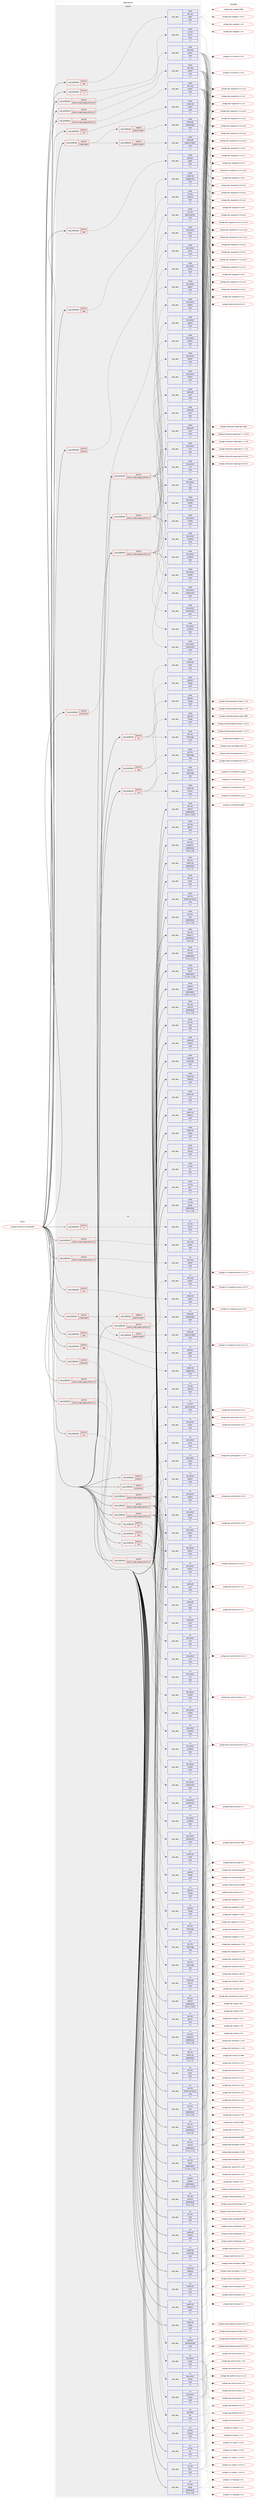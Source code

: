 digraph prolog {

# *************
# Graph options
# *************

newrank=true;
concentrate=true;
compound=true;
graph [rankdir=LR,fontname=Helvetica,fontsize=10,ranksep=1.5];#, ranksep=2.5, nodesep=0.2];
edge  [arrowhead=vee];
node  [fontname=Helvetica,fontsize=10];

# **********
# The ebuild
# **********

subgraph cluster_leftcol {
color=gray;
label=<<i>ebuild</i>>;
id [label="portage://media-gfx/inkscape-9999", color=red, width=4, href="../media-gfx/inkscape-9999.svg"];
}

# ****************
# The dependencies
# ****************

subgraph cluster_midcol {
color=gray;
label=<<i>dependencies</i>>;
subgraph cluster_compile {
fillcolor="#eeeeee";
style=filled;
label=<<i>compile</i>>;
subgraph cond206297 {
dependency799518 [label=<<TABLE BORDER="0" CELLBORDER="1" CELLSPACING="0" CELLPADDING="4"><TR><TD ROWSPAN="3" CELLPADDING="10">use_conditional</TD></TR><TR><TD>positive</TD></TR><TR><TD>X</TD></TR></TABLE>>, shape=none, color=red];
subgraph pack587126 {
dependency799519 [label=<<TABLE BORDER="0" CELLBORDER="1" CELLSPACING="0" CELLPADDING="4" WIDTH="220"><TR><TD ROWSPAN="6" CELLPADDING="30">pack_dep</TD></TR><TR><TD WIDTH="110">install</TD></TR><TR><TD>x11-libs</TD></TR><TR><TD>libX11</TD></TR><TR><TD>none</TD></TR><TR><TD>[,,]</TD></TR></TABLE>>, shape=none, color=blue];
}
dependency799518:e -> dependency799519:w [weight=20,style="dashed",arrowhead="vee"];
}
id:e -> dependency799518:w [weight=20,style="solid",arrowhead="vee"];
subgraph cond206298 {
dependency799520 [label=<<TABLE BORDER="0" CELLBORDER="1" CELLSPACING="0" CELLPADDING="4"><TR><TD ROWSPAN="3" CELLPADDING="10">use_conditional</TD></TR><TR><TD>positive</TD></TR><TR><TD>cdr</TD></TR></TABLE>>, shape=none, color=red];
subgraph pack587127 {
dependency799521 [label=<<TABLE BORDER="0" CELLBORDER="1" CELLSPACING="0" CELLPADDING="4" WIDTH="220"><TR><TD ROWSPAN="6" CELLPADDING="30">pack_dep</TD></TR><TR><TD WIDTH="110">install</TD></TR><TR><TD>app-text</TD></TR><TR><TD>libwpg</TD></TR><TR><TD>none</TD></TR><TR><TD>[,,]</TD></TR></TABLE>>, shape=none, color=blue];
}
dependency799520:e -> dependency799521:w [weight=20,style="dashed",arrowhead="vee"];
subgraph pack587128 {
dependency799522 [label=<<TABLE BORDER="0" CELLBORDER="1" CELLSPACING="0" CELLPADDING="4" WIDTH="220"><TR><TD ROWSPAN="6" CELLPADDING="30">pack_dep</TD></TR><TR><TD WIDTH="110">install</TD></TR><TR><TD>dev-libs</TD></TR><TR><TD>librevenge</TD></TR><TR><TD>none</TD></TR><TR><TD>[,,]</TD></TR></TABLE>>, shape=none, color=blue];
}
dependency799520:e -> dependency799522:w [weight=20,style="dashed",arrowhead="vee"];
subgraph pack587129 {
dependency799523 [label=<<TABLE BORDER="0" CELLBORDER="1" CELLSPACING="0" CELLPADDING="4" WIDTH="220"><TR><TD ROWSPAN="6" CELLPADDING="30">pack_dep</TD></TR><TR><TD WIDTH="110">install</TD></TR><TR><TD>media-libs</TD></TR><TR><TD>libcdr</TD></TR><TR><TD>none</TD></TR><TR><TD>[,,]</TD></TR></TABLE>>, shape=none, color=blue];
}
dependency799520:e -> dependency799523:w [weight=20,style="dashed",arrowhead="vee"];
}
id:e -> dependency799520:w [weight=20,style="solid",arrowhead="vee"];
subgraph cond206299 {
dependency799524 [label=<<TABLE BORDER="0" CELLBORDER="1" CELLSPACING="0" CELLPADDING="4"><TR><TD ROWSPAN="3" CELLPADDING="10">use_conditional</TD></TR><TR><TD>positive</TD></TR><TR><TD>exif</TD></TR></TABLE>>, shape=none, color=red];
subgraph pack587130 {
dependency799525 [label=<<TABLE BORDER="0" CELLBORDER="1" CELLSPACING="0" CELLPADDING="4" WIDTH="220"><TR><TD ROWSPAN="6" CELLPADDING="30">pack_dep</TD></TR><TR><TD WIDTH="110">install</TD></TR><TR><TD>media-libs</TD></TR><TR><TD>libexif</TD></TR><TR><TD>none</TD></TR><TR><TD>[,,]</TD></TR></TABLE>>, shape=none, color=blue];
}
dependency799524:e -> dependency799525:w [weight=20,style="dashed",arrowhead="vee"];
}
id:e -> dependency799524:w [weight=20,style="solid",arrowhead="vee"];
subgraph cond206300 {
dependency799526 [label=<<TABLE BORDER="0" CELLBORDER="1" CELLSPACING="0" CELLPADDING="4"><TR><TD ROWSPAN="3" CELLPADDING="10">use_conditional</TD></TR><TR><TD>positive</TD></TR><TR><TD>imagemagick</TD></TR></TABLE>>, shape=none, color=red];
subgraph cond206301 {
dependency799527 [label=<<TABLE BORDER="0" CELLBORDER="1" CELLSPACING="0" CELLPADDING="4"><TR><TD ROWSPAN="3" CELLPADDING="10">use_conditional</TD></TR><TR><TD>negative</TD></TR><TR><TD>graphicsmagick</TD></TR></TABLE>>, shape=none, color=red];
subgraph pack587131 {
dependency799528 [label=<<TABLE BORDER="0" CELLBORDER="1" CELLSPACING="0" CELLPADDING="4" WIDTH="220"><TR><TD ROWSPAN="6" CELLPADDING="30">pack_dep</TD></TR><TR><TD WIDTH="110">install</TD></TR><TR><TD>media-gfx</TD></TR><TR><TD>imagemagick</TD></TR><TR><TD>none</TD></TR><TR><TD>[,,]</TD></TR></TABLE>>, shape=none, color=blue];
}
dependency799527:e -> dependency799528:w [weight=20,style="dashed",arrowhead="vee"];
}
dependency799526:e -> dependency799527:w [weight=20,style="dashed",arrowhead="vee"];
subgraph cond206302 {
dependency799529 [label=<<TABLE BORDER="0" CELLBORDER="1" CELLSPACING="0" CELLPADDING="4"><TR><TD ROWSPAN="3" CELLPADDING="10">use_conditional</TD></TR><TR><TD>positive</TD></TR><TR><TD>graphicsmagick</TD></TR></TABLE>>, shape=none, color=red];
subgraph pack587132 {
dependency799530 [label=<<TABLE BORDER="0" CELLBORDER="1" CELLSPACING="0" CELLPADDING="4" WIDTH="220"><TR><TD ROWSPAN="6" CELLPADDING="30">pack_dep</TD></TR><TR><TD WIDTH="110">install</TD></TR><TR><TD>media-gfx</TD></TR><TR><TD>graphicsmagick</TD></TR><TR><TD>none</TD></TR><TR><TD>[,,]</TD></TR></TABLE>>, shape=none, color=blue];
}
dependency799529:e -> dependency799530:w [weight=20,style="dashed",arrowhead="vee"];
}
dependency799526:e -> dependency799529:w [weight=20,style="dashed",arrowhead="vee"];
}
id:e -> dependency799526:w [weight=20,style="solid",arrowhead="vee"];
subgraph cond206303 {
dependency799531 [label=<<TABLE BORDER="0" CELLBORDER="1" CELLSPACING="0" CELLPADDING="4"><TR><TD ROWSPAN="3" CELLPADDING="10">use_conditional</TD></TR><TR><TD>positive</TD></TR><TR><TD>jpeg</TD></TR></TABLE>>, shape=none, color=red];
subgraph pack587133 {
dependency799532 [label=<<TABLE BORDER="0" CELLBORDER="1" CELLSPACING="0" CELLPADDING="4" WIDTH="220"><TR><TD ROWSPAN="6" CELLPADDING="30">pack_dep</TD></TR><TR><TD WIDTH="110">install</TD></TR><TR><TD>media-libs</TD></TR><TR><TD>libjpeg-turbo</TD></TR><TR><TD>none</TD></TR><TR><TD>[,,]</TD></TR></TABLE>>, shape=none, color=blue];
}
dependency799531:e -> dependency799532:w [weight=20,style="dashed",arrowhead="vee"];
}
id:e -> dependency799531:w [weight=20,style="solid",arrowhead="vee"];
subgraph cond206304 {
dependency799533 [label=<<TABLE BORDER="0" CELLBORDER="1" CELLSPACING="0" CELLPADDING="4"><TR><TD ROWSPAN="3" CELLPADDING="10">use_conditional</TD></TR><TR><TD>positive</TD></TR><TR><TD>python_single_target_python3_10</TD></TR></TABLE>>, shape=none, color=red];
subgraph pack587134 {
dependency799534 [label=<<TABLE BORDER="0" CELLBORDER="1" CELLSPACING="0" CELLPADDING="4" WIDTH="220"><TR><TD ROWSPAN="6" CELLPADDING="30">pack_dep</TD></TR><TR><TD WIDTH="110">install</TD></TR><TR><TD>dev-lang</TD></TR><TR><TD>python</TD></TR><TR><TD>none</TD></TR><TR><TD>[,,]</TD></TR></TABLE>>, shape=none, color=blue];
}
dependency799533:e -> dependency799534:w [weight=20,style="dashed",arrowhead="vee"];
}
id:e -> dependency799533:w [weight=20,style="solid",arrowhead="vee"];
subgraph cond206305 {
dependency799535 [label=<<TABLE BORDER="0" CELLBORDER="1" CELLSPACING="0" CELLPADDING="4"><TR><TD ROWSPAN="3" CELLPADDING="10">use_conditional</TD></TR><TR><TD>positive</TD></TR><TR><TD>python_single_target_python3_10</TD></TR></TABLE>>, shape=none, color=red];
subgraph pack587135 {
dependency799536 [label=<<TABLE BORDER="0" CELLBORDER="1" CELLSPACING="0" CELLPADDING="4" WIDTH="220"><TR><TD ROWSPAN="6" CELLPADDING="30">pack_dep</TD></TR><TR><TD WIDTH="110">install</TD></TR><TR><TD>dev-python</TD></TR><TR><TD>appdirs</TD></TR><TR><TD>none</TD></TR><TR><TD>[,,]</TD></TR></TABLE>>, shape=none, color=blue];
}
dependency799535:e -> dependency799536:w [weight=20,style="dashed",arrowhead="vee"];
subgraph pack587136 {
dependency799537 [label=<<TABLE BORDER="0" CELLBORDER="1" CELLSPACING="0" CELLPADDING="4" WIDTH="220"><TR><TD ROWSPAN="6" CELLPADDING="30">pack_dep</TD></TR><TR><TD WIDTH="110">install</TD></TR><TR><TD>dev-python</TD></TR><TR><TD>cachecontrol</TD></TR><TR><TD>none</TD></TR><TR><TD>[,,]</TD></TR></TABLE>>, shape=none, color=blue];
}
dependency799535:e -> dependency799537:w [weight=20,style="dashed",arrowhead="vee"];
subgraph pack587137 {
dependency799538 [label=<<TABLE BORDER="0" CELLBORDER="1" CELLSPACING="0" CELLPADDING="4" WIDTH="220"><TR><TD ROWSPAN="6" CELLPADDING="30">pack_dep</TD></TR><TR><TD WIDTH="110">install</TD></TR><TR><TD>dev-python</TD></TR><TR><TD>cssselect</TD></TR><TR><TD>none</TD></TR><TR><TD>[,,]</TD></TR></TABLE>>, shape=none, color=blue];
}
dependency799535:e -> dependency799538:w [weight=20,style="dashed",arrowhead="vee"];
subgraph pack587138 {
dependency799539 [label=<<TABLE BORDER="0" CELLBORDER="1" CELLSPACING="0" CELLPADDING="4" WIDTH="220"><TR><TD ROWSPAN="6" CELLPADDING="30">pack_dep</TD></TR><TR><TD WIDTH="110">install</TD></TR><TR><TD>dev-python</TD></TR><TR><TD>filelock</TD></TR><TR><TD>none</TD></TR><TR><TD>[,,]</TD></TR></TABLE>>, shape=none, color=blue];
}
dependency799535:e -> dependency799539:w [weight=20,style="dashed",arrowhead="vee"];
subgraph pack587139 {
dependency799540 [label=<<TABLE BORDER="0" CELLBORDER="1" CELLSPACING="0" CELLPADDING="4" WIDTH="220"><TR><TD ROWSPAN="6" CELLPADDING="30">pack_dep</TD></TR><TR><TD WIDTH="110">install</TD></TR><TR><TD>dev-python</TD></TR><TR><TD>lockfile</TD></TR><TR><TD>none</TD></TR><TR><TD>[,,]</TD></TR></TABLE>>, shape=none, color=blue];
}
dependency799535:e -> dependency799540:w [weight=20,style="dashed",arrowhead="vee"];
subgraph pack587140 {
dependency799541 [label=<<TABLE BORDER="0" CELLBORDER="1" CELLSPACING="0" CELLPADDING="4" WIDTH="220"><TR><TD ROWSPAN="6" CELLPADDING="30">pack_dep</TD></TR><TR><TD WIDTH="110">install</TD></TR><TR><TD>dev-python</TD></TR><TR><TD>lxml</TD></TR><TR><TD>none</TD></TR><TR><TD>[,,]</TD></TR></TABLE>>, shape=none, color=blue];
}
dependency799535:e -> dependency799541:w [weight=20,style="dashed",arrowhead="vee"];
subgraph pack587141 {
dependency799542 [label=<<TABLE BORDER="0" CELLBORDER="1" CELLSPACING="0" CELLPADDING="4" WIDTH="220"><TR><TD ROWSPAN="6" CELLPADDING="30">pack_dep</TD></TR><TR><TD WIDTH="110">install</TD></TR><TR><TD>dev-python</TD></TR><TR><TD>pillow</TD></TR><TR><TD>none</TD></TR><TR><TD>[,,]</TD></TR></TABLE>>, shape=none, color=blue];
}
dependency799535:e -> dependency799542:w [weight=20,style="dashed",arrowhead="vee"];
subgraph pack587142 {
dependency799543 [label=<<TABLE BORDER="0" CELLBORDER="1" CELLSPACING="0" CELLPADDING="4" WIDTH="220"><TR><TD ROWSPAN="6" CELLPADDING="30">pack_dep</TD></TR><TR><TD WIDTH="110">install</TD></TR><TR><TD>media-gfx</TD></TR><TR><TD>scour</TD></TR><TR><TD>none</TD></TR><TR><TD>[,,]</TD></TR></TABLE>>, shape=none, color=blue];
}
dependency799535:e -> dependency799543:w [weight=20,style="dashed",arrowhead="vee"];
}
id:e -> dependency799535:w [weight=20,style="solid",arrowhead="vee"];
subgraph cond206306 {
dependency799544 [label=<<TABLE BORDER="0" CELLBORDER="1" CELLSPACING="0" CELLPADDING="4"><TR><TD ROWSPAN="3" CELLPADDING="10">use_conditional</TD></TR><TR><TD>positive</TD></TR><TR><TD>python_single_target_python3_11</TD></TR></TABLE>>, shape=none, color=red];
subgraph pack587143 {
dependency799545 [label=<<TABLE BORDER="0" CELLBORDER="1" CELLSPACING="0" CELLPADDING="4" WIDTH="220"><TR><TD ROWSPAN="6" CELLPADDING="30">pack_dep</TD></TR><TR><TD WIDTH="110">install</TD></TR><TR><TD>dev-lang</TD></TR><TR><TD>python</TD></TR><TR><TD>none</TD></TR><TR><TD>[,,]</TD></TR></TABLE>>, shape=none, color=blue];
}
dependency799544:e -> dependency799545:w [weight=20,style="dashed",arrowhead="vee"];
}
id:e -> dependency799544:w [weight=20,style="solid",arrowhead="vee"];
subgraph cond206307 {
dependency799546 [label=<<TABLE BORDER="0" CELLBORDER="1" CELLSPACING="0" CELLPADDING="4"><TR><TD ROWSPAN="3" CELLPADDING="10">use_conditional</TD></TR><TR><TD>positive</TD></TR><TR><TD>python_single_target_python3_11</TD></TR></TABLE>>, shape=none, color=red];
subgraph pack587144 {
dependency799547 [label=<<TABLE BORDER="0" CELLBORDER="1" CELLSPACING="0" CELLPADDING="4" WIDTH="220"><TR><TD ROWSPAN="6" CELLPADDING="30">pack_dep</TD></TR><TR><TD WIDTH="110">install</TD></TR><TR><TD>dev-python</TD></TR><TR><TD>appdirs</TD></TR><TR><TD>none</TD></TR><TR><TD>[,,]</TD></TR></TABLE>>, shape=none, color=blue];
}
dependency799546:e -> dependency799547:w [weight=20,style="dashed",arrowhead="vee"];
subgraph pack587145 {
dependency799548 [label=<<TABLE BORDER="0" CELLBORDER="1" CELLSPACING="0" CELLPADDING="4" WIDTH="220"><TR><TD ROWSPAN="6" CELLPADDING="30">pack_dep</TD></TR><TR><TD WIDTH="110">install</TD></TR><TR><TD>dev-python</TD></TR><TR><TD>cachecontrol</TD></TR><TR><TD>none</TD></TR><TR><TD>[,,]</TD></TR></TABLE>>, shape=none, color=blue];
}
dependency799546:e -> dependency799548:w [weight=20,style="dashed",arrowhead="vee"];
subgraph pack587146 {
dependency799549 [label=<<TABLE BORDER="0" CELLBORDER="1" CELLSPACING="0" CELLPADDING="4" WIDTH="220"><TR><TD ROWSPAN="6" CELLPADDING="30">pack_dep</TD></TR><TR><TD WIDTH="110">install</TD></TR><TR><TD>dev-python</TD></TR><TR><TD>cssselect</TD></TR><TR><TD>none</TD></TR><TR><TD>[,,]</TD></TR></TABLE>>, shape=none, color=blue];
}
dependency799546:e -> dependency799549:w [weight=20,style="dashed",arrowhead="vee"];
subgraph pack587147 {
dependency799550 [label=<<TABLE BORDER="0" CELLBORDER="1" CELLSPACING="0" CELLPADDING="4" WIDTH="220"><TR><TD ROWSPAN="6" CELLPADDING="30">pack_dep</TD></TR><TR><TD WIDTH="110">install</TD></TR><TR><TD>dev-python</TD></TR><TR><TD>filelock</TD></TR><TR><TD>none</TD></TR><TR><TD>[,,]</TD></TR></TABLE>>, shape=none, color=blue];
}
dependency799546:e -> dependency799550:w [weight=20,style="dashed",arrowhead="vee"];
subgraph pack587148 {
dependency799551 [label=<<TABLE BORDER="0" CELLBORDER="1" CELLSPACING="0" CELLPADDING="4" WIDTH="220"><TR><TD ROWSPAN="6" CELLPADDING="30">pack_dep</TD></TR><TR><TD WIDTH="110">install</TD></TR><TR><TD>dev-python</TD></TR><TR><TD>lockfile</TD></TR><TR><TD>none</TD></TR><TR><TD>[,,]</TD></TR></TABLE>>, shape=none, color=blue];
}
dependency799546:e -> dependency799551:w [weight=20,style="dashed",arrowhead="vee"];
subgraph pack587149 {
dependency799552 [label=<<TABLE BORDER="0" CELLBORDER="1" CELLSPACING="0" CELLPADDING="4" WIDTH="220"><TR><TD ROWSPAN="6" CELLPADDING="30">pack_dep</TD></TR><TR><TD WIDTH="110">install</TD></TR><TR><TD>dev-python</TD></TR><TR><TD>lxml</TD></TR><TR><TD>none</TD></TR><TR><TD>[,,]</TD></TR></TABLE>>, shape=none, color=blue];
}
dependency799546:e -> dependency799552:w [weight=20,style="dashed",arrowhead="vee"];
subgraph pack587150 {
dependency799553 [label=<<TABLE BORDER="0" CELLBORDER="1" CELLSPACING="0" CELLPADDING="4" WIDTH="220"><TR><TD ROWSPAN="6" CELLPADDING="30">pack_dep</TD></TR><TR><TD WIDTH="110">install</TD></TR><TR><TD>dev-python</TD></TR><TR><TD>pillow</TD></TR><TR><TD>none</TD></TR><TR><TD>[,,]</TD></TR></TABLE>>, shape=none, color=blue];
}
dependency799546:e -> dependency799553:w [weight=20,style="dashed",arrowhead="vee"];
subgraph pack587151 {
dependency799554 [label=<<TABLE BORDER="0" CELLBORDER="1" CELLSPACING="0" CELLPADDING="4" WIDTH="220"><TR><TD ROWSPAN="6" CELLPADDING="30">pack_dep</TD></TR><TR><TD WIDTH="110">install</TD></TR><TR><TD>media-gfx</TD></TR><TR><TD>scour</TD></TR><TR><TD>none</TD></TR><TR><TD>[,,]</TD></TR></TABLE>>, shape=none, color=blue];
}
dependency799546:e -> dependency799554:w [weight=20,style="dashed",arrowhead="vee"];
}
id:e -> dependency799546:w [weight=20,style="solid",arrowhead="vee"];
subgraph cond206308 {
dependency799555 [label=<<TABLE BORDER="0" CELLBORDER="1" CELLSPACING="0" CELLPADDING="4"><TR><TD ROWSPAN="3" CELLPADDING="10">use_conditional</TD></TR><TR><TD>positive</TD></TR><TR><TD>python_single_target_python3_12</TD></TR></TABLE>>, shape=none, color=red];
subgraph pack587152 {
dependency799556 [label=<<TABLE BORDER="0" CELLBORDER="1" CELLSPACING="0" CELLPADDING="4" WIDTH="220"><TR><TD ROWSPAN="6" CELLPADDING="30">pack_dep</TD></TR><TR><TD WIDTH="110">install</TD></TR><TR><TD>dev-lang</TD></TR><TR><TD>python</TD></TR><TR><TD>none</TD></TR><TR><TD>[,,]</TD></TR></TABLE>>, shape=none, color=blue];
}
dependency799555:e -> dependency799556:w [weight=20,style="dashed",arrowhead="vee"];
}
id:e -> dependency799555:w [weight=20,style="solid",arrowhead="vee"];
subgraph cond206309 {
dependency799557 [label=<<TABLE BORDER="0" CELLBORDER="1" CELLSPACING="0" CELLPADDING="4"><TR><TD ROWSPAN="3" CELLPADDING="10">use_conditional</TD></TR><TR><TD>positive</TD></TR><TR><TD>python_single_target_python3_12</TD></TR></TABLE>>, shape=none, color=red];
subgraph pack587153 {
dependency799558 [label=<<TABLE BORDER="0" CELLBORDER="1" CELLSPACING="0" CELLPADDING="4" WIDTH="220"><TR><TD ROWSPAN="6" CELLPADDING="30">pack_dep</TD></TR><TR><TD WIDTH="110">install</TD></TR><TR><TD>dev-python</TD></TR><TR><TD>appdirs</TD></TR><TR><TD>none</TD></TR><TR><TD>[,,]</TD></TR></TABLE>>, shape=none, color=blue];
}
dependency799557:e -> dependency799558:w [weight=20,style="dashed",arrowhead="vee"];
subgraph pack587154 {
dependency799559 [label=<<TABLE BORDER="0" CELLBORDER="1" CELLSPACING="0" CELLPADDING="4" WIDTH="220"><TR><TD ROWSPAN="6" CELLPADDING="30">pack_dep</TD></TR><TR><TD WIDTH="110">install</TD></TR><TR><TD>dev-python</TD></TR><TR><TD>cachecontrol</TD></TR><TR><TD>none</TD></TR><TR><TD>[,,]</TD></TR></TABLE>>, shape=none, color=blue];
}
dependency799557:e -> dependency799559:w [weight=20,style="dashed",arrowhead="vee"];
subgraph pack587155 {
dependency799560 [label=<<TABLE BORDER="0" CELLBORDER="1" CELLSPACING="0" CELLPADDING="4" WIDTH="220"><TR><TD ROWSPAN="6" CELLPADDING="30">pack_dep</TD></TR><TR><TD WIDTH="110">install</TD></TR><TR><TD>dev-python</TD></TR><TR><TD>cssselect</TD></TR><TR><TD>none</TD></TR><TR><TD>[,,]</TD></TR></TABLE>>, shape=none, color=blue];
}
dependency799557:e -> dependency799560:w [weight=20,style="dashed",arrowhead="vee"];
subgraph pack587156 {
dependency799561 [label=<<TABLE BORDER="0" CELLBORDER="1" CELLSPACING="0" CELLPADDING="4" WIDTH="220"><TR><TD ROWSPAN="6" CELLPADDING="30">pack_dep</TD></TR><TR><TD WIDTH="110">install</TD></TR><TR><TD>dev-python</TD></TR><TR><TD>filelock</TD></TR><TR><TD>none</TD></TR><TR><TD>[,,]</TD></TR></TABLE>>, shape=none, color=blue];
}
dependency799557:e -> dependency799561:w [weight=20,style="dashed",arrowhead="vee"];
subgraph pack587157 {
dependency799562 [label=<<TABLE BORDER="0" CELLBORDER="1" CELLSPACING="0" CELLPADDING="4" WIDTH="220"><TR><TD ROWSPAN="6" CELLPADDING="30">pack_dep</TD></TR><TR><TD WIDTH="110">install</TD></TR><TR><TD>dev-python</TD></TR><TR><TD>lockfile</TD></TR><TR><TD>none</TD></TR><TR><TD>[,,]</TD></TR></TABLE>>, shape=none, color=blue];
}
dependency799557:e -> dependency799562:w [weight=20,style="dashed",arrowhead="vee"];
subgraph pack587158 {
dependency799563 [label=<<TABLE BORDER="0" CELLBORDER="1" CELLSPACING="0" CELLPADDING="4" WIDTH="220"><TR><TD ROWSPAN="6" CELLPADDING="30">pack_dep</TD></TR><TR><TD WIDTH="110">install</TD></TR><TR><TD>dev-python</TD></TR><TR><TD>lxml</TD></TR><TR><TD>none</TD></TR><TR><TD>[,,]</TD></TR></TABLE>>, shape=none, color=blue];
}
dependency799557:e -> dependency799563:w [weight=20,style="dashed",arrowhead="vee"];
subgraph pack587159 {
dependency799564 [label=<<TABLE BORDER="0" CELLBORDER="1" CELLSPACING="0" CELLPADDING="4" WIDTH="220"><TR><TD ROWSPAN="6" CELLPADDING="30">pack_dep</TD></TR><TR><TD WIDTH="110">install</TD></TR><TR><TD>dev-python</TD></TR><TR><TD>pillow</TD></TR><TR><TD>none</TD></TR><TR><TD>[,,]</TD></TR></TABLE>>, shape=none, color=blue];
}
dependency799557:e -> dependency799564:w [weight=20,style="dashed",arrowhead="vee"];
subgraph pack587160 {
dependency799565 [label=<<TABLE BORDER="0" CELLBORDER="1" CELLSPACING="0" CELLPADDING="4" WIDTH="220"><TR><TD ROWSPAN="6" CELLPADDING="30">pack_dep</TD></TR><TR><TD WIDTH="110">install</TD></TR><TR><TD>media-gfx</TD></TR><TR><TD>scour</TD></TR><TR><TD>none</TD></TR><TR><TD>[,,]</TD></TR></TABLE>>, shape=none, color=blue];
}
dependency799557:e -> dependency799565:w [weight=20,style="dashed",arrowhead="vee"];
}
id:e -> dependency799557:w [weight=20,style="solid",arrowhead="vee"];
subgraph cond206310 {
dependency799566 [label=<<TABLE BORDER="0" CELLBORDER="1" CELLSPACING="0" CELLPADDING="4"><TR><TD ROWSPAN="3" CELLPADDING="10">use_conditional</TD></TR><TR><TD>positive</TD></TR><TR><TD>readline</TD></TR></TABLE>>, shape=none, color=red];
subgraph pack587161 {
dependency799567 [label=<<TABLE BORDER="0" CELLBORDER="1" CELLSPACING="0" CELLPADDING="4" WIDTH="220"><TR><TD ROWSPAN="6" CELLPADDING="30">pack_dep</TD></TR><TR><TD WIDTH="110">install</TD></TR><TR><TD>sys-libs</TD></TR><TR><TD>readline</TD></TR><TR><TD>none</TD></TR><TR><TD>[,,]</TD></TR></TABLE>>, shape=none, color=blue];
}
dependency799566:e -> dependency799567:w [weight=20,style="dashed",arrowhead="vee"];
}
id:e -> dependency799566:w [weight=20,style="solid",arrowhead="vee"];
subgraph cond206311 {
dependency799568 [label=<<TABLE BORDER="0" CELLBORDER="1" CELLSPACING="0" CELLPADDING="4"><TR><TD ROWSPAN="3" CELLPADDING="10">use_conditional</TD></TR><TR><TD>positive</TD></TR><TR><TD>sourceview</TD></TR></TABLE>>, shape=none, color=red];
subgraph pack587162 {
dependency799569 [label=<<TABLE BORDER="0" CELLBORDER="1" CELLSPACING="0" CELLPADDING="4" WIDTH="220"><TR><TD ROWSPAN="6" CELLPADDING="30">pack_dep</TD></TR><TR><TD WIDTH="110">install</TD></TR><TR><TD>x11-libs</TD></TR><TR><TD>gtksourceview</TD></TR><TR><TD>none</TD></TR><TR><TD>[,,]</TD></TR></TABLE>>, shape=none, color=blue];
}
dependency799568:e -> dependency799569:w [weight=20,style="dashed",arrowhead="vee"];
}
id:e -> dependency799568:w [weight=20,style="solid",arrowhead="vee"];
subgraph cond206312 {
dependency799570 [label=<<TABLE BORDER="0" CELLBORDER="1" CELLSPACING="0" CELLPADDING="4"><TR><TD ROWSPAN="3" CELLPADDING="10">use_conditional</TD></TR><TR><TD>positive</TD></TR><TR><TD>spell</TD></TR></TABLE>>, shape=none, color=red];
subgraph pack587163 {
dependency799571 [label=<<TABLE BORDER="0" CELLBORDER="1" CELLSPACING="0" CELLPADDING="4" WIDTH="220"><TR><TD ROWSPAN="6" CELLPADDING="30">pack_dep</TD></TR><TR><TD WIDTH="110">install</TD></TR><TR><TD>app-text</TD></TR><TR><TD>gspell</TD></TR><TR><TD>none</TD></TR><TR><TD>[,,]</TD></TR></TABLE>>, shape=none, color=blue];
}
dependency799570:e -> dependency799571:w [weight=20,style="dashed",arrowhead="vee"];
}
id:e -> dependency799570:w [weight=20,style="solid",arrowhead="vee"];
subgraph cond206313 {
dependency799572 [label=<<TABLE BORDER="0" CELLBORDER="1" CELLSPACING="0" CELLPADDING="4"><TR><TD ROWSPAN="3" CELLPADDING="10">use_conditional</TD></TR><TR><TD>positive</TD></TR><TR><TD>test</TD></TR></TABLE>>, shape=none, color=red];
subgraph pack587164 {
dependency799573 [label=<<TABLE BORDER="0" CELLBORDER="1" CELLSPACING="0" CELLPADDING="4" WIDTH="220"><TR><TD ROWSPAN="6" CELLPADDING="30">pack_dep</TD></TR><TR><TD WIDTH="110">install</TD></TR><TR><TD>dev-cpp</TD></TR><TR><TD>gtest</TD></TR><TR><TD>none</TD></TR><TR><TD>[,,]</TD></TR></TABLE>>, shape=none, color=blue];
}
dependency799572:e -> dependency799573:w [weight=20,style="dashed",arrowhead="vee"];
}
id:e -> dependency799572:w [weight=20,style="solid",arrowhead="vee"];
subgraph cond206314 {
dependency799574 [label=<<TABLE BORDER="0" CELLBORDER="1" CELLSPACING="0" CELLPADDING="4"><TR><TD ROWSPAN="3" CELLPADDING="10">use_conditional</TD></TR><TR><TD>positive</TD></TR><TR><TD>visio</TD></TR></TABLE>>, shape=none, color=red];
subgraph pack587165 {
dependency799575 [label=<<TABLE BORDER="0" CELLBORDER="1" CELLSPACING="0" CELLPADDING="4" WIDTH="220"><TR><TD ROWSPAN="6" CELLPADDING="30">pack_dep</TD></TR><TR><TD WIDTH="110">install</TD></TR><TR><TD>app-text</TD></TR><TR><TD>libwpg</TD></TR><TR><TD>none</TD></TR><TR><TD>[,,]</TD></TR></TABLE>>, shape=none, color=blue];
}
dependency799574:e -> dependency799575:w [weight=20,style="dashed",arrowhead="vee"];
subgraph pack587166 {
dependency799576 [label=<<TABLE BORDER="0" CELLBORDER="1" CELLSPACING="0" CELLPADDING="4" WIDTH="220"><TR><TD ROWSPAN="6" CELLPADDING="30">pack_dep</TD></TR><TR><TD WIDTH="110">install</TD></TR><TR><TD>dev-libs</TD></TR><TR><TD>librevenge</TD></TR><TR><TD>none</TD></TR><TR><TD>[,,]</TD></TR></TABLE>>, shape=none, color=blue];
}
dependency799574:e -> dependency799576:w [weight=20,style="dashed",arrowhead="vee"];
subgraph pack587167 {
dependency799577 [label=<<TABLE BORDER="0" CELLBORDER="1" CELLSPACING="0" CELLPADDING="4" WIDTH="220"><TR><TD ROWSPAN="6" CELLPADDING="30">pack_dep</TD></TR><TR><TD WIDTH="110">install</TD></TR><TR><TD>media-libs</TD></TR><TR><TD>libvisio</TD></TR><TR><TD>none</TD></TR><TR><TD>[,,]</TD></TR></TABLE>>, shape=none, color=blue];
}
dependency799574:e -> dependency799577:w [weight=20,style="dashed",arrowhead="vee"];
}
id:e -> dependency799574:w [weight=20,style="solid",arrowhead="vee"];
subgraph cond206315 {
dependency799578 [label=<<TABLE BORDER="0" CELLBORDER="1" CELLSPACING="0" CELLPADDING="4"><TR><TD ROWSPAN="3" CELLPADDING="10">use_conditional</TD></TR><TR><TD>positive</TD></TR><TR><TD>wpg</TD></TR></TABLE>>, shape=none, color=red];
subgraph pack587168 {
dependency799579 [label=<<TABLE BORDER="0" CELLBORDER="1" CELLSPACING="0" CELLPADDING="4" WIDTH="220"><TR><TD ROWSPAN="6" CELLPADDING="30">pack_dep</TD></TR><TR><TD WIDTH="110">install</TD></TR><TR><TD>app-text</TD></TR><TR><TD>libwpg</TD></TR><TR><TD>none</TD></TR><TR><TD>[,,]</TD></TR></TABLE>>, shape=none, color=blue];
}
dependency799578:e -> dependency799579:w [weight=20,style="dashed",arrowhead="vee"];
subgraph pack587169 {
dependency799580 [label=<<TABLE BORDER="0" CELLBORDER="1" CELLSPACING="0" CELLPADDING="4" WIDTH="220"><TR><TD ROWSPAN="6" CELLPADDING="30">pack_dep</TD></TR><TR><TD WIDTH="110">install</TD></TR><TR><TD>dev-libs</TD></TR><TR><TD>librevenge</TD></TR><TR><TD>none</TD></TR><TR><TD>[,,]</TD></TR></TABLE>>, shape=none, color=blue];
}
dependency799578:e -> dependency799580:w [weight=20,style="dashed",arrowhead="vee"];
}
id:e -> dependency799578:w [weight=20,style="solid",arrowhead="vee"];
subgraph pack587170 {
dependency799581 [label=<<TABLE BORDER="0" CELLBORDER="1" CELLSPACING="0" CELLPADDING="4" WIDTH="220"><TR><TD ROWSPAN="6" CELLPADDING="30">pack_dep</TD></TR><TR><TD WIDTH="110">install</TD></TR><TR><TD>app-text</TD></TR><TR><TD>poppler</TD></TR><TR><TD>greaterequal</TD></TR><TR><TD>[0.57.0,,,0.57.0]</TD></TR></TABLE>>, shape=none, color=blue];
}
id:e -> dependency799581:w [weight=20,style="solid",arrowhead="vee"];
subgraph pack587171 {
dependency799582 [label=<<TABLE BORDER="0" CELLBORDER="1" CELLSPACING="0" CELLPADDING="4" WIDTH="220"><TR><TD ROWSPAN="6" CELLPADDING="30">pack_dep</TD></TR><TR><TD WIDTH="110">install</TD></TR><TR><TD>dev-cpp</TD></TR><TR><TD>cairomm</TD></TR><TR><TD>greaterequal</TD></TR><TR><TD>[1.12,,,1.12]</TD></TR></TABLE>>, shape=none, color=blue];
}
id:e -> dependency799582:w [weight=20,style="solid",arrowhead="vee"];
subgraph pack587172 {
dependency799583 [label=<<TABLE BORDER="0" CELLBORDER="1" CELLSPACING="0" CELLPADDING="4" WIDTH="220"><TR><TD ROWSPAN="6" CELLPADDING="30">pack_dep</TD></TR><TR><TD WIDTH="110">install</TD></TR><TR><TD>dev-cpp</TD></TR><TR><TD>glibmm</TD></TR><TR><TD>greaterequal</TD></TR><TR><TD>[2.54.1,,,2.54.1]</TD></TR></TABLE>>, shape=none, color=blue];
}
id:e -> dependency799583:w [weight=20,style="solid",arrowhead="vee"];
subgraph pack587173 {
dependency799584 [label=<<TABLE BORDER="0" CELLBORDER="1" CELLSPACING="0" CELLPADDING="4" WIDTH="220"><TR><TD ROWSPAN="6" CELLPADDING="30">pack_dep</TD></TR><TR><TD WIDTH="110">install</TD></TR><TR><TD>dev-cpp</TD></TR><TR><TD>gtkmm</TD></TR><TR><TD>none</TD></TR><TR><TD>[,,]</TD></TR></TABLE>>, shape=none, color=blue];
}
id:e -> dependency799584:w [weight=20,style="solid",arrowhead="vee"];
subgraph pack587174 {
dependency799585 [label=<<TABLE BORDER="0" CELLBORDER="1" CELLSPACING="0" CELLPADDING="4" WIDTH="220"><TR><TD ROWSPAN="6" CELLPADDING="30">pack_dep</TD></TR><TR><TD WIDTH="110">install</TD></TR><TR><TD>dev-cpp</TD></TR><TR><TD>pangomm</TD></TR><TR><TD>greaterequal</TD></TR><TR><TD>[2.40,,,2.40]</TD></TR></TABLE>>, shape=none, color=blue];
}
id:e -> dependency799585:w [weight=20,style="solid",arrowhead="vee"];
subgraph pack587175 {
dependency799586 [label=<<TABLE BORDER="0" CELLBORDER="1" CELLSPACING="0" CELLPADDING="4" WIDTH="220"><TR><TD ROWSPAN="6" CELLPADDING="30">pack_dep</TD></TR><TR><TD WIDTH="110">install</TD></TR><TR><TD>dev-libs</TD></TR><TR><TD>boehm-gc</TD></TR><TR><TD>greaterequal</TD></TR><TR><TD>[7.1,,,7.1]</TD></TR></TABLE>>, shape=none, color=blue];
}
id:e -> dependency799586:w [weight=20,style="solid",arrowhead="vee"];
subgraph pack587176 {
dependency799587 [label=<<TABLE BORDER="0" CELLBORDER="1" CELLSPACING="0" CELLPADDING="4" WIDTH="220"><TR><TD ROWSPAN="6" CELLPADDING="30">pack_dep</TD></TR><TR><TD WIDTH="110">install</TD></TR><TR><TD>dev-libs</TD></TR><TR><TD>boost</TD></TR><TR><TD>none</TD></TR><TR><TD>[,,]</TD></TR></TABLE>>, shape=none, color=blue];
}
id:e -> dependency799587:w [weight=20,style="solid",arrowhead="vee"];
subgraph pack587177 {
dependency799588 [label=<<TABLE BORDER="0" CELLBORDER="1" CELLSPACING="0" CELLPADDING="4" WIDTH="220"><TR><TD ROWSPAN="6" CELLPADDING="30">pack_dep</TD></TR><TR><TD WIDTH="110">install</TD></TR><TR><TD>dev-libs</TD></TR><TR><TD>double-conversion</TD></TR><TR><TD>none</TD></TR><TR><TD>[,,]</TD></TR></TABLE>>, shape=none, color=blue];
}
id:e -> dependency799588:w [weight=20,style="solid",arrowhead="vee"];
subgraph pack587178 {
dependency799589 [label=<<TABLE BORDER="0" CELLBORDER="1" CELLSPACING="0" CELLPADDING="4" WIDTH="220"><TR><TD ROWSPAN="6" CELLPADDING="30">pack_dep</TD></TR><TR><TD WIDTH="110">install</TD></TR><TR><TD>dev-libs</TD></TR><TR><TD>glib</TD></TR><TR><TD>greaterequal</TD></TR><TR><TD>[2.41,,,2.41]</TD></TR></TABLE>>, shape=none, color=blue];
}
id:e -> dependency799589:w [weight=20,style="solid",arrowhead="vee"];
subgraph pack587179 {
dependency799590 [label=<<TABLE BORDER="0" CELLBORDER="1" CELLSPACING="0" CELLPADDING="4" WIDTH="220"><TR><TD ROWSPAN="6" CELLPADDING="30">pack_dep</TD></TR><TR><TD WIDTH="110">install</TD></TR><TR><TD>dev-libs</TD></TR><TR><TD>libsigc++</TD></TR><TR><TD>greaterequal</TD></TR><TR><TD>[2.8,,,2.8]</TD></TR></TABLE>>, shape=none, color=blue];
}
id:e -> dependency799590:w [weight=20,style="solid",arrowhead="vee"];
subgraph pack587180 {
dependency799591 [label=<<TABLE BORDER="0" CELLBORDER="1" CELLSPACING="0" CELLPADDING="4" WIDTH="220"><TR><TD ROWSPAN="6" CELLPADDING="30">pack_dep</TD></TR><TR><TD WIDTH="110">install</TD></TR><TR><TD>dev-libs</TD></TR><TR><TD>libxml2</TD></TR><TR><TD>greaterequal</TD></TR><TR><TD>[2.7.4,,,2.7.4]</TD></TR></TABLE>>, shape=none, color=blue];
}
id:e -> dependency799591:w [weight=20,style="solid",arrowhead="vee"];
subgraph pack587181 {
dependency799592 [label=<<TABLE BORDER="0" CELLBORDER="1" CELLSPACING="0" CELLPADDING="4" WIDTH="220"><TR><TD ROWSPAN="6" CELLPADDING="30">pack_dep</TD></TR><TR><TD WIDTH="110">install</TD></TR><TR><TD>dev-libs</TD></TR><TR><TD>libxslt</TD></TR><TR><TD>greaterequal</TD></TR><TR><TD>[1.1.25,,,1.1.25]</TD></TR></TABLE>>, shape=none, color=blue];
}
id:e -> dependency799592:w [weight=20,style="solid",arrowhead="vee"];
subgraph pack587182 {
dependency799593 [label=<<TABLE BORDER="0" CELLBORDER="1" CELLSPACING="0" CELLPADDING="4" WIDTH="220"><TR><TD ROWSPAN="6" CELLPADDING="30">pack_dep</TD></TR><TR><TD WIDTH="110">install</TD></TR><TR><TD>dev-libs</TD></TR><TR><TD>popt</TD></TR><TR><TD>none</TD></TR><TR><TD>[,,]</TD></TR></TABLE>>, shape=none, color=blue];
}
id:e -> dependency799593:w [weight=20,style="solid",arrowhead="vee"];
subgraph pack587183 {
dependency799594 [label=<<TABLE BORDER="0" CELLBORDER="1" CELLSPACING="0" CELLPADDING="4" WIDTH="220"><TR><TD ROWSPAN="6" CELLPADDING="30">pack_dep</TD></TR><TR><TD WIDTH="110">install</TD></TR><TR><TD>media-gfx</TD></TR><TR><TD>potrace</TD></TR><TR><TD>none</TD></TR><TR><TD>[,,]</TD></TR></TABLE>>, shape=none, color=blue];
}
id:e -> dependency799594:w [weight=20,style="solid",arrowhead="vee"];
subgraph pack587184 {
dependency799595 [label=<<TABLE BORDER="0" CELLBORDER="1" CELLSPACING="0" CELLPADDING="4" WIDTH="220"><TR><TD ROWSPAN="6" CELLPADDING="30">pack_dep</TD></TR><TR><TD WIDTH="110">install</TD></TR><TR><TD>media-libs</TD></TR><TR><TD>fontconfig</TD></TR><TR><TD>none</TD></TR><TR><TD>[,,]</TD></TR></TABLE>>, shape=none, color=blue];
}
id:e -> dependency799595:w [weight=20,style="solid",arrowhead="vee"];
subgraph pack587185 {
dependency799596 [label=<<TABLE BORDER="0" CELLBORDER="1" CELLSPACING="0" CELLPADDING="4" WIDTH="220"><TR><TD ROWSPAN="6" CELLPADDING="30">pack_dep</TD></TR><TR><TD WIDTH="110">install</TD></TR><TR><TD>media-libs</TD></TR><TR><TD>freetype</TD></TR><TR><TD>none</TD></TR><TR><TD>[,,]</TD></TR></TABLE>>, shape=none, color=blue];
}
id:e -> dependency799596:w [weight=20,style="solid",arrowhead="vee"];
subgraph pack587186 {
dependency799597 [label=<<TABLE BORDER="0" CELLBORDER="1" CELLSPACING="0" CELLPADDING="4" WIDTH="220"><TR><TD ROWSPAN="6" CELLPADDING="30">pack_dep</TD></TR><TR><TD WIDTH="110">install</TD></TR><TR><TD>media-libs</TD></TR><TR><TD>lcms</TD></TR><TR><TD>none</TD></TR><TR><TD>[,,]</TD></TR></TABLE>>, shape=none, color=blue];
}
id:e -> dependency799597:w [weight=20,style="solid",arrowhead="vee"];
subgraph pack587187 {
dependency799598 [label=<<TABLE BORDER="0" CELLBORDER="1" CELLSPACING="0" CELLPADDING="4" WIDTH="220"><TR><TD ROWSPAN="6" CELLPADDING="30">pack_dep</TD></TR><TR><TD WIDTH="110">install</TD></TR><TR><TD>media-libs</TD></TR><TR><TD>libepoxy</TD></TR><TR><TD>none</TD></TR><TR><TD>[,,]</TD></TR></TABLE>>, shape=none, color=blue];
}
id:e -> dependency799598:w [weight=20,style="solid",arrowhead="vee"];
subgraph pack587188 {
dependency799599 [label=<<TABLE BORDER="0" CELLBORDER="1" CELLSPACING="0" CELLPADDING="4" WIDTH="220"><TR><TD ROWSPAN="6" CELLPADDING="30">pack_dep</TD></TR><TR><TD WIDTH="110">install</TD></TR><TR><TD>media-libs</TD></TR><TR><TD>libpng</TD></TR><TR><TD>none</TD></TR><TR><TD>[,,]</TD></TR></TABLE>>, shape=none, color=blue];
}
id:e -> dependency799599:w [weight=20,style="solid",arrowhead="vee"];
subgraph pack587189 {
dependency799600 [label=<<TABLE BORDER="0" CELLBORDER="1" CELLSPACING="0" CELLPADDING="4" WIDTH="220"><TR><TD ROWSPAN="6" CELLPADDING="30">pack_dep</TD></TR><TR><TD WIDTH="110">install</TD></TR><TR><TD>net-libs</TD></TR><TR><TD>libsoup</TD></TR><TR><TD>none</TD></TR><TR><TD>[,,]</TD></TR></TABLE>>, shape=none, color=blue];
}
id:e -> dependency799600:w [weight=20,style="solid",arrowhead="vee"];
subgraph pack587190 {
dependency799601 [label=<<TABLE BORDER="0" CELLBORDER="1" CELLSPACING="0" CELLPADDING="4" WIDTH="220"><TR><TD ROWSPAN="6" CELLPADDING="30">pack_dep</TD></TR><TR><TD WIDTH="110">install</TD></TR><TR><TD>sci-libs</TD></TR><TR><TD>gsl</TD></TR><TR><TD>none</TD></TR><TR><TD>[,,]</TD></TR></TABLE>>, shape=none, color=blue];
}
id:e -> dependency799601:w [weight=20,style="solid",arrowhead="vee"];
subgraph pack587191 {
dependency799602 [label=<<TABLE BORDER="0" CELLBORDER="1" CELLSPACING="0" CELLPADDING="4" WIDTH="220"><TR><TD ROWSPAN="6" CELLPADDING="30">pack_dep</TD></TR><TR><TD WIDTH="110">install</TD></TR><TR><TD>x11-libs</TD></TR><TR><TD>gtk+</TD></TR><TR><TD>none</TD></TR><TR><TD>[,,]</TD></TR></TABLE>>, shape=none, color=blue];
}
id:e -> dependency799602:w [weight=20,style="solid",arrowhead="vee"];
subgraph pack587192 {
dependency799603 [label=<<TABLE BORDER="0" CELLBORDER="1" CELLSPACING="0" CELLPADDING="4" WIDTH="220"><TR><TD ROWSPAN="6" CELLPADDING="30">pack_dep</TD></TR><TR><TD WIDTH="110">install</TD></TR><TR><TD>x11-libs</TD></TR><TR><TD>pango</TD></TR><TR><TD>greaterequal</TD></TR><TR><TD>[1.44,,,1.44]</TD></TR></TABLE>>, shape=none, color=blue];
}
id:e -> dependency799603:w [weight=20,style="solid",arrowhead="vee"];
}
subgraph cluster_compileandrun {
fillcolor="#eeeeee";
style=filled;
label=<<i>compile and run</i>>;
}
subgraph cluster_run {
fillcolor="#eeeeee";
style=filled;
label=<<i>run</i>>;
subgraph cond206316 {
dependency799604 [label=<<TABLE BORDER="0" CELLBORDER="1" CELLSPACING="0" CELLPADDING="4"><TR><TD ROWSPAN="3" CELLPADDING="10">use_conditional</TD></TR><TR><TD>positive</TD></TR><TR><TD>X</TD></TR></TABLE>>, shape=none, color=red];
subgraph pack587193 {
dependency799605 [label=<<TABLE BORDER="0" CELLBORDER="1" CELLSPACING="0" CELLPADDING="4" WIDTH="220"><TR><TD ROWSPAN="6" CELLPADDING="30">pack_dep</TD></TR><TR><TD WIDTH="110">run</TD></TR><TR><TD>x11-libs</TD></TR><TR><TD>libX11</TD></TR><TR><TD>none</TD></TR><TR><TD>[,,]</TD></TR></TABLE>>, shape=none, color=blue];
}
dependency799604:e -> dependency799605:w [weight=20,style="dashed",arrowhead="vee"];
}
id:e -> dependency799604:w [weight=20,style="solid",arrowhead="odot"];
subgraph cond206317 {
dependency799606 [label=<<TABLE BORDER="0" CELLBORDER="1" CELLSPACING="0" CELLPADDING="4"><TR><TD ROWSPAN="3" CELLPADDING="10">use_conditional</TD></TR><TR><TD>positive</TD></TR><TR><TD>cdr</TD></TR></TABLE>>, shape=none, color=red];
subgraph pack587194 {
dependency799607 [label=<<TABLE BORDER="0" CELLBORDER="1" CELLSPACING="0" CELLPADDING="4" WIDTH="220"><TR><TD ROWSPAN="6" CELLPADDING="30">pack_dep</TD></TR><TR><TD WIDTH="110">run</TD></TR><TR><TD>app-text</TD></TR><TR><TD>libwpg</TD></TR><TR><TD>none</TD></TR><TR><TD>[,,]</TD></TR></TABLE>>, shape=none, color=blue];
}
dependency799606:e -> dependency799607:w [weight=20,style="dashed",arrowhead="vee"];
subgraph pack587195 {
dependency799608 [label=<<TABLE BORDER="0" CELLBORDER="1" CELLSPACING="0" CELLPADDING="4" WIDTH="220"><TR><TD ROWSPAN="6" CELLPADDING="30">pack_dep</TD></TR><TR><TD WIDTH="110">run</TD></TR><TR><TD>dev-libs</TD></TR><TR><TD>librevenge</TD></TR><TR><TD>none</TD></TR><TR><TD>[,,]</TD></TR></TABLE>>, shape=none, color=blue];
}
dependency799606:e -> dependency799608:w [weight=20,style="dashed",arrowhead="vee"];
subgraph pack587196 {
dependency799609 [label=<<TABLE BORDER="0" CELLBORDER="1" CELLSPACING="0" CELLPADDING="4" WIDTH="220"><TR><TD ROWSPAN="6" CELLPADDING="30">pack_dep</TD></TR><TR><TD WIDTH="110">run</TD></TR><TR><TD>media-libs</TD></TR><TR><TD>libcdr</TD></TR><TR><TD>none</TD></TR><TR><TD>[,,]</TD></TR></TABLE>>, shape=none, color=blue];
}
dependency799606:e -> dependency799609:w [weight=20,style="dashed",arrowhead="vee"];
}
id:e -> dependency799606:w [weight=20,style="solid",arrowhead="odot"];
subgraph cond206318 {
dependency799610 [label=<<TABLE BORDER="0" CELLBORDER="1" CELLSPACING="0" CELLPADDING="4"><TR><TD ROWSPAN="3" CELLPADDING="10">use_conditional</TD></TR><TR><TD>positive</TD></TR><TR><TD>dia</TD></TR></TABLE>>, shape=none, color=red];
subgraph pack587197 {
dependency799611 [label=<<TABLE BORDER="0" CELLBORDER="1" CELLSPACING="0" CELLPADDING="4" WIDTH="220"><TR><TD ROWSPAN="6" CELLPADDING="30">pack_dep</TD></TR><TR><TD WIDTH="110">run</TD></TR><TR><TD>app-office</TD></TR><TR><TD>dia</TD></TR><TR><TD>none</TD></TR><TR><TD>[,,]</TD></TR></TABLE>>, shape=none, color=blue];
}
dependency799610:e -> dependency799611:w [weight=20,style="dashed",arrowhead="vee"];
}
id:e -> dependency799610:w [weight=20,style="solid",arrowhead="odot"];
subgraph cond206319 {
dependency799612 [label=<<TABLE BORDER="0" CELLBORDER="1" CELLSPACING="0" CELLPADDING="4"><TR><TD ROWSPAN="3" CELLPADDING="10">use_conditional</TD></TR><TR><TD>positive</TD></TR><TR><TD>exif</TD></TR></TABLE>>, shape=none, color=red];
subgraph pack587198 {
dependency799613 [label=<<TABLE BORDER="0" CELLBORDER="1" CELLSPACING="0" CELLPADDING="4" WIDTH="220"><TR><TD ROWSPAN="6" CELLPADDING="30">pack_dep</TD></TR><TR><TD WIDTH="110">run</TD></TR><TR><TD>media-libs</TD></TR><TR><TD>libexif</TD></TR><TR><TD>none</TD></TR><TR><TD>[,,]</TD></TR></TABLE>>, shape=none, color=blue];
}
dependency799612:e -> dependency799613:w [weight=20,style="dashed",arrowhead="vee"];
}
id:e -> dependency799612:w [weight=20,style="solid",arrowhead="odot"];
subgraph cond206320 {
dependency799614 [label=<<TABLE BORDER="0" CELLBORDER="1" CELLSPACING="0" CELLPADDING="4"><TR><TD ROWSPAN="3" CELLPADDING="10">use_conditional</TD></TR><TR><TD>positive</TD></TR><TR><TD>imagemagick</TD></TR></TABLE>>, shape=none, color=red];
subgraph cond206321 {
dependency799615 [label=<<TABLE BORDER="0" CELLBORDER="1" CELLSPACING="0" CELLPADDING="4"><TR><TD ROWSPAN="3" CELLPADDING="10">use_conditional</TD></TR><TR><TD>negative</TD></TR><TR><TD>graphicsmagick</TD></TR></TABLE>>, shape=none, color=red];
subgraph pack587199 {
dependency799616 [label=<<TABLE BORDER="0" CELLBORDER="1" CELLSPACING="0" CELLPADDING="4" WIDTH="220"><TR><TD ROWSPAN="6" CELLPADDING="30">pack_dep</TD></TR><TR><TD WIDTH="110">run</TD></TR><TR><TD>media-gfx</TD></TR><TR><TD>imagemagick</TD></TR><TR><TD>none</TD></TR><TR><TD>[,,]</TD></TR></TABLE>>, shape=none, color=blue];
}
dependency799615:e -> dependency799616:w [weight=20,style="dashed",arrowhead="vee"];
}
dependency799614:e -> dependency799615:w [weight=20,style="dashed",arrowhead="vee"];
subgraph cond206322 {
dependency799617 [label=<<TABLE BORDER="0" CELLBORDER="1" CELLSPACING="0" CELLPADDING="4"><TR><TD ROWSPAN="3" CELLPADDING="10">use_conditional</TD></TR><TR><TD>positive</TD></TR><TR><TD>graphicsmagick</TD></TR></TABLE>>, shape=none, color=red];
subgraph pack587200 {
dependency799618 [label=<<TABLE BORDER="0" CELLBORDER="1" CELLSPACING="0" CELLPADDING="4" WIDTH="220"><TR><TD ROWSPAN="6" CELLPADDING="30">pack_dep</TD></TR><TR><TD WIDTH="110">run</TD></TR><TR><TD>media-gfx</TD></TR><TR><TD>graphicsmagick</TD></TR><TR><TD>none</TD></TR><TR><TD>[,,]</TD></TR></TABLE>>, shape=none, color=blue];
}
dependency799617:e -> dependency799618:w [weight=20,style="dashed",arrowhead="vee"];
}
dependency799614:e -> dependency799617:w [weight=20,style="dashed",arrowhead="vee"];
}
id:e -> dependency799614:w [weight=20,style="solid",arrowhead="odot"];
subgraph cond206323 {
dependency799619 [label=<<TABLE BORDER="0" CELLBORDER="1" CELLSPACING="0" CELLPADDING="4"><TR><TD ROWSPAN="3" CELLPADDING="10">use_conditional</TD></TR><TR><TD>positive</TD></TR><TR><TD>jpeg</TD></TR></TABLE>>, shape=none, color=red];
subgraph pack587201 {
dependency799620 [label=<<TABLE BORDER="0" CELLBORDER="1" CELLSPACING="0" CELLPADDING="4" WIDTH="220"><TR><TD ROWSPAN="6" CELLPADDING="30">pack_dep</TD></TR><TR><TD WIDTH="110">run</TD></TR><TR><TD>media-libs</TD></TR><TR><TD>libjpeg-turbo</TD></TR><TR><TD>none</TD></TR><TR><TD>[,,]</TD></TR></TABLE>>, shape=none, color=blue];
}
dependency799619:e -> dependency799620:w [weight=20,style="dashed",arrowhead="vee"];
}
id:e -> dependency799619:w [weight=20,style="solid",arrowhead="odot"];
subgraph cond206324 {
dependency799621 [label=<<TABLE BORDER="0" CELLBORDER="1" CELLSPACING="0" CELLPADDING="4"><TR><TD ROWSPAN="3" CELLPADDING="10">use_conditional</TD></TR><TR><TD>positive</TD></TR><TR><TD>postscript</TD></TR></TABLE>>, shape=none, color=red];
subgraph pack587202 {
dependency799622 [label=<<TABLE BORDER="0" CELLBORDER="1" CELLSPACING="0" CELLPADDING="4" WIDTH="220"><TR><TD ROWSPAN="6" CELLPADDING="30">pack_dep</TD></TR><TR><TD WIDTH="110">run</TD></TR><TR><TD>app-text</TD></TR><TR><TD>ghostscript-gpl</TD></TR><TR><TD>none</TD></TR><TR><TD>[,,]</TD></TR></TABLE>>, shape=none, color=blue];
}
dependency799621:e -> dependency799622:w [weight=20,style="dashed",arrowhead="vee"];
}
id:e -> dependency799621:w [weight=20,style="solid",arrowhead="odot"];
subgraph cond206325 {
dependency799623 [label=<<TABLE BORDER="0" CELLBORDER="1" CELLSPACING="0" CELLPADDING="4"><TR><TD ROWSPAN="3" CELLPADDING="10">use_conditional</TD></TR><TR><TD>positive</TD></TR><TR><TD>python_single_target_python3_10</TD></TR></TABLE>>, shape=none, color=red];
subgraph pack587203 {
dependency799624 [label=<<TABLE BORDER="0" CELLBORDER="1" CELLSPACING="0" CELLPADDING="4" WIDTH="220"><TR><TD ROWSPAN="6" CELLPADDING="30">pack_dep</TD></TR><TR><TD WIDTH="110">run</TD></TR><TR><TD>dev-lang</TD></TR><TR><TD>python</TD></TR><TR><TD>none</TD></TR><TR><TD>[,,]</TD></TR></TABLE>>, shape=none, color=blue];
}
dependency799623:e -> dependency799624:w [weight=20,style="dashed",arrowhead="vee"];
}
id:e -> dependency799623:w [weight=20,style="solid",arrowhead="odot"];
subgraph cond206326 {
dependency799625 [label=<<TABLE BORDER="0" CELLBORDER="1" CELLSPACING="0" CELLPADDING="4"><TR><TD ROWSPAN="3" CELLPADDING="10">use_conditional</TD></TR><TR><TD>positive</TD></TR><TR><TD>python_single_target_python3_10</TD></TR></TABLE>>, shape=none, color=red];
subgraph pack587204 {
dependency799626 [label=<<TABLE BORDER="0" CELLBORDER="1" CELLSPACING="0" CELLPADDING="4" WIDTH="220"><TR><TD ROWSPAN="6" CELLPADDING="30">pack_dep</TD></TR><TR><TD WIDTH="110">run</TD></TR><TR><TD>dev-python</TD></TR><TR><TD>appdirs</TD></TR><TR><TD>none</TD></TR><TR><TD>[,,]</TD></TR></TABLE>>, shape=none, color=blue];
}
dependency799625:e -> dependency799626:w [weight=20,style="dashed",arrowhead="vee"];
subgraph pack587205 {
dependency799627 [label=<<TABLE BORDER="0" CELLBORDER="1" CELLSPACING="0" CELLPADDING="4" WIDTH="220"><TR><TD ROWSPAN="6" CELLPADDING="30">pack_dep</TD></TR><TR><TD WIDTH="110">run</TD></TR><TR><TD>dev-python</TD></TR><TR><TD>cachecontrol</TD></TR><TR><TD>none</TD></TR><TR><TD>[,,]</TD></TR></TABLE>>, shape=none, color=blue];
}
dependency799625:e -> dependency799627:w [weight=20,style="dashed",arrowhead="vee"];
subgraph pack587206 {
dependency799628 [label=<<TABLE BORDER="0" CELLBORDER="1" CELLSPACING="0" CELLPADDING="4" WIDTH="220"><TR><TD ROWSPAN="6" CELLPADDING="30">pack_dep</TD></TR><TR><TD WIDTH="110">run</TD></TR><TR><TD>dev-python</TD></TR><TR><TD>cssselect</TD></TR><TR><TD>none</TD></TR><TR><TD>[,,]</TD></TR></TABLE>>, shape=none, color=blue];
}
dependency799625:e -> dependency799628:w [weight=20,style="dashed",arrowhead="vee"];
subgraph pack587207 {
dependency799629 [label=<<TABLE BORDER="0" CELLBORDER="1" CELLSPACING="0" CELLPADDING="4" WIDTH="220"><TR><TD ROWSPAN="6" CELLPADDING="30">pack_dep</TD></TR><TR><TD WIDTH="110">run</TD></TR><TR><TD>dev-python</TD></TR><TR><TD>filelock</TD></TR><TR><TD>none</TD></TR><TR><TD>[,,]</TD></TR></TABLE>>, shape=none, color=blue];
}
dependency799625:e -> dependency799629:w [weight=20,style="dashed",arrowhead="vee"];
subgraph pack587208 {
dependency799630 [label=<<TABLE BORDER="0" CELLBORDER="1" CELLSPACING="0" CELLPADDING="4" WIDTH="220"><TR><TD ROWSPAN="6" CELLPADDING="30">pack_dep</TD></TR><TR><TD WIDTH="110">run</TD></TR><TR><TD>dev-python</TD></TR><TR><TD>lockfile</TD></TR><TR><TD>none</TD></TR><TR><TD>[,,]</TD></TR></TABLE>>, shape=none, color=blue];
}
dependency799625:e -> dependency799630:w [weight=20,style="dashed",arrowhead="vee"];
subgraph pack587209 {
dependency799631 [label=<<TABLE BORDER="0" CELLBORDER="1" CELLSPACING="0" CELLPADDING="4" WIDTH="220"><TR><TD ROWSPAN="6" CELLPADDING="30">pack_dep</TD></TR><TR><TD WIDTH="110">run</TD></TR><TR><TD>dev-python</TD></TR><TR><TD>lxml</TD></TR><TR><TD>none</TD></TR><TR><TD>[,,]</TD></TR></TABLE>>, shape=none, color=blue];
}
dependency799625:e -> dependency799631:w [weight=20,style="dashed",arrowhead="vee"];
subgraph pack587210 {
dependency799632 [label=<<TABLE BORDER="0" CELLBORDER="1" CELLSPACING="0" CELLPADDING="4" WIDTH="220"><TR><TD ROWSPAN="6" CELLPADDING="30">pack_dep</TD></TR><TR><TD WIDTH="110">run</TD></TR><TR><TD>dev-python</TD></TR><TR><TD>pillow</TD></TR><TR><TD>none</TD></TR><TR><TD>[,,]</TD></TR></TABLE>>, shape=none, color=blue];
}
dependency799625:e -> dependency799632:w [weight=20,style="dashed",arrowhead="vee"];
subgraph pack587211 {
dependency799633 [label=<<TABLE BORDER="0" CELLBORDER="1" CELLSPACING="0" CELLPADDING="4" WIDTH="220"><TR><TD ROWSPAN="6" CELLPADDING="30">pack_dep</TD></TR><TR><TD WIDTH="110">run</TD></TR><TR><TD>media-gfx</TD></TR><TR><TD>scour</TD></TR><TR><TD>none</TD></TR><TR><TD>[,,]</TD></TR></TABLE>>, shape=none, color=blue];
}
dependency799625:e -> dependency799633:w [weight=20,style="dashed",arrowhead="vee"];
}
id:e -> dependency799625:w [weight=20,style="solid",arrowhead="odot"];
subgraph cond206327 {
dependency799634 [label=<<TABLE BORDER="0" CELLBORDER="1" CELLSPACING="0" CELLPADDING="4"><TR><TD ROWSPAN="3" CELLPADDING="10">use_conditional</TD></TR><TR><TD>positive</TD></TR><TR><TD>python_single_target_python3_10</TD></TR></TABLE>>, shape=none, color=red];
subgraph pack587212 {
dependency799635 [label=<<TABLE BORDER="0" CELLBORDER="1" CELLSPACING="0" CELLPADDING="4" WIDTH="220"><TR><TD ROWSPAN="6" CELLPADDING="30">pack_dep</TD></TR><TR><TD WIDTH="110">run</TD></TR><TR><TD>dev-python</TD></TR><TR><TD>numpy</TD></TR><TR><TD>none</TD></TR><TR><TD>[,,]</TD></TR></TABLE>>, shape=none, color=blue];
}
dependency799634:e -> dependency799635:w [weight=20,style="dashed",arrowhead="vee"];
}
id:e -> dependency799634:w [weight=20,style="solid",arrowhead="odot"];
subgraph cond206328 {
dependency799636 [label=<<TABLE BORDER="0" CELLBORDER="1" CELLSPACING="0" CELLPADDING="4"><TR><TD ROWSPAN="3" CELLPADDING="10">use_conditional</TD></TR><TR><TD>positive</TD></TR><TR><TD>python_single_target_python3_11</TD></TR></TABLE>>, shape=none, color=red];
subgraph pack587213 {
dependency799637 [label=<<TABLE BORDER="0" CELLBORDER="1" CELLSPACING="0" CELLPADDING="4" WIDTH="220"><TR><TD ROWSPAN="6" CELLPADDING="30">pack_dep</TD></TR><TR><TD WIDTH="110">run</TD></TR><TR><TD>dev-lang</TD></TR><TR><TD>python</TD></TR><TR><TD>none</TD></TR><TR><TD>[,,]</TD></TR></TABLE>>, shape=none, color=blue];
}
dependency799636:e -> dependency799637:w [weight=20,style="dashed",arrowhead="vee"];
}
id:e -> dependency799636:w [weight=20,style="solid",arrowhead="odot"];
subgraph cond206329 {
dependency799638 [label=<<TABLE BORDER="0" CELLBORDER="1" CELLSPACING="0" CELLPADDING="4"><TR><TD ROWSPAN="3" CELLPADDING="10">use_conditional</TD></TR><TR><TD>positive</TD></TR><TR><TD>python_single_target_python3_11</TD></TR></TABLE>>, shape=none, color=red];
subgraph pack587214 {
dependency799639 [label=<<TABLE BORDER="0" CELLBORDER="1" CELLSPACING="0" CELLPADDING="4" WIDTH="220"><TR><TD ROWSPAN="6" CELLPADDING="30">pack_dep</TD></TR><TR><TD WIDTH="110">run</TD></TR><TR><TD>dev-python</TD></TR><TR><TD>appdirs</TD></TR><TR><TD>none</TD></TR><TR><TD>[,,]</TD></TR></TABLE>>, shape=none, color=blue];
}
dependency799638:e -> dependency799639:w [weight=20,style="dashed",arrowhead="vee"];
subgraph pack587215 {
dependency799640 [label=<<TABLE BORDER="0" CELLBORDER="1" CELLSPACING="0" CELLPADDING="4" WIDTH="220"><TR><TD ROWSPAN="6" CELLPADDING="30">pack_dep</TD></TR><TR><TD WIDTH="110">run</TD></TR><TR><TD>dev-python</TD></TR><TR><TD>cachecontrol</TD></TR><TR><TD>none</TD></TR><TR><TD>[,,]</TD></TR></TABLE>>, shape=none, color=blue];
}
dependency799638:e -> dependency799640:w [weight=20,style="dashed",arrowhead="vee"];
subgraph pack587216 {
dependency799641 [label=<<TABLE BORDER="0" CELLBORDER="1" CELLSPACING="0" CELLPADDING="4" WIDTH="220"><TR><TD ROWSPAN="6" CELLPADDING="30">pack_dep</TD></TR><TR><TD WIDTH="110">run</TD></TR><TR><TD>dev-python</TD></TR><TR><TD>cssselect</TD></TR><TR><TD>none</TD></TR><TR><TD>[,,]</TD></TR></TABLE>>, shape=none, color=blue];
}
dependency799638:e -> dependency799641:w [weight=20,style="dashed",arrowhead="vee"];
subgraph pack587217 {
dependency799642 [label=<<TABLE BORDER="0" CELLBORDER="1" CELLSPACING="0" CELLPADDING="4" WIDTH="220"><TR><TD ROWSPAN="6" CELLPADDING="30">pack_dep</TD></TR><TR><TD WIDTH="110">run</TD></TR><TR><TD>dev-python</TD></TR><TR><TD>filelock</TD></TR><TR><TD>none</TD></TR><TR><TD>[,,]</TD></TR></TABLE>>, shape=none, color=blue];
}
dependency799638:e -> dependency799642:w [weight=20,style="dashed",arrowhead="vee"];
subgraph pack587218 {
dependency799643 [label=<<TABLE BORDER="0" CELLBORDER="1" CELLSPACING="0" CELLPADDING="4" WIDTH="220"><TR><TD ROWSPAN="6" CELLPADDING="30">pack_dep</TD></TR><TR><TD WIDTH="110">run</TD></TR><TR><TD>dev-python</TD></TR><TR><TD>lockfile</TD></TR><TR><TD>none</TD></TR><TR><TD>[,,]</TD></TR></TABLE>>, shape=none, color=blue];
}
dependency799638:e -> dependency799643:w [weight=20,style="dashed",arrowhead="vee"];
subgraph pack587219 {
dependency799644 [label=<<TABLE BORDER="0" CELLBORDER="1" CELLSPACING="0" CELLPADDING="4" WIDTH="220"><TR><TD ROWSPAN="6" CELLPADDING="30">pack_dep</TD></TR><TR><TD WIDTH="110">run</TD></TR><TR><TD>dev-python</TD></TR><TR><TD>lxml</TD></TR><TR><TD>none</TD></TR><TR><TD>[,,]</TD></TR></TABLE>>, shape=none, color=blue];
}
dependency799638:e -> dependency799644:w [weight=20,style="dashed",arrowhead="vee"];
subgraph pack587220 {
dependency799645 [label=<<TABLE BORDER="0" CELLBORDER="1" CELLSPACING="0" CELLPADDING="4" WIDTH="220"><TR><TD ROWSPAN="6" CELLPADDING="30">pack_dep</TD></TR><TR><TD WIDTH="110">run</TD></TR><TR><TD>dev-python</TD></TR><TR><TD>pillow</TD></TR><TR><TD>none</TD></TR><TR><TD>[,,]</TD></TR></TABLE>>, shape=none, color=blue];
}
dependency799638:e -> dependency799645:w [weight=20,style="dashed",arrowhead="vee"];
subgraph pack587221 {
dependency799646 [label=<<TABLE BORDER="0" CELLBORDER="1" CELLSPACING="0" CELLPADDING="4" WIDTH="220"><TR><TD ROWSPAN="6" CELLPADDING="30">pack_dep</TD></TR><TR><TD WIDTH="110">run</TD></TR><TR><TD>media-gfx</TD></TR><TR><TD>scour</TD></TR><TR><TD>none</TD></TR><TR><TD>[,,]</TD></TR></TABLE>>, shape=none, color=blue];
}
dependency799638:e -> dependency799646:w [weight=20,style="dashed",arrowhead="vee"];
}
id:e -> dependency799638:w [weight=20,style="solid",arrowhead="odot"];
subgraph cond206330 {
dependency799647 [label=<<TABLE BORDER="0" CELLBORDER="1" CELLSPACING="0" CELLPADDING="4"><TR><TD ROWSPAN="3" CELLPADDING="10">use_conditional</TD></TR><TR><TD>positive</TD></TR><TR><TD>python_single_target_python3_11</TD></TR></TABLE>>, shape=none, color=red];
subgraph pack587222 {
dependency799648 [label=<<TABLE BORDER="0" CELLBORDER="1" CELLSPACING="0" CELLPADDING="4" WIDTH="220"><TR><TD ROWSPAN="6" CELLPADDING="30">pack_dep</TD></TR><TR><TD WIDTH="110">run</TD></TR><TR><TD>dev-python</TD></TR><TR><TD>numpy</TD></TR><TR><TD>none</TD></TR><TR><TD>[,,]</TD></TR></TABLE>>, shape=none, color=blue];
}
dependency799647:e -> dependency799648:w [weight=20,style="dashed",arrowhead="vee"];
}
id:e -> dependency799647:w [weight=20,style="solid",arrowhead="odot"];
subgraph cond206331 {
dependency799649 [label=<<TABLE BORDER="0" CELLBORDER="1" CELLSPACING="0" CELLPADDING="4"><TR><TD ROWSPAN="3" CELLPADDING="10">use_conditional</TD></TR><TR><TD>positive</TD></TR><TR><TD>python_single_target_python3_12</TD></TR></TABLE>>, shape=none, color=red];
subgraph pack587223 {
dependency799650 [label=<<TABLE BORDER="0" CELLBORDER="1" CELLSPACING="0" CELLPADDING="4" WIDTH="220"><TR><TD ROWSPAN="6" CELLPADDING="30">pack_dep</TD></TR><TR><TD WIDTH="110">run</TD></TR><TR><TD>dev-lang</TD></TR><TR><TD>python</TD></TR><TR><TD>none</TD></TR><TR><TD>[,,]</TD></TR></TABLE>>, shape=none, color=blue];
}
dependency799649:e -> dependency799650:w [weight=20,style="dashed",arrowhead="vee"];
}
id:e -> dependency799649:w [weight=20,style="solid",arrowhead="odot"];
subgraph cond206332 {
dependency799651 [label=<<TABLE BORDER="0" CELLBORDER="1" CELLSPACING="0" CELLPADDING="4"><TR><TD ROWSPAN="3" CELLPADDING="10">use_conditional</TD></TR><TR><TD>positive</TD></TR><TR><TD>python_single_target_python3_12</TD></TR></TABLE>>, shape=none, color=red];
subgraph pack587224 {
dependency799652 [label=<<TABLE BORDER="0" CELLBORDER="1" CELLSPACING="0" CELLPADDING="4" WIDTH="220"><TR><TD ROWSPAN="6" CELLPADDING="30">pack_dep</TD></TR><TR><TD WIDTH="110">run</TD></TR><TR><TD>dev-python</TD></TR><TR><TD>appdirs</TD></TR><TR><TD>none</TD></TR><TR><TD>[,,]</TD></TR></TABLE>>, shape=none, color=blue];
}
dependency799651:e -> dependency799652:w [weight=20,style="dashed",arrowhead="vee"];
subgraph pack587225 {
dependency799653 [label=<<TABLE BORDER="0" CELLBORDER="1" CELLSPACING="0" CELLPADDING="4" WIDTH="220"><TR><TD ROWSPAN="6" CELLPADDING="30">pack_dep</TD></TR><TR><TD WIDTH="110">run</TD></TR><TR><TD>dev-python</TD></TR><TR><TD>cachecontrol</TD></TR><TR><TD>none</TD></TR><TR><TD>[,,]</TD></TR></TABLE>>, shape=none, color=blue];
}
dependency799651:e -> dependency799653:w [weight=20,style="dashed",arrowhead="vee"];
subgraph pack587226 {
dependency799654 [label=<<TABLE BORDER="0" CELLBORDER="1" CELLSPACING="0" CELLPADDING="4" WIDTH="220"><TR><TD ROWSPAN="6" CELLPADDING="30">pack_dep</TD></TR><TR><TD WIDTH="110">run</TD></TR><TR><TD>dev-python</TD></TR><TR><TD>cssselect</TD></TR><TR><TD>none</TD></TR><TR><TD>[,,]</TD></TR></TABLE>>, shape=none, color=blue];
}
dependency799651:e -> dependency799654:w [weight=20,style="dashed",arrowhead="vee"];
subgraph pack587227 {
dependency799655 [label=<<TABLE BORDER="0" CELLBORDER="1" CELLSPACING="0" CELLPADDING="4" WIDTH="220"><TR><TD ROWSPAN="6" CELLPADDING="30">pack_dep</TD></TR><TR><TD WIDTH="110">run</TD></TR><TR><TD>dev-python</TD></TR><TR><TD>filelock</TD></TR><TR><TD>none</TD></TR><TR><TD>[,,]</TD></TR></TABLE>>, shape=none, color=blue];
}
dependency799651:e -> dependency799655:w [weight=20,style="dashed",arrowhead="vee"];
subgraph pack587228 {
dependency799656 [label=<<TABLE BORDER="0" CELLBORDER="1" CELLSPACING="0" CELLPADDING="4" WIDTH="220"><TR><TD ROWSPAN="6" CELLPADDING="30">pack_dep</TD></TR><TR><TD WIDTH="110">run</TD></TR><TR><TD>dev-python</TD></TR><TR><TD>lockfile</TD></TR><TR><TD>none</TD></TR><TR><TD>[,,]</TD></TR></TABLE>>, shape=none, color=blue];
}
dependency799651:e -> dependency799656:w [weight=20,style="dashed",arrowhead="vee"];
subgraph pack587229 {
dependency799657 [label=<<TABLE BORDER="0" CELLBORDER="1" CELLSPACING="0" CELLPADDING="4" WIDTH="220"><TR><TD ROWSPAN="6" CELLPADDING="30">pack_dep</TD></TR><TR><TD WIDTH="110">run</TD></TR><TR><TD>dev-python</TD></TR><TR><TD>lxml</TD></TR><TR><TD>none</TD></TR><TR><TD>[,,]</TD></TR></TABLE>>, shape=none, color=blue];
}
dependency799651:e -> dependency799657:w [weight=20,style="dashed",arrowhead="vee"];
subgraph pack587230 {
dependency799658 [label=<<TABLE BORDER="0" CELLBORDER="1" CELLSPACING="0" CELLPADDING="4" WIDTH="220"><TR><TD ROWSPAN="6" CELLPADDING="30">pack_dep</TD></TR><TR><TD WIDTH="110">run</TD></TR><TR><TD>dev-python</TD></TR><TR><TD>pillow</TD></TR><TR><TD>none</TD></TR><TR><TD>[,,]</TD></TR></TABLE>>, shape=none, color=blue];
}
dependency799651:e -> dependency799658:w [weight=20,style="dashed",arrowhead="vee"];
subgraph pack587231 {
dependency799659 [label=<<TABLE BORDER="0" CELLBORDER="1" CELLSPACING="0" CELLPADDING="4" WIDTH="220"><TR><TD ROWSPAN="6" CELLPADDING="30">pack_dep</TD></TR><TR><TD WIDTH="110">run</TD></TR><TR><TD>media-gfx</TD></TR><TR><TD>scour</TD></TR><TR><TD>none</TD></TR><TR><TD>[,,]</TD></TR></TABLE>>, shape=none, color=blue];
}
dependency799651:e -> dependency799659:w [weight=20,style="dashed",arrowhead="vee"];
}
id:e -> dependency799651:w [weight=20,style="solid",arrowhead="odot"];
subgraph cond206333 {
dependency799660 [label=<<TABLE BORDER="0" CELLBORDER="1" CELLSPACING="0" CELLPADDING="4"><TR><TD ROWSPAN="3" CELLPADDING="10">use_conditional</TD></TR><TR><TD>positive</TD></TR><TR><TD>python_single_target_python3_12</TD></TR></TABLE>>, shape=none, color=red];
subgraph pack587232 {
dependency799661 [label=<<TABLE BORDER="0" CELLBORDER="1" CELLSPACING="0" CELLPADDING="4" WIDTH="220"><TR><TD ROWSPAN="6" CELLPADDING="30">pack_dep</TD></TR><TR><TD WIDTH="110">run</TD></TR><TR><TD>dev-python</TD></TR><TR><TD>numpy</TD></TR><TR><TD>none</TD></TR><TR><TD>[,,]</TD></TR></TABLE>>, shape=none, color=blue];
}
dependency799660:e -> dependency799661:w [weight=20,style="dashed",arrowhead="vee"];
}
id:e -> dependency799660:w [weight=20,style="solid",arrowhead="odot"];
subgraph cond206334 {
dependency799662 [label=<<TABLE BORDER="0" CELLBORDER="1" CELLSPACING="0" CELLPADDING="4"><TR><TD ROWSPAN="3" CELLPADDING="10">use_conditional</TD></TR><TR><TD>positive</TD></TR><TR><TD>readline</TD></TR></TABLE>>, shape=none, color=red];
subgraph pack587233 {
dependency799663 [label=<<TABLE BORDER="0" CELLBORDER="1" CELLSPACING="0" CELLPADDING="4" WIDTH="220"><TR><TD ROWSPAN="6" CELLPADDING="30">pack_dep</TD></TR><TR><TD WIDTH="110">run</TD></TR><TR><TD>sys-libs</TD></TR><TR><TD>readline</TD></TR><TR><TD>none</TD></TR><TR><TD>[,,]</TD></TR></TABLE>>, shape=none, color=blue];
}
dependency799662:e -> dependency799663:w [weight=20,style="dashed",arrowhead="vee"];
}
id:e -> dependency799662:w [weight=20,style="solid",arrowhead="odot"];
subgraph cond206335 {
dependency799664 [label=<<TABLE BORDER="0" CELLBORDER="1" CELLSPACING="0" CELLPADDING="4"><TR><TD ROWSPAN="3" CELLPADDING="10">use_conditional</TD></TR><TR><TD>positive</TD></TR><TR><TD>sourceview</TD></TR></TABLE>>, shape=none, color=red];
subgraph pack587234 {
dependency799665 [label=<<TABLE BORDER="0" CELLBORDER="1" CELLSPACING="0" CELLPADDING="4" WIDTH="220"><TR><TD ROWSPAN="6" CELLPADDING="30">pack_dep</TD></TR><TR><TD WIDTH="110">run</TD></TR><TR><TD>x11-libs</TD></TR><TR><TD>gtksourceview</TD></TR><TR><TD>none</TD></TR><TR><TD>[,,]</TD></TR></TABLE>>, shape=none, color=blue];
}
dependency799664:e -> dependency799665:w [weight=20,style="dashed",arrowhead="vee"];
}
id:e -> dependency799664:w [weight=20,style="solid",arrowhead="odot"];
subgraph cond206336 {
dependency799666 [label=<<TABLE BORDER="0" CELLBORDER="1" CELLSPACING="0" CELLPADDING="4"><TR><TD ROWSPAN="3" CELLPADDING="10">use_conditional</TD></TR><TR><TD>positive</TD></TR><TR><TD>spell</TD></TR></TABLE>>, shape=none, color=red];
subgraph pack587235 {
dependency799667 [label=<<TABLE BORDER="0" CELLBORDER="1" CELLSPACING="0" CELLPADDING="4" WIDTH="220"><TR><TD ROWSPAN="6" CELLPADDING="30">pack_dep</TD></TR><TR><TD WIDTH="110">run</TD></TR><TR><TD>app-text</TD></TR><TR><TD>gspell</TD></TR><TR><TD>none</TD></TR><TR><TD>[,,]</TD></TR></TABLE>>, shape=none, color=blue];
}
dependency799666:e -> dependency799667:w [weight=20,style="dashed",arrowhead="vee"];
}
id:e -> dependency799666:w [weight=20,style="solid",arrowhead="odot"];
subgraph cond206337 {
dependency799668 [label=<<TABLE BORDER="0" CELLBORDER="1" CELLSPACING="0" CELLPADDING="4"><TR><TD ROWSPAN="3" CELLPADDING="10">use_conditional</TD></TR><TR><TD>positive</TD></TR><TR><TD>visio</TD></TR></TABLE>>, shape=none, color=red];
subgraph pack587236 {
dependency799669 [label=<<TABLE BORDER="0" CELLBORDER="1" CELLSPACING="0" CELLPADDING="4" WIDTH="220"><TR><TD ROWSPAN="6" CELLPADDING="30">pack_dep</TD></TR><TR><TD WIDTH="110">run</TD></TR><TR><TD>app-text</TD></TR><TR><TD>libwpg</TD></TR><TR><TD>none</TD></TR><TR><TD>[,,]</TD></TR></TABLE>>, shape=none, color=blue];
}
dependency799668:e -> dependency799669:w [weight=20,style="dashed",arrowhead="vee"];
subgraph pack587237 {
dependency799670 [label=<<TABLE BORDER="0" CELLBORDER="1" CELLSPACING="0" CELLPADDING="4" WIDTH="220"><TR><TD ROWSPAN="6" CELLPADDING="30">pack_dep</TD></TR><TR><TD WIDTH="110">run</TD></TR><TR><TD>dev-libs</TD></TR><TR><TD>librevenge</TD></TR><TR><TD>none</TD></TR><TR><TD>[,,]</TD></TR></TABLE>>, shape=none, color=blue];
}
dependency799668:e -> dependency799670:w [weight=20,style="dashed",arrowhead="vee"];
subgraph pack587238 {
dependency799671 [label=<<TABLE BORDER="0" CELLBORDER="1" CELLSPACING="0" CELLPADDING="4" WIDTH="220"><TR><TD ROWSPAN="6" CELLPADDING="30">pack_dep</TD></TR><TR><TD WIDTH="110">run</TD></TR><TR><TD>media-libs</TD></TR><TR><TD>libvisio</TD></TR><TR><TD>none</TD></TR><TR><TD>[,,]</TD></TR></TABLE>>, shape=none, color=blue];
}
dependency799668:e -> dependency799671:w [weight=20,style="dashed",arrowhead="vee"];
}
id:e -> dependency799668:w [weight=20,style="solid",arrowhead="odot"];
subgraph cond206338 {
dependency799672 [label=<<TABLE BORDER="0" CELLBORDER="1" CELLSPACING="0" CELLPADDING="4"><TR><TD ROWSPAN="3" CELLPADDING="10">use_conditional</TD></TR><TR><TD>positive</TD></TR><TR><TD>wpg</TD></TR></TABLE>>, shape=none, color=red];
subgraph pack587239 {
dependency799673 [label=<<TABLE BORDER="0" CELLBORDER="1" CELLSPACING="0" CELLPADDING="4" WIDTH="220"><TR><TD ROWSPAN="6" CELLPADDING="30">pack_dep</TD></TR><TR><TD WIDTH="110">run</TD></TR><TR><TD>app-text</TD></TR><TR><TD>libwpg</TD></TR><TR><TD>none</TD></TR><TR><TD>[,,]</TD></TR></TABLE>>, shape=none, color=blue];
}
dependency799672:e -> dependency799673:w [weight=20,style="dashed",arrowhead="vee"];
subgraph pack587240 {
dependency799674 [label=<<TABLE BORDER="0" CELLBORDER="1" CELLSPACING="0" CELLPADDING="4" WIDTH="220"><TR><TD ROWSPAN="6" CELLPADDING="30">pack_dep</TD></TR><TR><TD WIDTH="110">run</TD></TR><TR><TD>dev-libs</TD></TR><TR><TD>librevenge</TD></TR><TR><TD>none</TD></TR><TR><TD>[,,]</TD></TR></TABLE>>, shape=none, color=blue];
}
dependency799672:e -> dependency799674:w [weight=20,style="dashed",arrowhead="vee"];
}
id:e -> dependency799672:w [weight=20,style="solid",arrowhead="odot"];
subgraph pack587241 {
dependency799675 [label=<<TABLE BORDER="0" CELLBORDER="1" CELLSPACING="0" CELLPADDING="4" WIDTH="220"><TR><TD ROWSPAN="6" CELLPADDING="30">pack_dep</TD></TR><TR><TD WIDTH="110">run</TD></TR><TR><TD>app-text</TD></TR><TR><TD>poppler</TD></TR><TR><TD>greaterequal</TD></TR><TR><TD>[0.57.0,,,0.57.0]</TD></TR></TABLE>>, shape=none, color=blue];
}
id:e -> dependency799675:w [weight=20,style="solid",arrowhead="odot"];
subgraph pack587242 {
dependency799676 [label=<<TABLE BORDER="0" CELLBORDER="1" CELLSPACING="0" CELLPADDING="4" WIDTH="220"><TR><TD ROWSPAN="6" CELLPADDING="30">pack_dep</TD></TR><TR><TD WIDTH="110">run</TD></TR><TR><TD>dev-cpp</TD></TR><TR><TD>cairomm</TD></TR><TR><TD>greaterequal</TD></TR><TR><TD>[1.12,,,1.12]</TD></TR></TABLE>>, shape=none, color=blue];
}
id:e -> dependency799676:w [weight=20,style="solid",arrowhead="odot"];
subgraph pack587243 {
dependency799677 [label=<<TABLE BORDER="0" CELLBORDER="1" CELLSPACING="0" CELLPADDING="4" WIDTH="220"><TR><TD ROWSPAN="6" CELLPADDING="30">pack_dep</TD></TR><TR><TD WIDTH="110">run</TD></TR><TR><TD>dev-cpp</TD></TR><TR><TD>glibmm</TD></TR><TR><TD>greaterequal</TD></TR><TR><TD>[2.54.1,,,2.54.1]</TD></TR></TABLE>>, shape=none, color=blue];
}
id:e -> dependency799677:w [weight=20,style="solid",arrowhead="odot"];
subgraph pack587244 {
dependency799678 [label=<<TABLE BORDER="0" CELLBORDER="1" CELLSPACING="0" CELLPADDING="4" WIDTH="220"><TR><TD ROWSPAN="6" CELLPADDING="30">pack_dep</TD></TR><TR><TD WIDTH="110">run</TD></TR><TR><TD>dev-cpp</TD></TR><TR><TD>gtkmm</TD></TR><TR><TD>none</TD></TR><TR><TD>[,,]</TD></TR></TABLE>>, shape=none, color=blue];
}
id:e -> dependency799678:w [weight=20,style="solid",arrowhead="odot"];
subgraph pack587245 {
dependency799679 [label=<<TABLE BORDER="0" CELLBORDER="1" CELLSPACING="0" CELLPADDING="4" WIDTH="220"><TR><TD ROWSPAN="6" CELLPADDING="30">pack_dep</TD></TR><TR><TD WIDTH="110">run</TD></TR><TR><TD>dev-cpp</TD></TR><TR><TD>pangomm</TD></TR><TR><TD>greaterequal</TD></TR><TR><TD>[2.40,,,2.40]</TD></TR></TABLE>>, shape=none, color=blue];
}
id:e -> dependency799679:w [weight=20,style="solid",arrowhead="odot"];
subgraph pack587246 {
dependency799680 [label=<<TABLE BORDER="0" CELLBORDER="1" CELLSPACING="0" CELLPADDING="4" WIDTH="220"><TR><TD ROWSPAN="6" CELLPADDING="30">pack_dep</TD></TR><TR><TD WIDTH="110">run</TD></TR><TR><TD>dev-libs</TD></TR><TR><TD>boehm-gc</TD></TR><TR><TD>greaterequal</TD></TR><TR><TD>[7.1,,,7.1]</TD></TR></TABLE>>, shape=none, color=blue];
}
id:e -> dependency799680:w [weight=20,style="solid",arrowhead="odot"];
subgraph pack587247 {
dependency799681 [label=<<TABLE BORDER="0" CELLBORDER="1" CELLSPACING="0" CELLPADDING="4" WIDTH="220"><TR><TD ROWSPAN="6" CELLPADDING="30">pack_dep</TD></TR><TR><TD WIDTH="110">run</TD></TR><TR><TD>dev-libs</TD></TR><TR><TD>boost</TD></TR><TR><TD>none</TD></TR><TR><TD>[,,]</TD></TR></TABLE>>, shape=none, color=blue];
}
id:e -> dependency799681:w [weight=20,style="solid",arrowhead="odot"];
subgraph pack587248 {
dependency799682 [label=<<TABLE BORDER="0" CELLBORDER="1" CELLSPACING="0" CELLPADDING="4" WIDTH="220"><TR><TD ROWSPAN="6" CELLPADDING="30">pack_dep</TD></TR><TR><TD WIDTH="110">run</TD></TR><TR><TD>dev-libs</TD></TR><TR><TD>double-conversion</TD></TR><TR><TD>none</TD></TR><TR><TD>[,,]</TD></TR></TABLE>>, shape=none, color=blue];
}
id:e -> dependency799682:w [weight=20,style="solid",arrowhead="odot"];
subgraph pack587249 {
dependency799683 [label=<<TABLE BORDER="0" CELLBORDER="1" CELLSPACING="0" CELLPADDING="4" WIDTH="220"><TR><TD ROWSPAN="6" CELLPADDING="30">pack_dep</TD></TR><TR><TD WIDTH="110">run</TD></TR><TR><TD>dev-libs</TD></TR><TR><TD>glib</TD></TR><TR><TD>greaterequal</TD></TR><TR><TD>[2.41,,,2.41]</TD></TR></TABLE>>, shape=none, color=blue];
}
id:e -> dependency799683:w [weight=20,style="solid",arrowhead="odot"];
subgraph pack587250 {
dependency799684 [label=<<TABLE BORDER="0" CELLBORDER="1" CELLSPACING="0" CELLPADDING="4" WIDTH="220"><TR><TD ROWSPAN="6" CELLPADDING="30">pack_dep</TD></TR><TR><TD WIDTH="110">run</TD></TR><TR><TD>dev-libs</TD></TR><TR><TD>libsigc++</TD></TR><TR><TD>greaterequal</TD></TR><TR><TD>[2.8,,,2.8]</TD></TR></TABLE>>, shape=none, color=blue];
}
id:e -> dependency799684:w [weight=20,style="solid",arrowhead="odot"];
subgraph pack587251 {
dependency799685 [label=<<TABLE BORDER="0" CELLBORDER="1" CELLSPACING="0" CELLPADDING="4" WIDTH="220"><TR><TD ROWSPAN="6" CELLPADDING="30">pack_dep</TD></TR><TR><TD WIDTH="110">run</TD></TR><TR><TD>dev-libs</TD></TR><TR><TD>libxml2</TD></TR><TR><TD>greaterequal</TD></TR><TR><TD>[2.7.4,,,2.7.4]</TD></TR></TABLE>>, shape=none, color=blue];
}
id:e -> dependency799685:w [weight=20,style="solid",arrowhead="odot"];
subgraph pack587252 {
dependency799686 [label=<<TABLE BORDER="0" CELLBORDER="1" CELLSPACING="0" CELLPADDING="4" WIDTH="220"><TR><TD ROWSPAN="6" CELLPADDING="30">pack_dep</TD></TR><TR><TD WIDTH="110">run</TD></TR><TR><TD>dev-libs</TD></TR><TR><TD>libxslt</TD></TR><TR><TD>greaterequal</TD></TR><TR><TD>[1.1.25,,,1.1.25]</TD></TR></TABLE>>, shape=none, color=blue];
}
id:e -> dependency799686:w [weight=20,style="solid",arrowhead="odot"];
subgraph pack587253 {
dependency799687 [label=<<TABLE BORDER="0" CELLBORDER="1" CELLSPACING="0" CELLPADDING="4" WIDTH="220"><TR><TD ROWSPAN="6" CELLPADDING="30">pack_dep</TD></TR><TR><TD WIDTH="110">run</TD></TR><TR><TD>dev-libs</TD></TR><TR><TD>popt</TD></TR><TR><TD>none</TD></TR><TR><TD>[,,]</TD></TR></TABLE>>, shape=none, color=blue];
}
id:e -> dependency799687:w [weight=20,style="solid",arrowhead="odot"];
subgraph pack587254 {
dependency799688 [label=<<TABLE BORDER="0" CELLBORDER="1" CELLSPACING="0" CELLPADDING="4" WIDTH="220"><TR><TD ROWSPAN="6" CELLPADDING="30">pack_dep</TD></TR><TR><TD WIDTH="110">run</TD></TR><TR><TD>media-gfx</TD></TR><TR><TD>potrace</TD></TR><TR><TD>none</TD></TR><TR><TD>[,,]</TD></TR></TABLE>>, shape=none, color=blue];
}
id:e -> dependency799688:w [weight=20,style="solid",arrowhead="odot"];
subgraph pack587255 {
dependency799689 [label=<<TABLE BORDER="0" CELLBORDER="1" CELLSPACING="0" CELLPADDING="4" WIDTH="220"><TR><TD ROWSPAN="6" CELLPADDING="30">pack_dep</TD></TR><TR><TD WIDTH="110">run</TD></TR><TR><TD>media-libs</TD></TR><TR><TD>fontconfig</TD></TR><TR><TD>none</TD></TR><TR><TD>[,,]</TD></TR></TABLE>>, shape=none, color=blue];
}
id:e -> dependency799689:w [weight=20,style="solid",arrowhead="odot"];
subgraph pack587256 {
dependency799690 [label=<<TABLE BORDER="0" CELLBORDER="1" CELLSPACING="0" CELLPADDING="4" WIDTH="220"><TR><TD ROWSPAN="6" CELLPADDING="30">pack_dep</TD></TR><TR><TD WIDTH="110">run</TD></TR><TR><TD>media-libs</TD></TR><TR><TD>freetype</TD></TR><TR><TD>none</TD></TR><TR><TD>[,,]</TD></TR></TABLE>>, shape=none, color=blue];
}
id:e -> dependency799690:w [weight=20,style="solid",arrowhead="odot"];
subgraph pack587257 {
dependency799691 [label=<<TABLE BORDER="0" CELLBORDER="1" CELLSPACING="0" CELLPADDING="4" WIDTH="220"><TR><TD ROWSPAN="6" CELLPADDING="30">pack_dep</TD></TR><TR><TD WIDTH="110">run</TD></TR><TR><TD>media-libs</TD></TR><TR><TD>lcms</TD></TR><TR><TD>none</TD></TR><TR><TD>[,,]</TD></TR></TABLE>>, shape=none, color=blue];
}
id:e -> dependency799691:w [weight=20,style="solid",arrowhead="odot"];
subgraph pack587258 {
dependency799692 [label=<<TABLE BORDER="0" CELLBORDER="1" CELLSPACING="0" CELLPADDING="4" WIDTH="220"><TR><TD ROWSPAN="6" CELLPADDING="30">pack_dep</TD></TR><TR><TD WIDTH="110">run</TD></TR><TR><TD>media-libs</TD></TR><TR><TD>libepoxy</TD></TR><TR><TD>none</TD></TR><TR><TD>[,,]</TD></TR></TABLE>>, shape=none, color=blue];
}
id:e -> dependency799692:w [weight=20,style="solid",arrowhead="odot"];
subgraph pack587259 {
dependency799693 [label=<<TABLE BORDER="0" CELLBORDER="1" CELLSPACING="0" CELLPADDING="4" WIDTH="220"><TR><TD ROWSPAN="6" CELLPADDING="30">pack_dep</TD></TR><TR><TD WIDTH="110">run</TD></TR><TR><TD>media-libs</TD></TR><TR><TD>libpng</TD></TR><TR><TD>none</TD></TR><TR><TD>[,,]</TD></TR></TABLE>>, shape=none, color=blue];
}
id:e -> dependency799693:w [weight=20,style="solid",arrowhead="odot"];
subgraph pack587260 {
dependency799694 [label=<<TABLE BORDER="0" CELLBORDER="1" CELLSPACING="0" CELLPADDING="4" WIDTH="220"><TR><TD ROWSPAN="6" CELLPADDING="30">pack_dep</TD></TR><TR><TD WIDTH="110">run</TD></TR><TR><TD>net-libs</TD></TR><TR><TD>libsoup</TD></TR><TR><TD>none</TD></TR><TR><TD>[,,]</TD></TR></TABLE>>, shape=none, color=blue];
}
id:e -> dependency799694:w [weight=20,style="solid",arrowhead="odot"];
subgraph pack587261 {
dependency799695 [label=<<TABLE BORDER="0" CELLBORDER="1" CELLSPACING="0" CELLPADDING="4" WIDTH="220"><TR><TD ROWSPAN="6" CELLPADDING="30">pack_dep</TD></TR><TR><TD WIDTH="110">run</TD></TR><TR><TD>sci-libs</TD></TR><TR><TD>gsl</TD></TR><TR><TD>none</TD></TR><TR><TD>[,,]</TD></TR></TABLE>>, shape=none, color=blue];
}
id:e -> dependency799695:w [weight=20,style="solid",arrowhead="odot"];
subgraph pack587262 {
dependency799696 [label=<<TABLE BORDER="0" CELLBORDER="1" CELLSPACING="0" CELLPADDING="4" WIDTH="220"><TR><TD ROWSPAN="6" CELLPADDING="30">pack_dep</TD></TR><TR><TD WIDTH="110">run</TD></TR><TR><TD>x11-libs</TD></TR><TR><TD>gtk+</TD></TR><TR><TD>none</TD></TR><TR><TD>[,,]</TD></TR></TABLE>>, shape=none, color=blue];
}
id:e -> dependency799696:w [weight=20,style="solid",arrowhead="odot"];
subgraph pack587263 {
dependency799697 [label=<<TABLE BORDER="0" CELLBORDER="1" CELLSPACING="0" CELLPADDING="4" WIDTH="220"><TR><TD ROWSPAN="6" CELLPADDING="30">pack_dep</TD></TR><TR><TD WIDTH="110">run</TD></TR><TR><TD>x11-libs</TD></TR><TR><TD>pango</TD></TR><TR><TD>greaterequal</TD></TR><TR><TD>[1.44,,,1.44]</TD></TR></TABLE>>, shape=none, color=blue];
}
id:e -> dependency799697:w [weight=20,style="solid",arrowhead="odot"];
}
}

# **************
# The candidates
# **************

subgraph cluster_choices {
rank=same;
color=gray;
label=<<i>candidates</i>>;

subgraph choice587126 {
color=black;
nodesep=1;
choice12049494510810598115471081059888494945494656464948 [label="portage://x11-libs/libX11-1.8.10", color=red, width=4,href="../x11-libs/libX11-1.8.10.svg"];
choice120494945108105981154710810598884949454946564657 [label="portage://x11-libs/libX11-1.8.9", color=red, width=4,href="../x11-libs/libX11-1.8.9.svg"];
dependency799519:e -> choice12049494510810598115471081059888494945494656464948:w [style=dotted,weight="100"];
dependency799519:e -> choice120494945108105981154710810598884949454946564657:w [style=dotted,weight="100"];
}
subgraph choice587127 {
color=black;
nodesep=1;
choice97112112451161011201164710810598119112103454846514652 [label="portage://app-text/libwpg-0.3.4", color=red, width=4,href="../app-text/libwpg-0.3.4.svg"];
dependency799521:e -> choice97112112451161011201164710810598119112103454846514652:w [style=dotted,weight="100"];
}
subgraph choice587128 {
color=black;
nodesep=1;
choice100101118451081059811547108105981141011181011101031014557575757 [label="portage://dev-libs/librevenge-9999", color=red, width=4,href="../dev-libs/librevenge-9999.svg"];
choice10010111845108105981154710810598114101118101110103101454846484653 [label="portage://dev-libs/librevenge-0.0.5", color=red, width=4,href="../dev-libs/librevenge-0.0.5.svg"];
dependency799522:e -> choice100101118451081059811547108105981141011181011101031014557575757:w [style=dotted,weight="100"];
dependency799522:e -> choice10010111845108105981154710810598114101118101110103101454846484653:w [style=dotted,weight="100"];
}
subgraph choice587129 {
color=black;
nodesep=1;
choice1091011001059745108105981154710810598991001144557575757 [label="portage://media-libs/libcdr-9999", color=red, width=4,href="../media-libs/libcdr-9999.svg"];
choice109101100105974510810598115471081059899100114454846494655 [label="portage://media-libs/libcdr-0.1.7", color=red, width=4,href="../media-libs/libcdr-0.1.7.svg"];
dependency799523:e -> choice1091011001059745108105981154710810598991001144557575757:w [style=dotted,weight="100"];
dependency799523:e -> choice109101100105974510810598115471081059899100114454846494655:w [style=dotted,weight="100"];
}
subgraph choice587130 {
color=black;
nodesep=1;
choice109101100105974510810598115471081059810112010510245484654465052 [label="portage://media-libs/libexif-0.6.24", color=red, width=4,href="../media-libs/libexif-0.6.24.svg"];
dependency799525:e -> choice109101100105974510810598115471081059810112010510245484654465052:w [style=dotted,weight="100"];
}
subgraph choice587131 {
color=black;
nodesep=1;
choice1091011001059745103102120471051099710310110997103105991074557575757 [label="portage://media-gfx/imagemagick-9999", color=red, width=4,href="../media-gfx/imagemagick-9999.svg"];
choice1091011001059745103102120471051099710310110997103105991074555464946494651564511449 [label="portage://media-gfx/imagemagick-7.1.1.38-r1", color=red, width=4,href="../media-gfx/imagemagick-7.1.1.38-r1.svg"];
choice109101100105974510310212047105109971031011099710310599107455546494649465156 [label="portage://media-gfx/imagemagick-7.1.1.38", color=red, width=4,href="../media-gfx/imagemagick-7.1.1.38.svg"];
choice109101100105974510310212047105109971031011099710310599107455546494649465053 [label="portage://media-gfx/imagemagick-7.1.1.25", color=red, width=4,href="../media-gfx/imagemagick-7.1.1.25.svg"];
choice10910110010597451031021204710510997103101109971031059910745544657464951464954 [label="portage://media-gfx/imagemagick-6.9.13.16", color=red, width=4,href="../media-gfx/imagemagick-6.9.13.16.svg"];
choice109101100105974510310212047105109971031011099710310599107455446574649514651 [label="portage://media-gfx/imagemagick-6.9.13.3", color=red, width=4,href="../media-gfx/imagemagick-6.9.13.3.svg"];
dependency799528:e -> choice1091011001059745103102120471051099710310110997103105991074557575757:w [style=dotted,weight="100"];
dependency799528:e -> choice1091011001059745103102120471051099710310110997103105991074555464946494651564511449:w [style=dotted,weight="100"];
dependency799528:e -> choice109101100105974510310212047105109971031011099710310599107455546494649465156:w [style=dotted,weight="100"];
dependency799528:e -> choice109101100105974510310212047105109971031011099710310599107455546494649465053:w [style=dotted,weight="100"];
dependency799528:e -> choice10910110010597451031021204710510997103101109971031059910745544657464951464954:w [style=dotted,weight="100"];
dependency799528:e -> choice109101100105974510310212047105109971031011099710310599107455446574649514651:w [style=dotted,weight="100"];
}
subgraph choice587132 {
color=black;
nodesep=1;
choice109101100105974510310212047103114971121041059911510997103105991074557575757 [label="portage://media-gfx/graphicsmagick-9999", color=red, width=4,href="../media-gfx/graphicsmagick-9999.svg"];
choice10910110010597451031021204710311497112104105991151099710310599107454946514652534511449 [label="portage://media-gfx/graphicsmagick-1.3.45-r1", color=red, width=4,href="../media-gfx/graphicsmagick-1.3.45-r1.svg"];
choice10910110010597451031021204710311497112104105991151099710310599107454946514652514511449 [label="portage://media-gfx/graphicsmagick-1.3.43-r1", color=red, width=4,href="../media-gfx/graphicsmagick-1.3.43-r1.svg"];
choice1091011001059745103102120471031149711210410599115109971031059910745494651465251 [label="portage://media-gfx/graphicsmagick-1.3.43", color=red, width=4,href="../media-gfx/graphicsmagick-1.3.43.svg"];
choice1091011001059745103102120471031149711210410599115109971031059910745494651465250 [label="portage://media-gfx/graphicsmagick-1.3.42", color=red, width=4,href="../media-gfx/graphicsmagick-1.3.42.svg"];
dependency799530:e -> choice109101100105974510310212047103114971121041059911510997103105991074557575757:w [style=dotted,weight="100"];
dependency799530:e -> choice10910110010597451031021204710311497112104105991151099710310599107454946514652534511449:w [style=dotted,weight="100"];
dependency799530:e -> choice10910110010597451031021204710311497112104105991151099710310599107454946514652514511449:w [style=dotted,weight="100"];
dependency799530:e -> choice1091011001059745103102120471031149711210410599115109971031059910745494651465251:w [style=dotted,weight="100"];
dependency799530:e -> choice1091011001059745103102120471031149711210410599115109971031059910745494651465250:w [style=dotted,weight="100"];
}
subgraph choice587133 {
color=black;
nodesep=1;
choice109101100105974510810598115471081059810611210110345116117114981114551464846514511449 [label="portage://media-libs/libjpeg-turbo-3.0.3-r1", color=red, width=4,href="../media-libs/libjpeg-turbo-3.0.3-r1.svg"];
choice10910110010597451081059811547108105981061121011034511611711498111455146484648 [label="portage://media-libs/libjpeg-turbo-3.0.0", color=red, width=4,href="../media-libs/libjpeg-turbo-3.0.0.svg"];
choice109101100105974510810598115471081059810611210110345116117114981114550464946534649 [label="portage://media-libs/libjpeg-turbo-2.1.5.1", color=red, width=4,href="../media-libs/libjpeg-turbo-2.1.5.1.svg"];
dependency799532:e -> choice109101100105974510810598115471081059810611210110345116117114981114551464846514511449:w [style=dotted,weight="100"];
dependency799532:e -> choice10910110010597451081059811547108105981061121011034511611711498111455146484648:w [style=dotted,weight="100"];
dependency799532:e -> choice109101100105974510810598115471081059810611210110345116117114981114550464946534649:w [style=dotted,weight="100"];
}
subgraph choice587134 {
color=black;
nodesep=1;
choice10010111845108971101034711212111610411111045514649514648951149950 [label="portage://dev-lang/python-3.13.0_rc2", color=red, width=4,href="../dev-lang/python-3.13.0_rc2.svg"];
choice1001011184510897110103471121211161041111104551464951464895114994995112514511449 [label="portage://dev-lang/python-3.13.0_rc1_p3-r1", color=red, width=4,href="../dev-lang/python-3.13.0_rc1_p3-r1.svg"];
choice100101118451089711010347112121116104111110455146495146489511499499511251 [label="portage://dev-lang/python-3.13.0_rc1_p3", color=red, width=4,href="../dev-lang/python-3.13.0_rc1_p3.svg"];
choice100101118451089711010347112121116104111110455146495146489511499499511250 [label="portage://dev-lang/python-3.13.0_rc1_p2", color=red, width=4,href="../dev-lang/python-3.13.0_rc1_p2.svg"];
choice10010111845108971101034711212111610411111045514649504654 [label="portage://dev-lang/python-3.12.6", color=red, width=4,href="../dev-lang/python-3.12.6.svg"];
choice1001011184510897110103471121211161041111104551464950465395112494511449 [label="portage://dev-lang/python-3.12.5_p1-r1", color=red, width=4,href="../dev-lang/python-3.12.5_p1-r1.svg"];
choice100101118451089711010347112121116104111110455146495046539511249 [label="portage://dev-lang/python-3.12.5_p1", color=red, width=4,href="../dev-lang/python-3.12.5_p1.svg"];
choice10010111845108971101034711212111610411111045514649504653 [label="portage://dev-lang/python-3.12.5", color=red, width=4,href="../dev-lang/python-3.12.5.svg"];
choice100101118451089711010347112121116104111110455146495046529511251 [label="portage://dev-lang/python-3.12.4_p3", color=red, width=4,href="../dev-lang/python-3.12.4_p3.svg"];
choice100101118451089711010347112121116104111110455146495046514511449 [label="portage://dev-lang/python-3.12.3-r1", color=red, width=4,href="../dev-lang/python-3.12.3-r1.svg"];
choice1001011184510897110103471121211161041111104551464949464948 [label="portage://dev-lang/python-3.11.10", color=red, width=4,href="../dev-lang/python-3.11.10.svg"];
choice1001011184510897110103471121211161041111104551464949465795112504511449 [label="portage://dev-lang/python-3.11.9_p2-r1", color=red, width=4,href="../dev-lang/python-3.11.9_p2-r1.svg"];
choice100101118451089711010347112121116104111110455146494946579511250 [label="portage://dev-lang/python-3.11.9_p2", color=red, width=4,href="../dev-lang/python-3.11.9_p2.svg"];
choice100101118451089711010347112121116104111110455146494946579511249 [label="portage://dev-lang/python-3.11.9_p1", color=red, width=4,href="../dev-lang/python-3.11.9_p1.svg"];
choice100101118451089711010347112121116104111110455146494946574511449 [label="portage://dev-lang/python-3.11.9-r1", color=red, width=4,href="../dev-lang/python-3.11.9-r1.svg"];
choice1001011184510897110103471121211161041111104551464948464953 [label="portage://dev-lang/python-3.10.15", color=red, width=4,href="../dev-lang/python-3.10.15.svg"];
choice100101118451089711010347112121116104111110455146494846495295112514511449 [label="portage://dev-lang/python-3.10.14_p3-r1", color=red, width=4,href="../dev-lang/python-3.10.14_p3-r1.svg"];
choice10010111845108971101034711212111610411111045514649484649529511251 [label="portage://dev-lang/python-3.10.14_p3", color=red, width=4,href="../dev-lang/python-3.10.14_p3.svg"];
choice10010111845108971101034711212111610411111045514649484649529511250 [label="portage://dev-lang/python-3.10.14_p2", color=red, width=4,href="../dev-lang/python-3.10.14_p2.svg"];
choice100101118451089711010347112121116104111110455146494846495295112494511449 [label="portage://dev-lang/python-3.10.14_p1-r1", color=red, width=4,href="../dev-lang/python-3.10.14_p1-r1.svg"];
choice10010111845108971101034711212111610411111045514657465048 [label="portage://dev-lang/python-3.9.20", color=red, width=4,href="../dev-lang/python-3.9.20.svg"];
choice100101118451089711010347112121116104111110455146574649579511253 [label="portage://dev-lang/python-3.9.19_p5", color=red, width=4,href="../dev-lang/python-3.9.19_p5.svg"];
choice100101118451089711010347112121116104111110455146574649579511252 [label="portage://dev-lang/python-3.9.19_p4", color=red, width=4,href="../dev-lang/python-3.9.19_p4.svg"];
choice100101118451089711010347112121116104111110455146574649579511251 [label="portage://dev-lang/python-3.9.19_p3", color=red, width=4,href="../dev-lang/python-3.9.19_p3.svg"];
choice10010111845108971101034711212111610411111045514656465048 [label="portage://dev-lang/python-3.8.20", color=red, width=4,href="../dev-lang/python-3.8.20.svg"];
choice100101118451089711010347112121116104111110455146564649579511252 [label="portage://dev-lang/python-3.8.19_p4", color=red, width=4,href="../dev-lang/python-3.8.19_p4.svg"];
choice100101118451089711010347112121116104111110455146564649579511251 [label="portage://dev-lang/python-3.8.19_p3", color=red, width=4,href="../dev-lang/python-3.8.19_p3.svg"];
choice100101118451089711010347112121116104111110455146564649579511250 [label="portage://dev-lang/python-3.8.19_p2", color=red, width=4,href="../dev-lang/python-3.8.19_p2.svg"];
choice100101118451089711010347112121116104111110455046554649569511249544511450 [label="portage://dev-lang/python-2.7.18_p16-r2", color=red, width=4,href="../dev-lang/python-2.7.18_p16-r2.svg"];
dependency799534:e -> choice10010111845108971101034711212111610411111045514649514648951149950:w [style=dotted,weight="100"];
dependency799534:e -> choice1001011184510897110103471121211161041111104551464951464895114994995112514511449:w [style=dotted,weight="100"];
dependency799534:e -> choice100101118451089711010347112121116104111110455146495146489511499499511251:w [style=dotted,weight="100"];
dependency799534:e -> choice100101118451089711010347112121116104111110455146495146489511499499511250:w [style=dotted,weight="100"];
dependency799534:e -> choice10010111845108971101034711212111610411111045514649504654:w [style=dotted,weight="100"];
dependency799534:e -> choice1001011184510897110103471121211161041111104551464950465395112494511449:w [style=dotted,weight="100"];
dependency799534:e -> choice100101118451089711010347112121116104111110455146495046539511249:w [style=dotted,weight="100"];
dependency799534:e -> choice10010111845108971101034711212111610411111045514649504653:w [style=dotted,weight="100"];
dependency799534:e -> choice100101118451089711010347112121116104111110455146495046529511251:w [style=dotted,weight="100"];
dependency799534:e -> choice100101118451089711010347112121116104111110455146495046514511449:w [style=dotted,weight="100"];
dependency799534:e -> choice1001011184510897110103471121211161041111104551464949464948:w [style=dotted,weight="100"];
dependency799534:e -> choice1001011184510897110103471121211161041111104551464949465795112504511449:w [style=dotted,weight="100"];
dependency799534:e -> choice100101118451089711010347112121116104111110455146494946579511250:w [style=dotted,weight="100"];
dependency799534:e -> choice100101118451089711010347112121116104111110455146494946579511249:w [style=dotted,weight="100"];
dependency799534:e -> choice100101118451089711010347112121116104111110455146494946574511449:w [style=dotted,weight="100"];
dependency799534:e -> choice1001011184510897110103471121211161041111104551464948464953:w [style=dotted,weight="100"];
dependency799534:e -> choice100101118451089711010347112121116104111110455146494846495295112514511449:w [style=dotted,weight="100"];
dependency799534:e -> choice10010111845108971101034711212111610411111045514649484649529511251:w [style=dotted,weight="100"];
dependency799534:e -> choice10010111845108971101034711212111610411111045514649484649529511250:w [style=dotted,weight="100"];
dependency799534:e -> choice100101118451089711010347112121116104111110455146494846495295112494511449:w [style=dotted,weight="100"];
dependency799534:e -> choice10010111845108971101034711212111610411111045514657465048:w [style=dotted,weight="100"];
dependency799534:e -> choice100101118451089711010347112121116104111110455146574649579511253:w [style=dotted,weight="100"];
dependency799534:e -> choice100101118451089711010347112121116104111110455146574649579511252:w [style=dotted,weight="100"];
dependency799534:e -> choice100101118451089711010347112121116104111110455146574649579511251:w [style=dotted,weight="100"];
dependency799534:e -> choice10010111845108971101034711212111610411111045514656465048:w [style=dotted,weight="100"];
dependency799534:e -> choice100101118451089711010347112121116104111110455146564649579511252:w [style=dotted,weight="100"];
dependency799534:e -> choice100101118451089711010347112121116104111110455146564649579511251:w [style=dotted,weight="100"];
dependency799534:e -> choice100101118451089711010347112121116104111110455146564649579511250:w [style=dotted,weight="100"];
dependency799534:e -> choice100101118451089711010347112121116104111110455046554649569511249544511450:w [style=dotted,weight="100"];
}
subgraph choice587135 {
color=black;
nodesep=1;
choice1001011184511212111610411111047971121121001051141154549465246524511451 [label="portage://dev-python/appdirs-1.4.4-r3", color=red, width=4,href="../dev-python/appdirs-1.4.4-r3.svg"];
dependency799536:e -> choice1001011184511212111610411111047971121121001051141154549465246524511451:w [style=dotted,weight="100"];
}
subgraph choice587136 {
color=black;
nodesep=1;
choice10010111845112121116104111110479997991041019911111011611411110845484649524648 [label="portage://dev-python/cachecontrol-0.14.0", color=red, width=4,href="../dev-python/cachecontrol-0.14.0.svg"];
dependency799537:e -> choice10010111845112121116104111110479997991041019911111011611411110845484649524648:w [style=dotted,weight="100"];
}
subgraph choice587137 {
color=black;
nodesep=1;
choice10010111845112121116104111110479911511511510110810199116454946504648 [label="portage://dev-python/cssselect-1.2.0", color=red, width=4,href="../dev-python/cssselect-1.2.0.svg"];
dependency799538:e -> choice10010111845112121116104111110479911511511510110810199116454946504648:w [style=dotted,weight="100"];
}
subgraph choice587138 {
color=black;
nodesep=1;
choice10010111845112121116104111110471021051081011081119910745514649544648 [label="portage://dev-python/filelock-3.16.0", color=red, width=4,href="../dev-python/filelock-3.16.0.svg"];
choice10010111845112121116104111110471021051081011081119910745514649534652 [label="portage://dev-python/filelock-3.15.4", color=red, width=4,href="../dev-python/filelock-3.15.4.svg"];
dependency799539:e -> choice10010111845112121116104111110471021051081011081119910745514649544648:w [style=dotted,weight="100"];
dependency799539:e -> choice10010111845112121116104111110471021051081011081119910745514649534652:w [style=dotted,weight="100"];
}
subgraph choice587139 {
color=black;
nodesep=1;
choice100101118451121211161041111104710811199107102105108101454846495046504511451 [label="portage://dev-python/lockfile-0.12.2-r3", color=red, width=4,href="../dev-python/lockfile-0.12.2-r3.svg"];
dependency799540:e -> choice100101118451121211161041111104710811199107102105108101454846495046504511451:w [style=dotted,weight="100"];
}
subgraph choice587140 {
color=black;
nodesep=1;
choice1001011184511212111610411111047108120109108455346514648 [label="portage://dev-python/lxml-5.3.0", color=red, width=4,href="../dev-python/lxml-5.3.0.svg"];
choice1001011184511212111610411111047108120109108455346504650 [label="portage://dev-python/lxml-5.2.2", color=red, width=4,href="../dev-python/lxml-5.2.2.svg"];
dependency799541:e -> choice1001011184511212111610411111047108120109108455346514648:w [style=dotted,weight="100"];
dependency799541:e -> choice1001011184511212111610411111047108120109108455346504650:w [style=dotted,weight="100"];
}
subgraph choice587141 {
color=black;
nodesep=1;
choice100101118451121211161041111104711210510810811111945494846524648 [label="portage://dev-python/pillow-10.4.0", color=red, width=4,href="../dev-python/pillow-10.4.0.svg"];
choice100101118451121211161041111104711210510810811111945494846514648 [label="portage://dev-python/pillow-10.3.0", color=red, width=4,href="../dev-python/pillow-10.3.0.svg"];
choice1001011184511212111610411111047112105108108111119454948465046484511449 [label="portage://dev-python/pillow-10.2.0-r1", color=red, width=4,href="../dev-python/pillow-10.2.0-r1.svg"];
dependency799542:e -> choice100101118451121211161041111104711210510810811111945494846524648:w [style=dotted,weight="100"];
dependency799542:e -> choice100101118451121211161041111104711210510810811111945494846514648:w [style=dotted,weight="100"];
dependency799542:e -> choice1001011184511212111610411111047112105108108111119454948465046484511449:w [style=dotted,weight="100"];
}
subgraph choice587142 {
color=black;
nodesep=1;
choice10910110010597451031021204711599111117114454846515646504511449 [label="portage://media-gfx/scour-0.38.2-r1", color=red, width=4,href="../media-gfx/scour-0.38.2-r1.svg"];
dependency799543:e -> choice10910110010597451031021204711599111117114454846515646504511449:w [style=dotted,weight="100"];
}
subgraph choice587143 {
color=black;
nodesep=1;
choice10010111845108971101034711212111610411111045514649514648951149950 [label="portage://dev-lang/python-3.13.0_rc2", color=red, width=4,href="../dev-lang/python-3.13.0_rc2.svg"];
choice1001011184510897110103471121211161041111104551464951464895114994995112514511449 [label="portage://dev-lang/python-3.13.0_rc1_p3-r1", color=red, width=4,href="../dev-lang/python-3.13.0_rc1_p3-r1.svg"];
choice100101118451089711010347112121116104111110455146495146489511499499511251 [label="portage://dev-lang/python-3.13.0_rc1_p3", color=red, width=4,href="../dev-lang/python-3.13.0_rc1_p3.svg"];
choice100101118451089711010347112121116104111110455146495146489511499499511250 [label="portage://dev-lang/python-3.13.0_rc1_p2", color=red, width=4,href="../dev-lang/python-3.13.0_rc1_p2.svg"];
choice10010111845108971101034711212111610411111045514649504654 [label="portage://dev-lang/python-3.12.6", color=red, width=4,href="../dev-lang/python-3.12.6.svg"];
choice1001011184510897110103471121211161041111104551464950465395112494511449 [label="portage://dev-lang/python-3.12.5_p1-r1", color=red, width=4,href="../dev-lang/python-3.12.5_p1-r1.svg"];
choice100101118451089711010347112121116104111110455146495046539511249 [label="portage://dev-lang/python-3.12.5_p1", color=red, width=4,href="../dev-lang/python-3.12.5_p1.svg"];
choice10010111845108971101034711212111610411111045514649504653 [label="portage://dev-lang/python-3.12.5", color=red, width=4,href="../dev-lang/python-3.12.5.svg"];
choice100101118451089711010347112121116104111110455146495046529511251 [label="portage://dev-lang/python-3.12.4_p3", color=red, width=4,href="../dev-lang/python-3.12.4_p3.svg"];
choice100101118451089711010347112121116104111110455146495046514511449 [label="portage://dev-lang/python-3.12.3-r1", color=red, width=4,href="../dev-lang/python-3.12.3-r1.svg"];
choice1001011184510897110103471121211161041111104551464949464948 [label="portage://dev-lang/python-3.11.10", color=red, width=4,href="../dev-lang/python-3.11.10.svg"];
choice1001011184510897110103471121211161041111104551464949465795112504511449 [label="portage://dev-lang/python-3.11.9_p2-r1", color=red, width=4,href="../dev-lang/python-3.11.9_p2-r1.svg"];
choice100101118451089711010347112121116104111110455146494946579511250 [label="portage://dev-lang/python-3.11.9_p2", color=red, width=4,href="../dev-lang/python-3.11.9_p2.svg"];
choice100101118451089711010347112121116104111110455146494946579511249 [label="portage://dev-lang/python-3.11.9_p1", color=red, width=4,href="../dev-lang/python-3.11.9_p1.svg"];
choice100101118451089711010347112121116104111110455146494946574511449 [label="portage://dev-lang/python-3.11.9-r1", color=red, width=4,href="../dev-lang/python-3.11.9-r1.svg"];
choice1001011184510897110103471121211161041111104551464948464953 [label="portage://dev-lang/python-3.10.15", color=red, width=4,href="../dev-lang/python-3.10.15.svg"];
choice100101118451089711010347112121116104111110455146494846495295112514511449 [label="portage://dev-lang/python-3.10.14_p3-r1", color=red, width=4,href="../dev-lang/python-3.10.14_p3-r1.svg"];
choice10010111845108971101034711212111610411111045514649484649529511251 [label="portage://dev-lang/python-3.10.14_p3", color=red, width=4,href="../dev-lang/python-3.10.14_p3.svg"];
choice10010111845108971101034711212111610411111045514649484649529511250 [label="portage://dev-lang/python-3.10.14_p2", color=red, width=4,href="../dev-lang/python-3.10.14_p2.svg"];
choice100101118451089711010347112121116104111110455146494846495295112494511449 [label="portage://dev-lang/python-3.10.14_p1-r1", color=red, width=4,href="../dev-lang/python-3.10.14_p1-r1.svg"];
choice10010111845108971101034711212111610411111045514657465048 [label="portage://dev-lang/python-3.9.20", color=red, width=4,href="../dev-lang/python-3.9.20.svg"];
choice100101118451089711010347112121116104111110455146574649579511253 [label="portage://dev-lang/python-3.9.19_p5", color=red, width=4,href="../dev-lang/python-3.9.19_p5.svg"];
choice100101118451089711010347112121116104111110455146574649579511252 [label="portage://dev-lang/python-3.9.19_p4", color=red, width=4,href="../dev-lang/python-3.9.19_p4.svg"];
choice100101118451089711010347112121116104111110455146574649579511251 [label="portage://dev-lang/python-3.9.19_p3", color=red, width=4,href="../dev-lang/python-3.9.19_p3.svg"];
choice10010111845108971101034711212111610411111045514656465048 [label="portage://dev-lang/python-3.8.20", color=red, width=4,href="../dev-lang/python-3.8.20.svg"];
choice100101118451089711010347112121116104111110455146564649579511252 [label="portage://dev-lang/python-3.8.19_p4", color=red, width=4,href="../dev-lang/python-3.8.19_p4.svg"];
choice100101118451089711010347112121116104111110455146564649579511251 [label="portage://dev-lang/python-3.8.19_p3", color=red, width=4,href="../dev-lang/python-3.8.19_p3.svg"];
choice100101118451089711010347112121116104111110455146564649579511250 [label="portage://dev-lang/python-3.8.19_p2", color=red, width=4,href="../dev-lang/python-3.8.19_p2.svg"];
choice100101118451089711010347112121116104111110455046554649569511249544511450 [label="portage://dev-lang/python-2.7.18_p16-r2", color=red, width=4,href="../dev-lang/python-2.7.18_p16-r2.svg"];
dependency799545:e -> choice10010111845108971101034711212111610411111045514649514648951149950:w [style=dotted,weight="100"];
dependency799545:e -> choice1001011184510897110103471121211161041111104551464951464895114994995112514511449:w [style=dotted,weight="100"];
dependency799545:e -> choice100101118451089711010347112121116104111110455146495146489511499499511251:w [style=dotted,weight="100"];
dependency799545:e -> choice100101118451089711010347112121116104111110455146495146489511499499511250:w [style=dotted,weight="100"];
dependency799545:e -> choice10010111845108971101034711212111610411111045514649504654:w [style=dotted,weight="100"];
dependency799545:e -> choice1001011184510897110103471121211161041111104551464950465395112494511449:w [style=dotted,weight="100"];
dependency799545:e -> choice100101118451089711010347112121116104111110455146495046539511249:w [style=dotted,weight="100"];
dependency799545:e -> choice10010111845108971101034711212111610411111045514649504653:w [style=dotted,weight="100"];
dependency799545:e -> choice100101118451089711010347112121116104111110455146495046529511251:w [style=dotted,weight="100"];
dependency799545:e -> choice100101118451089711010347112121116104111110455146495046514511449:w [style=dotted,weight="100"];
dependency799545:e -> choice1001011184510897110103471121211161041111104551464949464948:w [style=dotted,weight="100"];
dependency799545:e -> choice1001011184510897110103471121211161041111104551464949465795112504511449:w [style=dotted,weight="100"];
dependency799545:e -> choice100101118451089711010347112121116104111110455146494946579511250:w [style=dotted,weight="100"];
dependency799545:e -> choice100101118451089711010347112121116104111110455146494946579511249:w [style=dotted,weight="100"];
dependency799545:e -> choice100101118451089711010347112121116104111110455146494946574511449:w [style=dotted,weight="100"];
dependency799545:e -> choice1001011184510897110103471121211161041111104551464948464953:w [style=dotted,weight="100"];
dependency799545:e -> choice100101118451089711010347112121116104111110455146494846495295112514511449:w [style=dotted,weight="100"];
dependency799545:e -> choice10010111845108971101034711212111610411111045514649484649529511251:w [style=dotted,weight="100"];
dependency799545:e -> choice10010111845108971101034711212111610411111045514649484649529511250:w [style=dotted,weight="100"];
dependency799545:e -> choice100101118451089711010347112121116104111110455146494846495295112494511449:w [style=dotted,weight="100"];
dependency799545:e -> choice10010111845108971101034711212111610411111045514657465048:w [style=dotted,weight="100"];
dependency799545:e -> choice100101118451089711010347112121116104111110455146574649579511253:w [style=dotted,weight="100"];
dependency799545:e -> choice100101118451089711010347112121116104111110455146574649579511252:w [style=dotted,weight="100"];
dependency799545:e -> choice100101118451089711010347112121116104111110455146574649579511251:w [style=dotted,weight="100"];
dependency799545:e -> choice10010111845108971101034711212111610411111045514656465048:w [style=dotted,weight="100"];
dependency799545:e -> choice100101118451089711010347112121116104111110455146564649579511252:w [style=dotted,weight="100"];
dependency799545:e -> choice100101118451089711010347112121116104111110455146564649579511251:w [style=dotted,weight="100"];
dependency799545:e -> choice100101118451089711010347112121116104111110455146564649579511250:w [style=dotted,weight="100"];
dependency799545:e -> choice100101118451089711010347112121116104111110455046554649569511249544511450:w [style=dotted,weight="100"];
}
subgraph choice587144 {
color=black;
nodesep=1;
choice1001011184511212111610411111047971121121001051141154549465246524511451 [label="portage://dev-python/appdirs-1.4.4-r3", color=red, width=4,href="../dev-python/appdirs-1.4.4-r3.svg"];
dependency799547:e -> choice1001011184511212111610411111047971121121001051141154549465246524511451:w [style=dotted,weight="100"];
}
subgraph choice587145 {
color=black;
nodesep=1;
choice10010111845112121116104111110479997991041019911111011611411110845484649524648 [label="portage://dev-python/cachecontrol-0.14.0", color=red, width=4,href="../dev-python/cachecontrol-0.14.0.svg"];
dependency799548:e -> choice10010111845112121116104111110479997991041019911111011611411110845484649524648:w [style=dotted,weight="100"];
}
subgraph choice587146 {
color=black;
nodesep=1;
choice10010111845112121116104111110479911511511510110810199116454946504648 [label="portage://dev-python/cssselect-1.2.0", color=red, width=4,href="../dev-python/cssselect-1.2.0.svg"];
dependency799549:e -> choice10010111845112121116104111110479911511511510110810199116454946504648:w [style=dotted,weight="100"];
}
subgraph choice587147 {
color=black;
nodesep=1;
choice10010111845112121116104111110471021051081011081119910745514649544648 [label="portage://dev-python/filelock-3.16.0", color=red, width=4,href="../dev-python/filelock-3.16.0.svg"];
choice10010111845112121116104111110471021051081011081119910745514649534652 [label="portage://dev-python/filelock-3.15.4", color=red, width=4,href="../dev-python/filelock-3.15.4.svg"];
dependency799550:e -> choice10010111845112121116104111110471021051081011081119910745514649544648:w [style=dotted,weight="100"];
dependency799550:e -> choice10010111845112121116104111110471021051081011081119910745514649534652:w [style=dotted,weight="100"];
}
subgraph choice587148 {
color=black;
nodesep=1;
choice100101118451121211161041111104710811199107102105108101454846495046504511451 [label="portage://dev-python/lockfile-0.12.2-r3", color=red, width=4,href="../dev-python/lockfile-0.12.2-r3.svg"];
dependency799551:e -> choice100101118451121211161041111104710811199107102105108101454846495046504511451:w [style=dotted,weight="100"];
}
subgraph choice587149 {
color=black;
nodesep=1;
choice1001011184511212111610411111047108120109108455346514648 [label="portage://dev-python/lxml-5.3.0", color=red, width=4,href="../dev-python/lxml-5.3.0.svg"];
choice1001011184511212111610411111047108120109108455346504650 [label="portage://dev-python/lxml-5.2.2", color=red, width=4,href="../dev-python/lxml-5.2.2.svg"];
dependency799552:e -> choice1001011184511212111610411111047108120109108455346514648:w [style=dotted,weight="100"];
dependency799552:e -> choice1001011184511212111610411111047108120109108455346504650:w [style=dotted,weight="100"];
}
subgraph choice587150 {
color=black;
nodesep=1;
choice100101118451121211161041111104711210510810811111945494846524648 [label="portage://dev-python/pillow-10.4.0", color=red, width=4,href="../dev-python/pillow-10.4.0.svg"];
choice100101118451121211161041111104711210510810811111945494846514648 [label="portage://dev-python/pillow-10.3.0", color=red, width=4,href="../dev-python/pillow-10.3.0.svg"];
choice1001011184511212111610411111047112105108108111119454948465046484511449 [label="portage://dev-python/pillow-10.2.0-r1", color=red, width=4,href="../dev-python/pillow-10.2.0-r1.svg"];
dependency799553:e -> choice100101118451121211161041111104711210510810811111945494846524648:w [style=dotted,weight="100"];
dependency799553:e -> choice100101118451121211161041111104711210510810811111945494846514648:w [style=dotted,weight="100"];
dependency799553:e -> choice1001011184511212111610411111047112105108108111119454948465046484511449:w [style=dotted,weight="100"];
}
subgraph choice587151 {
color=black;
nodesep=1;
choice10910110010597451031021204711599111117114454846515646504511449 [label="portage://media-gfx/scour-0.38.2-r1", color=red, width=4,href="../media-gfx/scour-0.38.2-r1.svg"];
dependency799554:e -> choice10910110010597451031021204711599111117114454846515646504511449:w [style=dotted,weight="100"];
}
subgraph choice587152 {
color=black;
nodesep=1;
choice10010111845108971101034711212111610411111045514649514648951149950 [label="portage://dev-lang/python-3.13.0_rc2", color=red, width=4,href="../dev-lang/python-3.13.0_rc2.svg"];
choice1001011184510897110103471121211161041111104551464951464895114994995112514511449 [label="portage://dev-lang/python-3.13.0_rc1_p3-r1", color=red, width=4,href="../dev-lang/python-3.13.0_rc1_p3-r1.svg"];
choice100101118451089711010347112121116104111110455146495146489511499499511251 [label="portage://dev-lang/python-3.13.0_rc1_p3", color=red, width=4,href="../dev-lang/python-3.13.0_rc1_p3.svg"];
choice100101118451089711010347112121116104111110455146495146489511499499511250 [label="portage://dev-lang/python-3.13.0_rc1_p2", color=red, width=4,href="../dev-lang/python-3.13.0_rc1_p2.svg"];
choice10010111845108971101034711212111610411111045514649504654 [label="portage://dev-lang/python-3.12.6", color=red, width=4,href="../dev-lang/python-3.12.6.svg"];
choice1001011184510897110103471121211161041111104551464950465395112494511449 [label="portage://dev-lang/python-3.12.5_p1-r1", color=red, width=4,href="../dev-lang/python-3.12.5_p1-r1.svg"];
choice100101118451089711010347112121116104111110455146495046539511249 [label="portage://dev-lang/python-3.12.5_p1", color=red, width=4,href="../dev-lang/python-3.12.5_p1.svg"];
choice10010111845108971101034711212111610411111045514649504653 [label="portage://dev-lang/python-3.12.5", color=red, width=4,href="../dev-lang/python-3.12.5.svg"];
choice100101118451089711010347112121116104111110455146495046529511251 [label="portage://dev-lang/python-3.12.4_p3", color=red, width=4,href="../dev-lang/python-3.12.4_p3.svg"];
choice100101118451089711010347112121116104111110455146495046514511449 [label="portage://dev-lang/python-3.12.3-r1", color=red, width=4,href="../dev-lang/python-3.12.3-r1.svg"];
choice1001011184510897110103471121211161041111104551464949464948 [label="portage://dev-lang/python-3.11.10", color=red, width=4,href="../dev-lang/python-3.11.10.svg"];
choice1001011184510897110103471121211161041111104551464949465795112504511449 [label="portage://dev-lang/python-3.11.9_p2-r1", color=red, width=4,href="../dev-lang/python-3.11.9_p2-r1.svg"];
choice100101118451089711010347112121116104111110455146494946579511250 [label="portage://dev-lang/python-3.11.9_p2", color=red, width=4,href="../dev-lang/python-3.11.9_p2.svg"];
choice100101118451089711010347112121116104111110455146494946579511249 [label="portage://dev-lang/python-3.11.9_p1", color=red, width=4,href="../dev-lang/python-3.11.9_p1.svg"];
choice100101118451089711010347112121116104111110455146494946574511449 [label="portage://dev-lang/python-3.11.9-r1", color=red, width=4,href="../dev-lang/python-3.11.9-r1.svg"];
choice1001011184510897110103471121211161041111104551464948464953 [label="portage://dev-lang/python-3.10.15", color=red, width=4,href="../dev-lang/python-3.10.15.svg"];
choice100101118451089711010347112121116104111110455146494846495295112514511449 [label="portage://dev-lang/python-3.10.14_p3-r1", color=red, width=4,href="../dev-lang/python-3.10.14_p3-r1.svg"];
choice10010111845108971101034711212111610411111045514649484649529511251 [label="portage://dev-lang/python-3.10.14_p3", color=red, width=4,href="../dev-lang/python-3.10.14_p3.svg"];
choice10010111845108971101034711212111610411111045514649484649529511250 [label="portage://dev-lang/python-3.10.14_p2", color=red, width=4,href="../dev-lang/python-3.10.14_p2.svg"];
choice100101118451089711010347112121116104111110455146494846495295112494511449 [label="portage://dev-lang/python-3.10.14_p1-r1", color=red, width=4,href="../dev-lang/python-3.10.14_p1-r1.svg"];
choice10010111845108971101034711212111610411111045514657465048 [label="portage://dev-lang/python-3.9.20", color=red, width=4,href="../dev-lang/python-3.9.20.svg"];
choice100101118451089711010347112121116104111110455146574649579511253 [label="portage://dev-lang/python-3.9.19_p5", color=red, width=4,href="../dev-lang/python-3.9.19_p5.svg"];
choice100101118451089711010347112121116104111110455146574649579511252 [label="portage://dev-lang/python-3.9.19_p4", color=red, width=4,href="../dev-lang/python-3.9.19_p4.svg"];
choice100101118451089711010347112121116104111110455146574649579511251 [label="portage://dev-lang/python-3.9.19_p3", color=red, width=4,href="../dev-lang/python-3.9.19_p3.svg"];
choice10010111845108971101034711212111610411111045514656465048 [label="portage://dev-lang/python-3.8.20", color=red, width=4,href="../dev-lang/python-3.8.20.svg"];
choice100101118451089711010347112121116104111110455146564649579511252 [label="portage://dev-lang/python-3.8.19_p4", color=red, width=4,href="../dev-lang/python-3.8.19_p4.svg"];
choice100101118451089711010347112121116104111110455146564649579511251 [label="portage://dev-lang/python-3.8.19_p3", color=red, width=4,href="../dev-lang/python-3.8.19_p3.svg"];
choice100101118451089711010347112121116104111110455146564649579511250 [label="portage://dev-lang/python-3.8.19_p2", color=red, width=4,href="../dev-lang/python-3.8.19_p2.svg"];
choice100101118451089711010347112121116104111110455046554649569511249544511450 [label="portage://dev-lang/python-2.7.18_p16-r2", color=red, width=4,href="../dev-lang/python-2.7.18_p16-r2.svg"];
dependency799556:e -> choice10010111845108971101034711212111610411111045514649514648951149950:w [style=dotted,weight="100"];
dependency799556:e -> choice1001011184510897110103471121211161041111104551464951464895114994995112514511449:w [style=dotted,weight="100"];
dependency799556:e -> choice100101118451089711010347112121116104111110455146495146489511499499511251:w [style=dotted,weight="100"];
dependency799556:e -> choice100101118451089711010347112121116104111110455146495146489511499499511250:w [style=dotted,weight="100"];
dependency799556:e -> choice10010111845108971101034711212111610411111045514649504654:w [style=dotted,weight="100"];
dependency799556:e -> choice1001011184510897110103471121211161041111104551464950465395112494511449:w [style=dotted,weight="100"];
dependency799556:e -> choice100101118451089711010347112121116104111110455146495046539511249:w [style=dotted,weight="100"];
dependency799556:e -> choice10010111845108971101034711212111610411111045514649504653:w [style=dotted,weight="100"];
dependency799556:e -> choice100101118451089711010347112121116104111110455146495046529511251:w [style=dotted,weight="100"];
dependency799556:e -> choice100101118451089711010347112121116104111110455146495046514511449:w [style=dotted,weight="100"];
dependency799556:e -> choice1001011184510897110103471121211161041111104551464949464948:w [style=dotted,weight="100"];
dependency799556:e -> choice1001011184510897110103471121211161041111104551464949465795112504511449:w [style=dotted,weight="100"];
dependency799556:e -> choice100101118451089711010347112121116104111110455146494946579511250:w [style=dotted,weight="100"];
dependency799556:e -> choice100101118451089711010347112121116104111110455146494946579511249:w [style=dotted,weight="100"];
dependency799556:e -> choice100101118451089711010347112121116104111110455146494946574511449:w [style=dotted,weight="100"];
dependency799556:e -> choice1001011184510897110103471121211161041111104551464948464953:w [style=dotted,weight="100"];
dependency799556:e -> choice100101118451089711010347112121116104111110455146494846495295112514511449:w [style=dotted,weight="100"];
dependency799556:e -> choice10010111845108971101034711212111610411111045514649484649529511251:w [style=dotted,weight="100"];
dependency799556:e -> choice10010111845108971101034711212111610411111045514649484649529511250:w [style=dotted,weight="100"];
dependency799556:e -> choice100101118451089711010347112121116104111110455146494846495295112494511449:w [style=dotted,weight="100"];
dependency799556:e -> choice10010111845108971101034711212111610411111045514657465048:w [style=dotted,weight="100"];
dependency799556:e -> choice100101118451089711010347112121116104111110455146574649579511253:w [style=dotted,weight="100"];
dependency799556:e -> choice100101118451089711010347112121116104111110455146574649579511252:w [style=dotted,weight="100"];
dependency799556:e -> choice100101118451089711010347112121116104111110455146574649579511251:w [style=dotted,weight="100"];
dependency799556:e -> choice10010111845108971101034711212111610411111045514656465048:w [style=dotted,weight="100"];
dependency799556:e -> choice100101118451089711010347112121116104111110455146564649579511252:w [style=dotted,weight="100"];
dependency799556:e -> choice100101118451089711010347112121116104111110455146564649579511251:w [style=dotted,weight="100"];
dependency799556:e -> choice100101118451089711010347112121116104111110455146564649579511250:w [style=dotted,weight="100"];
dependency799556:e -> choice100101118451089711010347112121116104111110455046554649569511249544511450:w [style=dotted,weight="100"];
}
subgraph choice587153 {
color=black;
nodesep=1;
choice1001011184511212111610411111047971121121001051141154549465246524511451 [label="portage://dev-python/appdirs-1.4.4-r3", color=red, width=4,href="../dev-python/appdirs-1.4.4-r3.svg"];
dependency799558:e -> choice1001011184511212111610411111047971121121001051141154549465246524511451:w [style=dotted,weight="100"];
}
subgraph choice587154 {
color=black;
nodesep=1;
choice10010111845112121116104111110479997991041019911111011611411110845484649524648 [label="portage://dev-python/cachecontrol-0.14.0", color=red, width=4,href="../dev-python/cachecontrol-0.14.0.svg"];
dependency799559:e -> choice10010111845112121116104111110479997991041019911111011611411110845484649524648:w [style=dotted,weight="100"];
}
subgraph choice587155 {
color=black;
nodesep=1;
choice10010111845112121116104111110479911511511510110810199116454946504648 [label="portage://dev-python/cssselect-1.2.0", color=red, width=4,href="../dev-python/cssselect-1.2.0.svg"];
dependency799560:e -> choice10010111845112121116104111110479911511511510110810199116454946504648:w [style=dotted,weight="100"];
}
subgraph choice587156 {
color=black;
nodesep=1;
choice10010111845112121116104111110471021051081011081119910745514649544648 [label="portage://dev-python/filelock-3.16.0", color=red, width=4,href="../dev-python/filelock-3.16.0.svg"];
choice10010111845112121116104111110471021051081011081119910745514649534652 [label="portage://dev-python/filelock-3.15.4", color=red, width=4,href="../dev-python/filelock-3.15.4.svg"];
dependency799561:e -> choice10010111845112121116104111110471021051081011081119910745514649544648:w [style=dotted,weight="100"];
dependency799561:e -> choice10010111845112121116104111110471021051081011081119910745514649534652:w [style=dotted,weight="100"];
}
subgraph choice587157 {
color=black;
nodesep=1;
choice100101118451121211161041111104710811199107102105108101454846495046504511451 [label="portage://dev-python/lockfile-0.12.2-r3", color=red, width=4,href="../dev-python/lockfile-0.12.2-r3.svg"];
dependency799562:e -> choice100101118451121211161041111104710811199107102105108101454846495046504511451:w [style=dotted,weight="100"];
}
subgraph choice587158 {
color=black;
nodesep=1;
choice1001011184511212111610411111047108120109108455346514648 [label="portage://dev-python/lxml-5.3.0", color=red, width=4,href="../dev-python/lxml-5.3.0.svg"];
choice1001011184511212111610411111047108120109108455346504650 [label="portage://dev-python/lxml-5.2.2", color=red, width=4,href="../dev-python/lxml-5.2.2.svg"];
dependency799563:e -> choice1001011184511212111610411111047108120109108455346514648:w [style=dotted,weight="100"];
dependency799563:e -> choice1001011184511212111610411111047108120109108455346504650:w [style=dotted,weight="100"];
}
subgraph choice587159 {
color=black;
nodesep=1;
choice100101118451121211161041111104711210510810811111945494846524648 [label="portage://dev-python/pillow-10.4.0", color=red, width=4,href="../dev-python/pillow-10.4.0.svg"];
choice100101118451121211161041111104711210510810811111945494846514648 [label="portage://dev-python/pillow-10.3.0", color=red, width=4,href="../dev-python/pillow-10.3.0.svg"];
choice1001011184511212111610411111047112105108108111119454948465046484511449 [label="portage://dev-python/pillow-10.2.0-r1", color=red, width=4,href="../dev-python/pillow-10.2.0-r1.svg"];
dependency799564:e -> choice100101118451121211161041111104711210510810811111945494846524648:w [style=dotted,weight="100"];
dependency799564:e -> choice100101118451121211161041111104711210510810811111945494846514648:w [style=dotted,weight="100"];
dependency799564:e -> choice1001011184511212111610411111047112105108108111119454948465046484511449:w [style=dotted,weight="100"];
}
subgraph choice587160 {
color=black;
nodesep=1;
choice10910110010597451031021204711599111117114454846515646504511449 [label="portage://media-gfx/scour-0.38.2-r1", color=red, width=4,href="../media-gfx/scour-0.38.2-r1.svg"];
dependency799565:e -> choice10910110010597451031021204711599111117114454846515646504511449:w [style=dotted,weight="100"];
}
subgraph choice587161 {
color=black;
nodesep=1;
choice115121115451081059811547114101971001081051101014557575757 [label="portage://sys-libs/readline-9999", color=red, width=4,href="../sys-libs/readline-9999.svg"];
choice1151211154510810598115471141019710010810511010145564651959710811210497 [label="portage://sys-libs/readline-8.3_alpha", color=red, width=4,href="../sys-libs/readline-8.3_alpha.svg"];
choice1151211154510810598115471141019710010810511010145564650951124951 [label="portage://sys-libs/readline-8.2_p13", color=red, width=4,href="../sys-libs/readline-8.2_p13.svg"];
choice1151211154510810598115471141019710010810511010145564650951124948 [label="portage://sys-libs/readline-8.2_p10", color=red, width=4,href="../sys-libs/readline-8.2_p10.svg"];
choice115121115451081059811547114101971001081051101014556464995112504511450 [label="portage://sys-libs/readline-8.1_p2-r2", color=red, width=4,href="../sys-libs/readline-8.1_p2-r2.svg"];
dependency799567:e -> choice115121115451081059811547114101971001081051101014557575757:w [style=dotted,weight="100"];
dependency799567:e -> choice1151211154510810598115471141019710010810511010145564651959710811210497:w [style=dotted,weight="100"];
dependency799567:e -> choice1151211154510810598115471141019710010810511010145564650951124951:w [style=dotted,weight="100"];
dependency799567:e -> choice1151211154510810598115471141019710010810511010145564650951124948:w [style=dotted,weight="100"];
dependency799567:e -> choice115121115451081059811547114101971001081051101014556464995112504511450:w [style=dotted,weight="100"];
}
subgraph choice587162 {
color=black;
nodesep=1;
choice120494945108105981154710311610711511111711499101118105101119455246564652 [label="portage://x11-libs/gtksourceview-4.8.4", color=red, width=4,href="../x11-libs/gtksourceview-4.8.4.svg"];
choice12049494510810598115471031161071151111171149910111810510111945514650524649494511450 [label="portage://x11-libs/gtksourceview-3.24.11-r2", color=red, width=4,href="../x11-libs/gtksourceview-3.24.11-r2.svg"];
choice12049494510810598115471031161071151111171149910111810510111945514650524649494511449 [label="portage://x11-libs/gtksourceview-3.24.11-r1", color=red, width=4,href="../x11-libs/gtksourceview-3.24.11-r1.svg"];
choice120494945108105981154710311610711511111711499101118105101119455046494846534511451 [label="portage://x11-libs/gtksourceview-2.10.5-r3", color=red, width=4,href="../x11-libs/gtksourceview-2.10.5-r3.svg"];
dependency799569:e -> choice120494945108105981154710311610711511111711499101118105101119455246564652:w [style=dotted,weight="100"];
dependency799569:e -> choice12049494510810598115471031161071151111171149910111810510111945514650524649494511450:w [style=dotted,weight="100"];
dependency799569:e -> choice12049494510810598115471031161071151111171149910111810510111945514650524649494511449:w [style=dotted,weight="100"];
dependency799569:e -> choice120494945108105981154710311610711511111711499101118105101119455046494846534511451:w [style=dotted,weight="100"];
}
subgraph choice587163 {
color=black;
nodesep=1;
choice97112112451161011201164710311511210110810845494649504650 [label="portage://app-text/gspell-1.12.2", color=red, width=4,href="../app-text/gspell-1.12.2.svg"];
dependency799571:e -> choice97112112451161011201164710311511210110810845494649504650:w [style=dotted,weight="100"];
}
subgraph choice587164 {
color=black;
nodesep=1;
choice1001011184599112112471031161011151164557575757 [label="portage://dev-cpp/gtest-9999", color=red, width=4,href="../dev-cpp/gtest-9999.svg"];
choice100101118459911211247103116101115116454946495246484511449 [label="portage://dev-cpp/gtest-1.14.0-r1", color=red, width=4,href="../dev-cpp/gtest-1.14.0-r1.svg"];
choice10010111845991121124710311610111511645494649524648 [label="portage://dev-cpp/gtest-1.14.0", color=red, width=4,href="../dev-cpp/gtest-1.14.0.svg"];
choice10010111845991121124710311610111511645494649514648 [label="portage://dev-cpp/gtest-1.13.0", color=red, width=4,href="../dev-cpp/gtest-1.13.0.svg"];
dependency799573:e -> choice1001011184599112112471031161011151164557575757:w [style=dotted,weight="100"];
dependency799573:e -> choice100101118459911211247103116101115116454946495246484511449:w [style=dotted,weight="100"];
dependency799573:e -> choice10010111845991121124710311610111511645494649524648:w [style=dotted,weight="100"];
dependency799573:e -> choice10010111845991121124710311610111511645494649514648:w [style=dotted,weight="100"];
}
subgraph choice587165 {
color=black;
nodesep=1;
choice97112112451161011201164710810598119112103454846514652 [label="portage://app-text/libwpg-0.3.4", color=red, width=4,href="../app-text/libwpg-0.3.4.svg"];
dependency799575:e -> choice97112112451161011201164710810598119112103454846514652:w [style=dotted,weight="100"];
}
subgraph choice587166 {
color=black;
nodesep=1;
choice100101118451081059811547108105981141011181011101031014557575757 [label="portage://dev-libs/librevenge-9999", color=red, width=4,href="../dev-libs/librevenge-9999.svg"];
choice10010111845108105981154710810598114101118101110103101454846484653 [label="portage://dev-libs/librevenge-0.0.5", color=red, width=4,href="../dev-libs/librevenge-0.0.5.svg"];
dependency799576:e -> choice100101118451081059811547108105981141011181011101031014557575757:w [style=dotted,weight="100"];
dependency799576:e -> choice10010111845108105981154710810598114101118101110103101454846484653:w [style=dotted,weight="100"];
}
subgraph choice587167 {
color=black;
nodesep=1;
choice10910110010597451081059811547108105981181051151051114557575757 [label="portage://media-libs/libvisio-9999", color=red, width=4,href="../media-libs/libvisio-9999.svg"];
choice1091011001059745108105981154710810598118105115105111454846494655 [label="portage://media-libs/libvisio-0.1.7", color=red, width=4,href="../media-libs/libvisio-0.1.7.svg"];
dependency799577:e -> choice10910110010597451081059811547108105981181051151051114557575757:w [style=dotted,weight="100"];
dependency799577:e -> choice1091011001059745108105981154710810598118105115105111454846494655:w [style=dotted,weight="100"];
}
subgraph choice587168 {
color=black;
nodesep=1;
choice97112112451161011201164710810598119112103454846514652 [label="portage://app-text/libwpg-0.3.4", color=red, width=4,href="../app-text/libwpg-0.3.4.svg"];
dependency799579:e -> choice97112112451161011201164710810598119112103454846514652:w [style=dotted,weight="100"];
}
subgraph choice587169 {
color=black;
nodesep=1;
choice100101118451081059811547108105981141011181011101031014557575757 [label="portage://dev-libs/librevenge-9999", color=red, width=4,href="../dev-libs/librevenge-9999.svg"];
choice10010111845108105981154710810598114101118101110103101454846484653 [label="portage://dev-libs/librevenge-0.0.5", color=red, width=4,href="../dev-libs/librevenge-0.0.5.svg"];
dependency799580:e -> choice100101118451081059811547108105981141011181011101031014557575757:w [style=dotted,weight="100"];
dependency799580:e -> choice10010111845108105981154710810598114101118101110103101454846484653:w [style=dotted,weight="100"];
}
subgraph choice587170 {
color=black;
nodesep=1;
choice9711211245116101120116471121111121121081011144557575757 [label="portage://app-text/poppler-9999", color=red, width=4,href="../app-text/poppler-9999.svg"];
choice9711211245116101120116471121111121121081011144550524648574648 [label="portage://app-text/poppler-24.09.0", color=red, width=4,href="../app-text/poppler-24.09.0.svg"];
choice9711211245116101120116471121111121121081011144550524648564648 [label="portage://app-text/poppler-24.08.0", color=red, width=4,href="../app-text/poppler-24.08.0.svg"];
choice9711211245116101120116471121111121121081011144550524648544649 [label="portage://app-text/poppler-24.06.1", color=red, width=4,href="../app-text/poppler-24.06.1.svg"];
dependency799581:e -> choice9711211245116101120116471121111121121081011144557575757:w [style=dotted,weight="100"];
dependency799581:e -> choice9711211245116101120116471121111121121081011144550524648574648:w [style=dotted,weight="100"];
dependency799581:e -> choice9711211245116101120116471121111121121081011144550524648564648:w [style=dotted,weight="100"];
dependency799581:e -> choice9711211245116101120116471121111121121081011144550524648544649:w [style=dotted,weight="100"];
}
subgraph choice587171 {
color=black;
nodesep=1;
choice100101118459911211247999710511411110910945494649564648 [label="portage://dev-cpp/cairomm-1.18.0", color=red, width=4,href="../dev-cpp/cairomm-1.18.0.svg"];
choice100101118459911211247999710511411110910945494649524652 [label="portage://dev-cpp/cairomm-1.14.4", color=red, width=4,href="../dev-cpp/cairomm-1.14.4.svg"];
dependency799582:e -> choice100101118459911211247999710511411110910945494649564648:w [style=dotted,weight="100"];
dependency799582:e -> choice100101118459911211247999710511411110910945494649524652:w [style=dotted,weight="100"];
}
subgraph choice587172 {
color=black;
nodesep=1;
choice1001011184599112112471031081059810910945504655564649 [label="portage://dev-cpp/glibmm-2.78.1", color=red, width=4,href="../dev-cpp/glibmm-2.78.1.svg"];
choice1001011184599112112471031081059810910945504654544655 [label="portage://dev-cpp/glibmm-2.66.7", color=red, width=4,href="../dev-cpp/glibmm-2.66.7.svg"];
dependency799583:e -> choice1001011184599112112471031081059810910945504655564649:w [style=dotted,weight="100"];
dependency799583:e -> choice1001011184599112112471031081059810910945504654544655:w [style=dotted,weight="100"];
}
subgraph choice587173 {
color=black;
nodesep=1;
choice10010111845991121124710311610710910945524649524648 [label="portage://dev-cpp/gtkmm-4.14.0", color=red, width=4,href="../dev-cpp/gtkmm-4.14.0.svg"];
choice10010111845991121124710311610710910945524649504648 [label="portage://dev-cpp/gtkmm-4.12.0", color=red, width=4,href="../dev-cpp/gtkmm-4.12.0.svg"];
choice10010111845991121124710311610710910945514650524657 [label="portage://dev-cpp/gtkmm-3.24.9", color=red, width=4,href="../dev-cpp/gtkmm-3.24.9.svg"];
choice100101118459911211247103116107109109455046505246534511450 [label="portage://dev-cpp/gtkmm-2.24.5-r2", color=red, width=4,href="../dev-cpp/gtkmm-2.24.5-r2.svg"];
dependency799584:e -> choice10010111845991121124710311610710910945524649524648:w [style=dotted,weight="100"];
dependency799584:e -> choice10010111845991121124710311610710910945524649504648:w [style=dotted,weight="100"];
dependency799584:e -> choice10010111845991121124710311610710910945514650524657:w [style=dotted,weight="100"];
dependency799584:e -> choice100101118459911211247103116107109109455046505246534511450:w [style=dotted,weight="100"];
}
subgraph choice587174 {
color=black;
nodesep=1;
choice1001011184599112112471129711010311110910945504653484649 [label="portage://dev-cpp/pangomm-2.50.1", color=red, width=4,href="../dev-cpp/pangomm-2.50.1.svg"];
choice1001011184599112112471129711010311110910945504652544651 [label="portage://dev-cpp/pangomm-2.46.3", color=red, width=4,href="../dev-cpp/pangomm-2.46.3.svg"];
dependency799585:e -> choice1001011184599112112471129711010311110910945504653484649:w [style=dotted,weight="100"];
dependency799585:e -> choice1001011184599112112471129711010311110910945504652544651:w [style=dotted,weight="100"];
}
subgraph choice587175 {
color=black;
nodesep=1;
choice100101118451081059811547981111011041094510399455646504654 [label="portage://dev-libs/boehm-gc-8.2.6", color=red, width=4,href="../dev-libs/boehm-gc-8.2.6.svg"];
choice100101118451081059811547981111011041094510399455646504652 [label="portage://dev-libs/boehm-gc-8.2.4", color=red, width=4,href="../dev-libs/boehm-gc-8.2.4.svg"];
dependency799586:e -> choice100101118451081059811547981111011041094510399455646504654:w [style=dotted,weight="100"];
dependency799586:e -> choice100101118451081059811547981111011041094510399455646504652:w [style=dotted,weight="100"];
}
subgraph choice587176 {
color=black;
nodesep=1;
choice1001011184510810598115479811111111511645494656544648 [label="portage://dev-libs/boost-1.86.0", color=red, width=4,href="../dev-libs/boost-1.86.0.svg"];
choice10010111845108105981154798111111115116454946565346484511449 [label="portage://dev-libs/boost-1.85.0-r1", color=red, width=4,href="../dev-libs/boost-1.85.0-r1.svg"];
choice10010111845108105981154798111111115116454946565246484511451 [label="portage://dev-libs/boost-1.84.0-r3", color=red, width=4,href="../dev-libs/boost-1.84.0-r3.svg"];
dependency799587:e -> choice1001011184510810598115479811111111511645494656544648:w [style=dotted,weight="100"];
dependency799587:e -> choice10010111845108105981154798111111115116454946565346484511449:w [style=dotted,weight="100"];
dependency799587:e -> choice10010111845108105981154798111111115116454946565246484511451:w [style=dotted,weight="100"];
}
subgraph choice587177 {
color=black;
nodesep=1;
choice100101118451081059811547100111117981081014599111110118101114115105111110455146514648 [label="portage://dev-libs/double-conversion-3.3.0", color=red, width=4,href="../dev-libs/double-conversion-3.3.0.svg"];
dependency799588:e -> choice100101118451081059811547100111117981081014599111110118101114115105111110455146514648:w [style=dotted,weight="100"];
}
subgraph choice587178 {
color=black;
nodesep=1;
choice1001011184510810598115471031081059845504656484652 [label="portage://dev-libs/glib-2.80.4", color=red, width=4,href="../dev-libs/glib-2.80.4.svg"];
choice1001011184510810598115471031081059845504655564654 [label="portage://dev-libs/glib-2.78.6", color=red, width=4,href="../dev-libs/glib-2.78.6.svg"];
choice10010111845108105981154710310810598455046555646524511449 [label="portage://dev-libs/glib-2.78.4-r1", color=red, width=4,href="../dev-libs/glib-2.78.4-r1.svg"];
choice1001011184510810598115471031081059845504655564651 [label="portage://dev-libs/glib-2.78.3", color=red, width=4,href="../dev-libs/glib-2.78.3.svg"];
choice1001011184510810598115471031081059845504655544652 [label="portage://dev-libs/glib-2.76.4", color=red, width=4,href="../dev-libs/glib-2.76.4.svg"];
dependency799589:e -> choice1001011184510810598115471031081059845504656484652:w [style=dotted,weight="100"];
dependency799589:e -> choice1001011184510810598115471031081059845504655564654:w [style=dotted,weight="100"];
dependency799589:e -> choice10010111845108105981154710310810598455046555646524511449:w [style=dotted,weight="100"];
dependency799589:e -> choice1001011184510810598115471031081059845504655564651:w [style=dotted,weight="100"];
dependency799589:e -> choice1001011184510810598115471031081059845504655544652:w [style=dotted,weight="100"];
}
subgraph choice587179 {
color=black;
nodesep=1;
choice10010111845108105981154710810598115105103994343455146544648 [label="portage://dev-libs/libsigc++-3.6.0", color=red, width=4,href="../dev-libs/libsigc++-3.6.0.svg"];
choice1001011184510810598115471081059811510510399434345504649504648 [label="portage://dev-libs/libsigc++-2.12.0", color=red, width=4,href="../dev-libs/libsigc++-2.12.0.svg"];
dependency799590:e -> choice10010111845108105981154710810598115105103994343455146544648:w [style=dotted,weight="100"];
dependency799590:e -> choice1001011184510810598115471081059811510510399434345504649504648:w [style=dotted,weight="100"];
}
subgraph choice587180 {
color=black;
nodesep=1;
choice10010111845108105981154710810598120109108504557575757 [label="portage://dev-libs/libxml2-9999", color=red, width=4,href="../dev-libs/libxml2-9999.svg"];
choice100101118451081059811547108105981201091085045504649514649 [label="portage://dev-libs/libxml2-2.13.1", color=red, width=4,href="../dev-libs/libxml2-2.13.1.svg"];
choice100101118451081059811547108105981201091085045504649504656 [label="portage://dev-libs/libxml2-2.12.8", color=red, width=4,href="../dev-libs/libxml2-2.12.8.svg"];
choice100101118451081059811547108105981201091085045504649504655 [label="portage://dev-libs/libxml2-2.12.7", color=red, width=4,href="../dev-libs/libxml2-2.12.7.svg"];
choice100101118451081059811547108105981201091085045504649504654 [label="portage://dev-libs/libxml2-2.12.6", color=red, width=4,href="../dev-libs/libxml2-2.12.6.svg"];
choice100101118451081059811547108105981201091085045504649504653 [label="portage://dev-libs/libxml2-2.12.5", color=red, width=4,href="../dev-libs/libxml2-2.12.5.svg"];
choice100101118451081059811547108105981201091085045504649494656 [label="portage://dev-libs/libxml2-2.11.8", color=red, width=4,href="../dev-libs/libxml2-2.11.8.svg"];
choice100101118451081059811547108105981201091085045504649494655 [label="portage://dev-libs/libxml2-2.11.7", color=red, width=4,href="../dev-libs/libxml2-2.11.7.svg"];
dependency799591:e -> choice10010111845108105981154710810598120109108504557575757:w [style=dotted,weight="100"];
dependency799591:e -> choice100101118451081059811547108105981201091085045504649514649:w [style=dotted,weight="100"];
dependency799591:e -> choice100101118451081059811547108105981201091085045504649504656:w [style=dotted,weight="100"];
dependency799591:e -> choice100101118451081059811547108105981201091085045504649504655:w [style=dotted,weight="100"];
dependency799591:e -> choice100101118451081059811547108105981201091085045504649504654:w [style=dotted,weight="100"];
dependency799591:e -> choice100101118451081059811547108105981201091085045504649504653:w [style=dotted,weight="100"];
dependency799591:e -> choice100101118451081059811547108105981201091085045504649494656:w [style=dotted,weight="100"];
dependency799591:e -> choice100101118451081059811547108105981201091085045504649494655:w [style=dotted,weight="100"];
}
subgraph choice587181 {
color=black;
nodesep=1;
choice100101118451081059811547108105981201151081164557575757 [label="portage://dev-libs/libxslt-9999", color=red, width=4,href="../dev-libs/libxslt-9999.svg"];
choice1001011184510810598115471081059812011510811645494649465249 [label="portage://dev-libs/libxslt-1.1.41", color=red, width=4,href="../dev-libs/libxslt-1.1.41.svg"];
choice1001011184510810598115471081059812011510811645494649465157 [label="portage://dev-libs/libxslt-1.1.39", color=red, width=4,href="../dev-libs/libxslt-1.1.39.svg"];
dependency799592:e -> choice100101118451081059811547108105981201151081164557575757:w [style=dotted,weight="100"];
dependency799592:e -> choice1001011184510810598115471081059812011510811645494649465249:w [style=dotted,weight="100"];
dependency799592:e -> choice1001011184510810598115471081059812011510811645494649465157:w [style=dotted,weight="100"];
}
subgraph choice587182 {
color=black;
nodesep=1;
choice10010111845108105981154711211111211645494649574511449 [label="portage://dev-libs/popt-1.19-r1", color=red, width=4,href="../dev-libs/popt-1.19-r1.svg"];
dependency799593:e -> choice10010111845108105981154711211111211645494649574511449:w [style=dotted,weight="100"];
}
subgraph choice587183 {
color=black;
nodesep=1;
choice109101100105974510310212047112111116114979910145494649544511449 [label="portage://media-gfx/potrace-1.16-r1", color=red, width=4,href="../media-gfx/potrace-1.16-r1.svg"];
choice10910110010597451031021204711211111611497991014549464954 [label="portage://media-gfx/potrace-1.16", color=red, width=4,href="../media-gfx/potrace-1.16.svg"];
dependency799594:e -> choice109101100105974510310212047112111116114979910145494649544511449:w [style=dotted,weight="100"];
dependency799594:e -> choice10910110010597451031021204711211111611497991014549464954:w [style=dotted,weight="100"];
}
subgraph choice587184 {
color=black;
nodesep=1;
choice109101100105974510810598115471021111101169911111010210510345504649534648 [label="portage://media-libs/fontconfig-2.15.0", color=red, width=4,href="../media-libs/fontconfig-2.15.0.svg"];
choice1091011001059745108105981154710211111011699111110102105103455046495246504511451 [label="portage://media-libs/fontconfig-2.14.2-r3", color=red, width=4,href="../media-libs/fontconfig-2.14.2-r3.svg"];
dependency799595:e -> choice109101100105974510810598115471021111101169911111010210510345504649534648:w [style=dotted,weight="100"];
dependency799595:e -> choice1091011001059745108105981154710211111011699111110102105103455046495246504511451:w [style=dotted,weight="100"];
}
subgraph choice587185 {
color=black;
nodesep=1;
choice109101100105974510810598115471021141011011161211121014557575757 [label="portage://media-libs/freetype-9999", color=red, width=4,href="../media-libs/freetype-9999.svg"];
choice1091011001059745108105981154710211410110111612111210145504649514651 [label="portage://media-libs/freetype-2.13.3", color=red, width=4,href="../media-libs/freetype-2.13.3.svg"];
choice1091011001059745108105981154710211410110111612111210145504649514650 [label="portage://media-libs/freetype-2.13.2", color=red, width=4,href="../media-libs/freetype-2.13.2.svg"];
choice1091011001059745108105981154710211410110111612111210145504649514648 [label="portage://media-libs/freetype-2.13.0", color=red, width=4,href="../media-libs/freetype-2.13.0.svg"];
dependency799596:e -> choice109101100105974510810598115471021141011011161211121014557575757:w [style=dotted,weight="100"];
dependency799596:e -> choice1091011001059745108105981154710211410110111612111210145504649514651:w [style=dotted,weight="100"];
dependency799596:e -> choice1091011001059745108105981154710211410110111612111210145504649514650:w [style=dotted,weight="100"];
dependency799596:e -> choice1091011001059745108105981154710211410110111612111210145504649514648:w [style=dotted,weight="100"];
}
subgraph choice587186 {
color=black;
nodesep=1;
choice109101100105974510810598115471089910911545504649544511449 [label="portage://media-libs/lcms-2.16-r1", color=red, width=4,href="../media-libs/lcms-2.16-r1.svg"];
choice10910110010597451081059811547108991091154550464953 [label="portage://media-libs/lcms-2.15", color=red, width=4,href="../media-libs/lcms-2.15.svg"];
dependency799597:e -> choice109101100105974510810598115471089910911545504649544511449:w [style=dotted,weight="100"];
dependency799597:e -> choice10910110010597451081059811547108991091154550464953:w [style=dotted,weight="100"];
}
subgraph choice587187 {
color=black;
nodesep=1;
choice10910110010597451081059811547108105981011121111201214557575757 [label="portage://media-libs/libepoxy-9999", color=red, width=4,href="../media-libs/libepoxy-9999.svg"];
choice1091011001059745108105981154710810598101112111120121454946534649484511451 [label="portage://media-libs/libepoxy-1.5.10-r3", color=red, width=4,href="../media-libs/libepoxy-1.5.10-r3.svg"];
dependency799598:e -> choice10910110010597451081059811547108105981011121111201214557575757:w [style=dotted,weight="100"];
dependency799598:e -> choice1091011001059745108105981154710810598101112111120121454946534649484511451:w [style=dotted,weight="100"];
}
subgraph choice587188 {
color=black;
nodesep=1;
choice109101100105974510810598115471081059811211010345494654465251 [label="portage://media-libs/libpng-1.6.43", color=red, width=4,href="../media-libs/libpng-1.6.43.svg"];
choice109101100105974510810598115471081059811211010345494654465250 [label="portage://media-libs/libpng-1.6.42", color=red, width=4,href="../media-libs/libpng-1.6.42.svg"];
choice1091011001059745108105981154710810598112110103454946544652484511449 [label="portage://media-libs/libpng-1.6.40-r1", color=red, width=4,href="../media-libs/libpng-1.6.40-r1.svg"];
dependency799599:e -> choice109101100105974510810598115471081059811211010345494654465251:w [style=dotted,weight="100"];
dependency799599:e -> choice109101100105974510810598115471081059811211010345494654465250:w [style=dotted,weight="100"];
dependency799599:e -> choice1091011001059745108105981154710810598112110103454946544652484511449:w [style=dotted,weight="100"];
}
subgraph choice587189 {
color=black;
nodesep=1;
choice11010111645108105981154710810598115111117112455146524652 [label="portage://net-libs/libsoup-3.4.4", color=red, width=4,href="../net-libs/libsoup-3.4.4.svg"];
choice1101011164510810598115471081059811511111711245504655524651 [label="portage://net-libs/libsoup-2.74.3", color=red, width=4,href="../net-libs/libsoup-2.74.3.svg"];
dependency799600:e -> choice11010111645108105981154710810598115111117112455146524652:w [style=dotted,weight="100"];
dependency799600:e -> choice1101011164510810598115471081059811511111711245504655524651:w [style=dotted,weight="100"];
}
subgraph choice587190 {
color=black;
nodesep=1;
choice115991054510810598115471031151084550465546494511451 [label="portage://sci-libs/gsl-2.7.1-r3", color=red, width=4,href="../sci-libs/gsl-2.7.1-r3.svg"];
choice115991054510810598115471031151084550465546494511450 [label="portage://sci-libs/gsl-2.7.1-r2", color=red, width=4,href="../sci-libs/gsl-2.7.1-r2.svg"];
dependency799601:e -> choice115991054510810598115471031151084550465546494511451:w [style=dotted,weight="100"];
dependency799601:e -> choice115991054510810598115471031151084550465546494511450:w [style=dotted,weight="100"];
}
subgraph choice587191 {
color=black;
nodesep=1;
choice12049494510810598115471031161074345514650524652504511449 [label="portage://x11-libs/gtk+-3.24.42-r1", color=red, width=4,href="../x11-libs/gtk+-3.24.42-r1.svg"];
choice12049494510810598115471031161074345514650524652494511449 [label="portage://x11-libs/gtk+-3.24.41-r1", color=red, width=4,href="../x11-libs/gtk+-3.24.41-r1.svg"];
choice1204949451081059811547103116107434551465052465249 [label="portage://x11-libs/gtk+-3.24.41", color=red, width=4,href="../x11-libs/gtk+-3.24.41.svg"];
choice1204949451081059811547103116107434551465052465153 [label="portage://x11-libs/gtk+-3.24.35", color=red, width=4,href="../x11-libs/gtk+-3.24.35.svg"];
choice12049494510810598115471031161074345504650524651514511451 [label="portage://x11-libs/gtk+-2.24.33-r3", color=red, width=4,href="../x11-libs/gtk+-2.24.33-r3.svg"];
dependency799602:e -> choice12049494510810598115471031161074345514650524652504511449:w [style=dotted,weight="100"];
dependency799602:e -> choice12049494510810598115471031161074345514650524652494511449:w [style=dotted,weight="100"];
dependency799602:e -> choice1204949451081059811547103116107434551465052465249:w [style=dotted,weight="100"];
dependency799602:e -> choice1204949451081059811547103116107434551465052465153:w [style=dotted,weight="100"];
dependency799602:e -> choice12049494510810598115471031161074345504650524651514511451:w [style=dotted,weight="100"];
}
subgraph choice587192 {
color=black;
nodesep=1;
choice12049494510810598115471129711010311145494653504650 [label="portage://x11-libs/pango-1.52.2", color=red, width=4,href="../x11-libs/pango-1.52.2.svg"];
choice12049494510810598115471129711010311145494653504649 [label="portage://x11-libs/pango-1.52.1", color=red, width=4,href="../x11-libs/pango-1.52.1.svg"];
choice12049494510810598115471129711010311145494653494648 [label="portage://x11-libs/pango-1.51.0", color=red, width=4,href="../x11-libs/pango-1.51.0.svg"];
dependency799603:e -> choice12049494510810598115471129711010311145494653504650:w [style=dotted,weight="100"];
dependency799603:e -> choice12049494510810598115471129711010311145494653504649:w [style=dotted,weight="100"];
dependency799603:e -> choice12049494510810598115471129711010311145494653494648:w [style=dotted,weight="100"];
}
subgraph choice587193 {
color=black;
nodesep=1;
choice12049494510810598115471081059888494945494656464948 [label="portage://x11-libs/libX11-1.8.10", color=red, width=4,href="../x11-libs/libX11-1.8.10.svg"];
choice120494945108105981154710810598884949454946564657 [label="portage://x11-libs/libX11-1.8.9", color=red, width=4,href="../x11-libs/libX11-1.8.9.svg"];
dependency799605:e -> choice12049494510810598115471081059888494945494656464948:w [style=dotted,weight="100"];
dependency799605:e -> choice120494945108105981154710810598884949454946564657:w [style=dotted,weight="100"];
}
subgraph choice587194 {
color=black;
nodesep=1;
choice97112112451161011201164710810598119112103454846514652 [label="portage://app-text/libwpg-0.3.4", color=red, width=4,href="../app-text/libwpg-0.3.4.svg"];
dependency799607:e -> choice97112112451161011201164710810598119112103454846514652:w [style=dotted,weight="100"];
}
subgraph choice587195 {
color=black;
nodesep=1;
choice100101118451081059811547108105981141011181011101031014557575757 [label="portage://dev-libs/librevenge-9999", color=red, width=4,href="../dev-libs/librevenge-9999.svg"];
choice10010111845108105981154710810598114101118101110103101454846484653 [label="portage://dev-libs/librevenge-0.0.5", color=red, width=4,href="../dev-libs/librevenge-0.0.5.svg"];
dependency799608:e -> choice100101118451081059811547108105981141011181011101031014557575757:w [style=dotted,weight="100"];
dependency799608:e -> choice10010111845108105981154710810598114101118101110103101454846484653:w [style=dotted,weight="100"];
}
subgraph choice587196 {
color=black;
nodesep=1;
choice1091011001059745108105981154710810598991001144557575757 [label="portage://media-libs/libcdr-9999", color=red, width=4,href="../media-libs/libcdr-9999.svg"];
choice109101100105974510810598115471081059899100114454846494655 [label="portage://media-libs/libcdr-0.1.7", color=red, width=4,href="../media-libs/libcdr-0.1.7.svg"];
dependency799609:e -> choice1091011001059745108105981154710810598991001144557575757:w [style=dotted,weight="100"];
dependency799609:e -> choice109101100105974510810598115471081059899100114454846494655:w [style=dotted,weight="100"];
}
subgraph choice587197 {
color=black;
nodesep=1;
choice9711211245111102102105991014710010597454846575546514511451 [label="portage://app-office/dia-0.97.3-r3", color=red, width=4,href="../app-office/dia-0.97.3-r3.svg"];
choice9711211245111102102105991014710010597454846575546514511450 [label="portage://app-office/dia-0.97.3-r2", color=red, width=4,href="../app-office/dia-0.97.3-r2.svg"];
dependency799611:e -> choice9711211245111102102105991014710010597454846575546514511451:w [style=dotted,weight="100"];
dependency799611:e -> choice9711211245111102102105991014710010597454846575546514511450:w [style=dotted,weight="100"];
}
subgraph choice587198 {
color=black;
nodesep=1;
choice109101100105974510810598115471081059810112010510245484654465052 [label="portage://media-libs/libexif-0.6.24", color=red, width=4,href="../media-libs/libexif-0.6.24.svg"];
dependency799613:e -> choice109101100105974510810598115471081059810112010510245484654465052:w [style=dotted,weight="100"];
}
subgraph choice587199 {
color=black;
nodesep=1;
choice1091011001059745103102120471051099710310110997103105991074557575757 [label="portage://media-gfx/imagemagick-9999", color=red, width=4,href="../media-gfx/imagemagick-9999.svg"];
choice1091011001059745103102120471051099710310110997103105991074555464946494651564511449 [label="portage://media-gfx/imagemagick-7.1.1.38-r1", color=red, width=4,href="../media-gfx/imagemagick-7.1.1.38-r1.svg"];
choice109101100105974510310212047105109971031011099710310599107455546494649465156 [label="portage://media-gfx/imagemagick-7.1.1.38", color=red, width=4,href="../media-gfx/imagemagick-7.1.1.38.svg"];
choice109101100105974510310212047105109971031011099710310599107455546494649465053 [label="portage://media-gfx/imagemagick-7.1.1.25", color=red, width=4,href="../media-gfx/imagemagick-7.1.1.25.svg"];
choice10910110010597451031021204710510997103101109971031059910745544657464951464954 [label="portage://media-gfx/imagemagick-6.9.13.16", color=red, width=4,href="../media-gfx/imagemagick-6.9.13.16.svg"];
choice109101100105974510310212047105109971031011099710310599107455446574649514651 [label="portage://media-gfx/imagemagick-6.9.13.3", color=red, width=4,href="../media-gfx/imagemagick-6.9.13.3.svg"];
dependency799616:e -> choice1091011001059745103102120471051099710310110997103105991074557575757:w [style=dotted,weight="100"];
dependency799616:e -> choice1091011001059745103102120471051099710310110997103105991074555464946494651564511449:w [style=dotted,weight="100"];
dependency799616:e -> choice109101100105974510310212047105109971031011099710310599107455546494649465156:w [style=dotted,weight="100"];
dependency799616:e -> choice109101100105974510310212047105109971031011099710310599107455546494649465053:w [style=dotted,weight="100"];
dependency799616:e -> choice10910110010597451031021204710510997103101109971031059910745544657464951464954:w [style=dotted,weight="100"];
dependency799616:e -> choice109101100105974510310212047105109971031011099710310599107455446574649514651:w [style=dotted,weight="100"];
}
subgraph choice587200 {
color=black;
nodesep=1;
choice109101100105974510310212047103114971121041059911510997103105991074557575757 [label="portage://media-gfx/graphicsmagick-9999", color=red, width=4,href="../media-gfx/graphicsmagick-9999.svg"];
choice10910110010597451031021204710311497112104105991151099710310599107454946514652534511449 [label="portage://media-gfx/graphicsmagick-1.3.45-r1", color=red, width=4,href="../media-gfx/graphicsmagick-1.3.45-r1.svg"];
choice10910110010597451031021204710311497112104105991151099710310599107454946514652514511449 [label="portage://media-gfx/graphicsmagick-1.3.43-r1", color=red, width=4,href="../media-gfx/graphicsmagick-1.3.43-r1.svg"];
choice1091011001059745103102120471031149711210410599115109971031059910745494651465251 [label="portage://media-gfx/graphicsmagick-1.3.43", color=red, width=4,href="../media-gfx/graphicsmagick-1.3.43.svg"];
choice1091011001059745103102120471031149711210410599115109971031059910745494651465250 [label="portage://media-gfx/graphicsmagick-1.3.42", color=red, width=4,href="../media-gfx/graphicsmagick-1.3.42.svg"];
dependency799618:e -> choice109101100105974510310212047103114971121041059911510997103105991074557575757:w [style=dotted,weight="100"];
dependency799618:e -> choice10910110010597451031021204710311497112104105991151099710310599107454946514652534511449:w [style=dotted,weight="100"];
dependency799618:e -> choice10910110010597451031021204710311497112104105991151099710310599107454946514652514511449:w [style=dotted,weight="100"];
dependency799618:e -> choice1091011001059745103102120471031149711210410599115109971031059910745494651465251:w [style=dotted,weight="100"];
dependency799618:e -> choice1091011001059745103102120471031149711210410599115109971031059910745494651465250:w [style=dotted,weight="100"];
}
subgraph choice587201 {
color=black;
nodesep=1;
choice109101100105974510810598115471081059810611210110345116117114981114551464846514511449 [label="portage://media-libs/libjpeg-turbo-3.0.3-r1", color=red, width=4,href="../media-libs/libjpeg-turbo-3.0.3-r1.svg"];
choice10910110010597451081059811547108105981061121011034511611711498111455146484648 [label="portage://media-libs/libjpeg-turbo-3.0.0", color=red, width=4,href="../media-libs/libjpeg-turbo-3.0.0.svg"];
choice109101100105974510810598115471081059810611210110345116117114981114550464946534649 [label="portage://media-libs/libjpeg-turbo-2.1.5.1", color=red, width=4,href="../media-libs/libjpeg-turbo-2.1.5.1.svg"];
dependency799620:e -> choice109101100105974510810598115471081059810611210110345116117114981114551464846514511449:w [style=dotted,weight="100"];
dependency799620:e -> choice10910110010597451081059811547108105981061121011034511611711498111455146484648:w [style=dotted,weight="100"];
dependency799620:e -> choice109101100105974510810598115471081059810611210110345116117114981114550464946534649:w [style=dotted,weight="100"];
}
subgraph choice587202 {
color=black;
nodesep=1;
choice97112112451161011201164710310411111511611599114105112116451031121084549484648514649 [label="portage://app-text/ghostscript-gpl-10.03.1", color=red, width=4,href="../app-text/ghostscript-gpl-10.03.1.svg"];
choice971121124511610112011647103104111115116115991141051121164510311210845494846485146484511449 [label="portage://app-text/ghostscript-gpl-10.03.0-r1", color=red, width=4,href="../app-text/ghostscript-gpl-10.03.0-r1.svg"];
choice971121124511610112011647103104111115116115991141051121164510311210845494846485046494511449 [label="portage://app-text/ghostscript-gpl-10.02.1-r1", color=red, width=4,href="../app-text/ghostscript-gpl-10.02.1-r1.svg"];
choice97112112451161011201164710310411111511611599114105112116451031121084549484648504649 [label="portage://app-text/ghostscript-gpl-10.02.1", color=red, width=4,href="../app-text/ghostscript-gpl-10.02.1.svg"];
dependency799622:e -> choice97112112451161011201164710310411111511611599114105112116451031121084549484648514649:w [style=dotted,weight="100"];
dependency799622:e -> choice971121124511610112011647103104111115116115991141051121164510311210845494846485146484511449:w [style=dotted,weight="100"];
dependency799622:e -> choice971121124511610112011647103104111115116115991141051121164510311210845494846485046494511449:w [style=dotted,weight="100"];
dependency799622:e -> choice97112112451161011201164710310411111511611599114105112116451031121084549484648504649:w [style=dotted,weight="100"];
}
subgraph choice587203 {
color=black;
nodesep=1;
choice10010111845108971101034711212111610411111045514649514648951149950 [label="portage://dev-lang/python-3.13.0_rc2", color=red, width=4,href="../dev-lang/python-3.13.0_rc2.svg"];
choice1001011184510897110103471121211161041111104551464951464895114994995112514511449 [label="portage://dev-lang/python-3.13.0_rc1_p3-r1", color=red, width=4,href="../dev-lang/python-3.13.0_rc1_p3-r1.svg"];
choice100101118451089711010347112121116104111110455146495146489511499499511251 [label="portage://dev-lang/python-3.13.0_rc1_p3", color=red, width=4,href="../dev-lang/python-3.13.0_rc1_p3.svg"];
choice100101118451089711010347112121116104111110455146495146489511499499511250 [label="portage://dev-lang/python-3.13.0_rc1_p2", color=red, width=4,href="../dev-lang/python-3.13.0_rc1_p2.svg"];
choice10010111845108971101034711212111610411111045514649504654 [label="portage://dev-lang/python-3.12.6", color=red, width=4,href="../dev-lang/python-3.12.6.svg"];
choice1001011184510897110103471121211161041111104551464950465395112494511449 [label="portage://dev-lang/python-3.12.5_p1-r1", color=red, width=4,href="../dev-lang/python-3.12.5_p1-r1.svg"];
choice100101118451089711010347112121116104111110455146495046539511249 [label="portage://dev-lang/python-3.12.5_p1", color=red, width=4,href="../dev-lang/python-3.12.5_p1.svg"];
choice10010111845108971101034711212111610411111045514649504653 [label="portage://dev-lang/python-3.12.5", color=red, width=4,href="../dev-lang/python-3.12.5.svg"];
choice100101118451089711010347112121116104111110455146495046529511251 [label="portage://dev-lang/python-3.12.4_p3", color=red, width=4,href="../dev-lang/python-3.12.4_p3.svg"];
choice100101118451089711010347112121116104111110455146495046514511449 [label="portage://dev-lang/python-3.12.3-r1", color=red, width=4,href="../dev-lang/python-3.12.3-r1.svg"];
choice1001011184510897110103471121211161041111104551464949464948 [label="portage://dev-lang/python-3.11.10", color=red, width=4,href="../dev-lang/python-3.11.10.svg"];
choice1001011184510897110103471121211161041111104551464949465795112504511449 [label="portage://dev-lang/python-3.11.9_p2-r1", color=red, width=4,href="../dev-lang/python-3.11.9_p2-r1.svg"];
choice100101118451089711010347112121116104111110455146494946579511250 [label="portage://dev-lang/python-3.11.9_p2", color=red, width=4,href="../dev-lang/python-3.11.9_p2.svg"];
choice100101118451089711010347112121116104111110455146494946579511249 [label="portage://dev-lang/python-3.11.9_p1", color=red, width=4,href="../dev-lang/python-3.11.9_p1.svg"];
choice100101118451089711010347112121116104111110455146494946574511449 [label="portage://dev-lang/python-3.11.9-r1", color=red, width=4,href="../dev-lang/python-3.11.9-r1.svg"];
choice1001011184510897110103471121211161041111104551464948464953 [label="portage://dev-lang/python-3.10.15", color=red, width=4,href="../dev-lang/python-3.10.15.svg"];
choice100101118451089711010347112121116104111110455146494846495295112514511449 [label="portage://dev-lang/python-3.10.14_p3-r1", color=red, width=4,href="../dev-lang/python-3.10.14_p3-r1.svg"];
choice10010111845108971101034711212111610411111045514649484649529511251 [label="portage://dev-lang/python-3.10.14_p3", color=red, width=4,href="../dev-lang/python-3.10.14_p3.svg"];
choice10010111845108971101034711212111610411111045514649484649529511250 [label="portage://dev-lang/python-3.10.14_p2", color=red, width=4,href="../dev-lang/python-3.10.14_p2.svg"];
choice100101118451089711010347112121116104111110455146494846495295112494511449 [label="portage://dev-lang/python-3.10.14_p1-r1", color=red, width=4,href="../dev-lang/python-3.10.14_p1-r1.svg"];
choice10010111845108971101034711212111610411111045514657465048 [label="portage://dev-lang/python-3.9.20", color=red, width=4,href="../dev-lang/python-3.9.20.svg"];
choice100101118451089711010347112121116104111110455146574649579511253 [label="portage://dev-lang/python-3.9.19_p5", color=red, width=4,href="../dev-lang/python-3.9.19_p5.svg"];
choice100101118451089711010347112121116104111110455146574649579511252 [label="portage://dev-lang/python-3.9.19_p4", color=red, width=4,href="../dev-lang/python-3.9.19_p4.svg"];
choice100101118451089711010347112121116104111110455146574649579511251 [label="portage://dev-lang/python-3.9.19_p3", color=red, width=4,href="../dev-lang/python-3.9.19_p3.svg"];
choice10010111845108971101034711212111610411111045514656465048 [label="portage://dev-lang/python-3.8.20", color=red, width=4,href="../dev-lang/python-3.8.20.svg"];
choice100101118451089711010347112121116104111110455146564649579511252 [label="portage://dev-lang/python-3.8.19_p4", color=red, width=4,href="../dev-lang/python-3.8.19_p4.svg"];
choice100101118451089711010347112121116104111110455146564649579511251 [label="portage://dev-lang/python-3.8.19_p3", color=red, width=4,href="../dev-lang/python-3.8.19_p3.svg"];
choice100101118451089711010347112121116104111110455146564649579511250 [label="portage://dev-lang/python-3.8.19_p2", color=red, width=4,href="../dev-lang/python-3.8.19_p2.svg"];
choice100101118451089711010347112121116104111110455046554649569511249544511450 [label="portage://dev-lang/python-2.7.18_p16-r2", color=red, width=4,href="../dev-lang/python-2.7.18_p16-r2.svg"];
dependency799624:e -> choice10010111845108971101034711212111610411111045514649514648951149950:w [style=dotted,weight="100"];
dependency799624:e -> choice1001011184510897110103471121211161041111104551464951464895114994995112514511449:w [style=dotted,weight="100"];
dependency799624:e -> choice100101118451089711010347112121116104111110455146495146489511499499511251:w [style=dotted,weight="100"];
dependency799624:e -> choice100101118451089711010347112121116104111110455146495146489511499499511250:w [style=dotted,weight="100"];
dependency799624:e -> choice10010111845108971101034711212111610411111045514649504654:w [style=dotted,weight="100"];
dependency799624:e -> choice1001011184510897110103471121211161041111104551464950465395112494511449:w [style=dotted,weight="100"];
dependency799624:e -> choice100101118451089711010347112121116104111110455146495046539511249:w [style=dotted,weight="100"];
dependency799624:e -> choice10010111845108971101034711212111610411111045514649504653:w [style=dotted,weight="100"];
dependency799624:e -> choice100101118451089711010347112121116104111110455146495046529511251:w [style=dotted,weight="100"];
dependency799624:e -> choice100101118451089711010347112121116104111110455146495046514511449:w [style=dotted,weight="100"];
dependency799624:e -> choice1001011184510897110103471121211161041111104551464949464948:w [style=dotted,weight="100"];
dependency799624:e -> choice1001011184510897110103471121211161041111104551464949465795112504511449:w [style=dotted,weight="100"];
dependency799624:e -> choice100101118451089711010347112121116104111110455146494946579511250:w [style=dotted,weight="100"];
dependency799624:e -> choice100101118451089711010347112121116104111110455146494946579511249:w [style=dotted,weight="100"];
dependency799624:e -> choice100101118451089711010347112121116104111110455146494946574511449:w [style=dotted,weight="100"];
dependency799624:e -> choice1001011184510897110103471121211161041111104551464948464953:w [style=dotted,weight="100"];
dependency799624:e -> choice100101118451089711010347112121116104111110455146494846495295112514511449:w [style=dotted,weight="100"];
dependency799624:e -> choice10010111845108971101034711212111610411111045514649484649529511251:w [style=dotted,weight="100"];
dependency799624:e -> choice10010111845108971101034711212111610411111045514649484649529511250:w [style=dotted,weight="100"];
dependency799624:e -> choice100101118451089711010347112121116104111110455146494846495295112494511449:w [style=dotted,weight="100"];
dependency799624:e -> choice10010111845108971101034711212111610411111045514657465048:w [style=dotted,weight="100"];
dependency799624:e -> choice100101118451089711010347112121116104111110455146574649579511253:w [style=dotted,weight="100"];
dependency799624:e -> choice100101118451089711010347112121116104111110455146574649579511252:w [style=dotted,weight="100"];
dependency799624:e -> choice100101118451089711010347112121116104111110455146574649579511251:w [style=dotted,weight="100"];
dependency799624:e -> choice10010111845108971101034711212111610411111045514656465048:w [style=dotted,weight="100"];
dependency799624:e -> choice100101118451089711010347112121116104111110455146564649579511252:w [style=dotted,weight="100"];
dependency799624:e -> choice100101118451089711010347112121116104111110455146564649579511251:w [style=dotted,weight="100"];
dependency799624:e -> choice100101118451089711010347112121116104111110455146564649579511250:w [style=dotted,weight="100"];
dependency799624:e -> choice100101118451089711010347112121116104111110455046554649569511249544511450:w [style=dotted,weight="100"];
}
subgraph choice587204 {
color=black;
nodesep=1;
choice1001011184511212111610411111047971121121001051141154549465246524511451 [label="portage://dev-python/appdirs-1.4.4-r3", color=red, width=4,href="../dev-python/appdirs-1.4.4-r3.svg"];
dependency799626:e -> choice1001011184511212111610411111047971121121001051141154549465246524511451:w [style=dotted,weight="100"];
}
subgraph choice587205 {
color=black;
nodesep=1;
choice10010111845112121116104111110479997991041019911111011611411110845484649524648 [label="portage://dev-python/cachecontrol-0.14.0", color=red, width=4,href="../dev-python/cachecontrol-0.14.0.svg"];
dependency799627:e -> choice10010111845112121116104111110479997991041019911111011611411110845484649524648:w [style=dotted,weight="100"];
}
subgraph choice587206 {
color=black;
nodesep=1;
choice10010111845112121116104111110479911511511510110810199116454946504648 [label="portage://dev-python/cssselect-1.2.0", color=red, width=4,href="../dev-python/cssselect-1.2.0.svg"];
dependency799628:e -> choice10010111845112121116104111110479911511511510110810199116454946504648:w [style=dotted,weight="100"];
}
subgraph choice587207 {
color=black;
nodesep=1;
choice10010111845112121116104111110471021051081011081119910745514649544648 [label="portage://dev-python/filelock-3.16.0", color=red, width=4,href="../dev-python/filelock-3.16.0.svg"];
choice10010111845112121116104111110471021051081011081119910745514649534652 [label="portage://dev-python/filelock-3.15.4", color=red, width=4,href="../dev-python/filelock-3.15.4.svg"];
dependency799629:e -> choice10010111845112121116104111110471021051081011081119910745514649544648:w [style=dotted,weight="100"];
dependency799629:e -> choice10010111845112121116104111110471021051081011081119910745514649534652:w [style=dotted,weight="100"];
}
subgraph choice587208 {
color=black;
nodesep=1;
choice100101118451121211161041111104710811199107102105108101454846495046504511451 [label="portage://dev-python/lockfile-0.12.2-r3", color=red, width=4,href="../dev-python/lockfile-0.12.2-r3.svg"];
dependency799630:e -> choice100101118451121211161041111104710811199107102105108101454846495046504511451:w [style=dotted,weight="100"];
}
subgraph choice587209 {
color=black;
nodesep=1;
choice1001011184511212111610411111047108120109108455346514648 [label="portage://dev-python/lxml-5.3.0", color=red, width=4,href="../dev-python/lxml-5.3.0.svg"];
choice1001011184511212111610411111047108120109108455346504650 [label="portage://dev-python/lxml-5.2.2", color=red, width=4,href="../dev-python/lxml-5.2.2.svg"];
dependency799631:e -> choice1001011184511212111610411111047108120109108455346514648:w [style=dotted,weight="100"];
dependency799631:e -> choice1001011184511212111610411111047108120109108455346504650:w [style=dotted,weight="100"];
}
subgraph choice587210 {
color=black;
nodesep=1;
choice100101118451121211161041111104711210510810811111945494846524648 [label="portage://dev-python/pillow-10.4.0", color=red, width=4,href="../dev-python/pillow-10.4.0.svg"];
choice100101118451121211161041111104711210510810811111945494846514648 [label="portage://dev-python/pillow-10.3.0", color=red, width=4,href="../dev-python/pillow-10.3.0.svg"];
choice1001011184511212111610411111047112105108108111119454948465046484511449 [label="portage://dev-python/pillow-10.2.0-r1", color=red, width=4,href="../dev-python/pillow-10.2.0-r1.svg"];
dependency799632:e -> choice100101118451121211161041111104711210510810811111945494846524648:w [style=dotted,weight="100"];
dependency799632:e -> choice100101118451121211161041111104711210510810811111945494846514648:w [style=dotted,weight="100"];
dependency799632:e -> choice1001011184511212111610411111047112105108108111119454948465046484511449:w [style=dotted,weight="100"];
}
subgraph choice587211 {
color=black;
nodesep=1;
choice10910110010597451031021204711599111117114454846515646504511449 [label="portage://media-gfx/scour-0.38.2-r1", color=red, width=4,href="../media-gfx/scour-0.38.2-r1.svg"];
dependency799633:e -> choice10910110010597451031021204711599111117114454846515646504511449:w [style=dotted,weight="100"];
}
subgraph choice587212 {
color=black;
nodesep=1;
choice1001011184511212111610411111047110117109112121455046494649 [label="portage://dev-python/numpy-2.1.1", color=red, width=4,href="../dev-python/numpy-2.1.1.svg"];
choice1001011184511212111610411111047110117109112121455046494648951149949 [label="portage://dev-python/numpy-2.1.0_rc1", color=red, width=4,href="../dev-python/numpy-2.1.0_rc1.svg"];
choice1001011184511212111610411111047110117109112121455046494648 [label="portage://dev-python/numpy-2.1.0", color=red, width=4,href="../dev-python/numpy-2.1.0.svg"];
choice1001011184511212111610411111047110117109112121455046484650 [label="portage://dev-python/numpy-2.0.2", color=red, width=4,href="../dev-python/numpy-2.0.2.svg"];
choice1001011184511212111610411111047110117109112121455046484649 [label="portage://dev-python/numpy-2.0.1", color=red, width=4,href="../dev-python/numpy-2.0.1.svg"];
choice1001011184511212111610411111047110117109112121455046484648 [label="portage://dev-python/numpy-2.0.0", color=red, width=4,href="../dev-python/numpy-2.0.0.svg"];
choice100101118451121211161041111104711011710911212145494650544652 [label="portage://dev-python/numpy-1.26.4", color=red, width=4,href="../dev-python/numpy-1.26.4.svg"];
dependency799635:e -> choice1001011184511212111610411111047110117109112121455046494649:w [style=dotted,weight="100"];
dependency799635:e -> choice1001011184511212111610411111047110117109112121455046494648951149949:w [style=dotted,weight="100"];
dependency799635:e -> choice1001011184511212111610411111047110117109112121455046494648:w [style=dotted,weight="100"];
dependency799635:e -> choice1001011184511212111610411111047110117109112121455046484650:w [style=dotted,weight="100"];
dependency799635:e -> choice1001011184511212111610411111047110117109112121455046484649:w [style=dotted,weight="100"];
dependency799635:e -> choice1001011184511212111610411111047110117109112121455046484648:w [style=dotted,weight="100"];
dependency799635:e -> choice100101118451121211161041111104711011710911212145494650544652:w [style=dotted,weight="100"];
}
subgraph choice587213 {
color=black;
nodesep=1;
choice10010111845108971101034711212111610411111045514649514648951149950 [label="portage://dev-lang/python-3.13.0_rc2", color=red, width=4,href="../dev-lang/python-3.13.0_rc2.svg"];
choice1001011184510897110103471121211161041111104551464951464895114994995112514511449 [label="portage://dev-lang/python-3.13.0_rc1_p3-r1", color=red, width=4,href="../dev-lang/python-3.13.0_rc1_p3-r1.svg"];
choice100101118451089711010347112121116104111110455146495146489511499499511251 [label="portage://dev-lang/python-3.13.0_rc1_p3", color=red, width=4,href="../dev-lang/python-3.13.0_rc1_p3.svg"];
choice100101118451089711010347112121116104111110455146495146489511499499511250 [label="portage://dev-lang/python-3.13.0_rc1_p2", color=red, width=4,href="../dev-lang/python-3.13.0_rc1_p2.svg"];
choice10010111845108971101034711212111610411111045514649504654 [label="portage://dev-lang/python-3.12.6", color=red, width=4,href="../dev-lang/python-3.12.6.svg"];
choice1001011184510897110103471121211161041111104551464950465395112494511449 [label="portage://dev-lang/python-3.12.5_p1-r1", color=red, width=4,href="../dev-lang/python-3.12.5_p1-r1.svg"];
choice100101118451089711010347112121116104111110455146495046539511249 [label="portage://dev-lang/python-3.12.5_p1", color=red, width=4,href="../dev-lang/python-3.12.5_p1.svg"];
choice10010111845108971101034711212111610411111045514649504653 [label="portage://dev-lang/python-3.12.5", color=red, width=4,href="../dev-lang/python-3.12.5.svg"];
choice100101118451089711010347112121116104111110455146495046529511251 [label="portage://dev-lang/python-3.12.4_p3", color=red, width=4,href="../dev-lang/python-3.12.4_p3.svg"];
choice100101118451089711010347112121116104111110455146495046514511449 [label="portage://dev-lang/python-3.12.3-r1", color=red, width=4,href="../dev-lang/python-3.12.3-r1.svg"];
choice1001011184510897110103471121211161041111104551464949464948 [label="portage://dev-lang/python-3.11.10", color=red, width=4,href="../dev-lang/python-3.11.10.svg"];
choice1001011184510897110103471121211161041111104551464949465795112504511449 [label="portage://dev-lang/python-3.11.9_p2-r1", color=red, width=4,href="../dev-lang/python-3.11.9_p2-r1.svg"];
choice100101118451089711010347112121116104111110455146494946579511250 [label="portage://dev-lang/python-3.11.9_p2", color=red, width=4,href="../dev-lang/python-3.11.9_p2.svg"];
choice100101118451089711010347112121116104111110455146494946579511249 [label="portage://dev-lang/python-3.11.9_p1", color=red, width=4,href="../dev-lang/python-3.11.9_p1.svg"];
choice100101118451089711010347112121116104111110455146494946574511449 [label="portage://dev-lang/python-3.11.9-r1", color=red, width=4,href="../dev-lang/python-3.11.9-r1.svg"];
choice1001011184510897110103471121211161041111104551464948464953 [label="portage://dev-lang/python-3.10.15", color=red, width=4,href="../dev-lang/python-3.10.15.svg"];
choice100101118451089711010347112121116104111110455146494846495295112514511449 [label="portage://dev-lang/python-3.10.14_p3-r1", color=red, width=4,href="../dev-lang/python-3.10.14_p3-r1.svg"];
choice10010111845108971101034711212111610411111045514649484649529511251 [label="portage://dev-lang/python-3.10.14_p3", color=red, width=4,href="../dev-lang/python-3.10.14_p3.svg"];
choice10010111845108971101034711212111610411111045514649484649529511250 [label="portage://dev-lang/python-3.10.14_p2", color=red, width=4,href="../dev-lang/python-3.10.14_p2.svg"];
choice100101118451089711010347112121116104111110455146494846495295112494511449 [label="portage://dev-lang/python-3.10.14_p1-r1", color=red, width=4,href="../dev-lang/python-3.10.14_p1-r1.svg"];
choice10010111845108971101034711212111610411111045514657465048 [label="portage://dev-lang/python-3.9.20", color=red, width=4,href="../dev-lang/python-3.9.20.svg"];
choice100101118451089711010347112121116104111110455146574649579511253 [label="portage://dev-lang/python-3.9.19_p5", color=red, width=4,href="../dev-lang/python-3.9.19_p5.svg"];
choice100101118451089711010347112121116104111110455146574649579511252 [label="portage://dev-lang/python-3.9.19_p4", color=red, width=4,href="../dev-lang/python-3.9.19_p4.svg"];
choice100101118451089711010347112121116104111110455146574649579511251 [label="portage://dev-lang/python-3.9.19_p3", color=red, width=4,href="../dev-lang/python-3.9.19_p3.svg"];
choice10010111845108971101034711212111610411111045514656465048 [label="portage://dev-lang/python-3.8.20", color=red, width=4,href="../dev-lang/python-3.8.20.svg"];
choice100101118451089711010347112121116104111110455146564649579511252 [label="portage://dev-lang/python-3.8.19_p4", color=red, width=4,href="../dev-lang/python-3.8.19_p4.svg"];
choice100101118451089711010347112121116104111110455146564649579511251 [label="portage://dev-lang/python-3.8.19_p3", color=red, width=4,href="../dev-lang/python-3.8.19_p3.svg"];
choice100101118451089711010347112121116104111110455146564649579511250 [label="portage://dev-lang/python-3.8.19_p2", color=red, width=4,href="../dev-lang/python-3.8.19_p2.svg"];
choice100101118451089711010347112121116104111110455046554649569511249544511450 [label="portage://dev-lang/python-2.7.18_p16-r2", color=red, width=4,href="../dev-lang/python-2.7.18_p16-r2.svg"];
dependency799637:e -> choice10010111845108971101034711212111610411111045514649514648951149950:w [style=dotted,weight="100"];
dependency799637:e -> choice1001011184510897110103471121211161041111104551464951464895114994995112514511449:w [style=dotted,weight="100"];
dependency799637:e -> choice100101118451089711010347112121116104111110455146495146489511499499511251:w [style=dotted,weight="100"];
dependency799637:e -> choice100101118451089711010347112121116104111110455146495146489511499499511250:w [style=dotted,weight="100"];
dependency799637:e -> choice10010111845108971101034711212111610411111045514649504654:w [style=dotted,weight="100"];
dependency799637:e -> choice1001011184510897110103471121211161041111104551464950465395112494511449:w [style=dotted,weight="100"];
dependency799637:e -> choice100101118451089711010347112121116104111110455146495046539511249:w [style=dotted,weight="100"];
dependency799637:e -> choice10010111845108971101034711212111610411111045514649504653:w [style=dotted,weight="100"];
dependency799637:e -> choice100101118451089711010347112121116104111110455146495046529511251:w [style=dotted,weight="100"];
dependency799637:e -> choice100101118451089711010347112121116104111110455146495046514511449:w [style=dotted,weight="100"];
dependency799637:e -> choice1001011184510897110103471121211161041111104551464949464948:w [style=dotted,weight="100"];
dependency799637:e -> choice1001011184510897110103471121211161041111104551464949465795112504511449:w [style=dotted,weight="100"];
dependency799637:e -> choice100101118451089711010347112121116104111110455146494946579511250:w [style=dotted,weight="100"];
dependency799637:e -> choice100101118451089711010347112121116104111110455146494946579511249:w [style=dotted,weight="100"];
dependency799637:e -> choice100101118451089711010347112121116104111110455146494946574511449:w [style=dotted,weight="100"];
dependency799637:e -> choice1001011184510897110103471121211161041111104551464948464953:w [style=dotted,weight="100"];
dependency799637:e -> choice100101118451089711010347112121116104111110455146494846495295112514511449:w [style=dotted,weight="100"];
dependency799637:e -> choice10010111845108971101034711212111610411111045514649484649529511251:w [style=dotted,weight="100"];
dependency799637:e -> choice10010111845108971101034711212111610411111045514649484649529511250:w [style=dotted,weight="100"];
dependency799637:e -> choice100101118451089711010347112121116104111110455146494846495295112494511449:w [style=dotted,weight="100"];
dependency799637:e -> choice10010111845108971101034711212111610411111045514657465048:w [style=dotted,weight="100"];
dependency799637:e -> choice100101118451089711010347112121116104111110455146574649579511253:w [style=dotted,weight="100"];
dependency799637:e -> choice100101118451089711010347112121116104111110455146574649579511252:w [style=dotted,weight="100"];
dependency799637:e -> choice100101118451089711010347112121116104111110455146574649579511251:w [style=dotted,weight="100"];
dependency799637:e -> choice10010111845108971101034711212111610411111045514656465048:w [style=dotted,weight="100"];
dependency799637:e -> choice100101118451089711010347112121116104111110455146564649579511252:w [style=dotted,weight="100"];
dependency799637:e -> choice100101118451089711010347112121116104111110455146564649579511251:w [style=dotted,weight="100"];
dependency799637:e -> choice100101118451089711010347112121116104111110455146564649579511250:w [style=dotted,weight="100"];
dependency799637:e -> choice100101118451089711010347112121116104111110455046554649569511249544511450:w [style=dotted,weight="100"];
}
subgraph choice587214 {
color=black;
nodesep=1;
choice1001011184511212111610411111047971121121001051141154549465246524511451 [label="portage://dev-python/appdirs-1.4.4-r3", color=red, width=4,href="../dev-python/appdirs-1.4.4-r3.svg"];
dependency799639:e -> choice1001011184511212111610411111047971121121001051141154549465246524511451:w [style=dotted,weight="100"];
}
subgraph choice587215 {
color=black;
nodesep=1;
choice10010111845112121116104111110479997991041019911111011611411110845484649524648 [label="portage://dev-python/cachecontrol-0.14.0", color=red, width=4,href="../dev-python/cachecontrol-0.14.0.svg"];
dependency799640:e -> choice10010111845112121116104111110479997991041019911111011611411110845484649524648:w [style=dotted,weight="100"];
}
subgraph choice587216 {
color=black;
nodesep=1;
choice10010111845112121116104111110479911511511510110810199116454946504648 [label="portage://dev-python/cssselect-1.2.0", color=red, width=4,href="../dev-python/cssselect-1.2.0.svg"];
dependency799641:e -> choice10010111845112121116104111110479911511511510110810199116454946504648:w [style=dotted,weight="100"];
}
subgraph choice587217 {
color=black;
nodesep=1;
choice10010111845112121116104111110471021051081011081119910745514649544648 [label="portage://dev-python/filelock-3.16.0", color=red, width=4,href="../dev-python/filelock-3.16.0.svg"];
choice10010111845112121116104111110471021051081011081119910745514649534652 [label="portage://dev-python/filelock-3.15.4", color=red, width=4,href="../dev-python/filelock-3.15.4.svg"];
dependency799642:e -> choice10010111845112121116104111110471021051081011081119910745514649544648:w [style=dotted,weight="100"];
dependency799642:e -> choice10010111845112121116104111110471021051081011081119910745514649534652:w [style=dotted,weight="100"];
}
subgraph choice587218 {
color=black;
nodesep=1;
choice100101118451121211161041111104710811199107102105108101454846495046504511451 [label="portage://dev-python/lockfile-0.12.2-r3", color=red, width=4,href="../dev-python/lockfile-0.12.2-r3.svg"];
dependency799643:e -> choice100101118451121211161041111104710811199107102105108101454846495046504511451:w [style=dotted,weight="100"];
}
subgraph choice587219 {
color=black;
nodesep=1;
choice1001011184511212111610411111047108120109108455346514648 [label="portage://dev-python/lxml-5.3.0", color=red, width=4,href="../dev-python/lxml-5.3.0.svg"];
choice1001011184511212111610411111047108120109108455346504650 [label="portage://dev-python/lxml-5.2.2", color=red, width=4,href="../dev-python/lxml-5.2.2.svg"];
dependency799644:e -> choice1001011184511212111610411111047108120109108455346514648:w [style=dotted,weight="100"];
dependency799644:e -> choice1001011184511212111610411111047108120109108455346504650:w [style=dotted,weight="100"];
}
subgraph choice587220 {
color=black;
nodesep=1;
choice100101118451121211161041111104711210510810811111945494846524648 [label="portage://dev-python/pillow-10.4.0", color=red, width=4,href="../dev-python/pillow-10.4.0.svg"];
choice100101118451121211161041111104711210510810811111945494846514648 [label="portage://dev-python/pillow-10.3.0", color=red, width=4,href="../dev-python/pillow-10.3.0.svg"];
choice1001011184511212111610411111047112105108108111119454948465046484511449 [label="portage://dev-python/pillow-10.2.0-r1", color=red, width=4,href="../dev-python/pillow-10.2.0-r1.svg"];
dependency799645:e -> choice100101118451121211161041111104711210510810811111945494846524648:w [style=dotted,weight="100"];
dependency799645:e -> choice100101118451121211161041111104711210510810811111945494846514648:w [style=dotted,weight="100"];
dependency799645:e -> choice1001011184511212111610411111047112105108108111119454948465046484511449:w [style=dotted,weight="100"];
}
subgraph choice587221 {
color=black;
nodesep=1;
choice10910110010597451031021204711599111117114454846515646504511449 [label="portage://media-gfx/scour-0.38.2-r1", color=red, width=4,href="../media-gfx/scour-0.38.2-r1.svg"];
dependency799646:e -> choice10910110010597451031021204711599111117114454846515646504511449:w [style=dotted,weight="100"];
}
subgraph choice587222 {
color=black;
nodesep=1;
choice1001011184511212111610411111047110117109112121455046494649 [label="portage://dev-python/numpy-2.1.1", color=red, width=4,href="../dev-python/numpy-2.1.1.svg"];
choice1001011184511212111610411111047110117109112121455046494648951149949 [label="portage://dev-python/numpy-2.1.0_rc1", color=red, width=4,href="../dev-python/numpy-2.1.0_rc1.svg"];
choice1001011184511212111610411111047110117109112121455046494648 [label="portage://dev-python/numpy-2.1.0", color=red, width=4,href="../dev-python/numpy-2.1.0.svg"];
choice1001011184511212111610411111047110117109112121455046484650 [label="portage://dev-python/numpy-2.0.2", color=red, width=4,href="../dev-python/numpy-2.0.2.svg"];
choice1001011184511212111610411111047110117109112121455046484649 [label="portage://dev-python/numpy-2.0.1", color=red, width=4,href="../dev-python/numpy-2.0.1.svg"];
choice1001011184511212111610411111047110117109112121455046484648 [label="portage://dev-python/numpy-2.0.0", color=red, width=4,href="../dev-python/numpy-2.0.0.svg"];
choice100101118451121211161041111104711011710911212145494650544652 [label="portage://dev-python/numpy-1.26.4", color=red, width=4,href="../dev-python/numpy-1.26.4.svg"];
dependency799648:e -> choice1001011184511212111610411111047110117109112121455046494649:w [style=dotted,weight="100"];
dependency799648:e -> choice1001011184511212111610411111047110117109112121455046494648951149949:w [style=dotted,weight="100"];
dependency799648:e -> choice1001011184511212111610411111047110117109112121455046494648:w [style=dotted,weight="100"];
dependency799648:e -> choice1001011184511212111610411111047110117109112121455046484650:w [style=dotted,weight="100"];
dependency799648:e -> choice1001011184511212111610411111047110117109112121455046484649:w [style=dotted,weight="100"];
dependency799648:e -> choice1001011184511212111610411111047110117109112121455046484648:w [style=dotted,weight="100"];
dependency799648:e -> choice100101118451121211161041111104711011710911212145494650544652:w [style=dotted,weight="100"];
}
subgraph choice587223 {
color=black;
nodesep=1;
choice10010111845108971101034711212111610411111045514649514648951149950 [label="portage://dev-lang/python-3.13.0_rc2", color=red, width=4,href="../dev-lang/python-3.13.0_rc2.svg"];
choice1001011184510897110103471121211161041111104551464951464895114994995112514511449 [label="portage://dev-lang/python-3.13.0_rc1_p3-r1", color=red, width=4,href="../dev-lang/python-3.13.0_rc1_p3-r1.svg"];
choice100101118451089711010347112121116104111110455146495146489511499499511251 [label="portage://dev-lang/python-3.13.0_rc1_p3", color=red, width=4,href="../dev-lang/python-3.13.0_rc1_p3.svg"];
choice100101118451089711010347112121116104111110455146495146489511499499511250 [label="portage://dev-lang/python-3.13.0_rc1_p2", color=red, width=4,href="../dev-lang/python-3.13.0_rc1_p2.svg"];
choice10010111845108971101034711212111610411111045514649504654 [label="portage://dev-lang/python-3.12.6", color=red, width=4,href="../dev-lang/python-3.12.6.svg"];
choice1001011184510897110103471121211161041111104551464950465395112494511449 [label="portage://dev-lang/python-3.12.5_p1-r1", color=red, width=4,href="../dev-lang/python-3.12.5_p1-r1.svg"];
choice100101118451089711010347112121116104111110455146495046539511249 [label="portage://dev-lang/python-3.12.5_p1", color=red, width=4,href="../dev-lang/python-3.12.5_p1.svg"];
choice10010111845108971101034711212111610411111045514649504653 [label="portage://dev-lang/python-3.12.5", color=red, width=4,href="../dev-lang/python-3.12.5.svg"];
choice100101118451089711010347112121116104111110455146495046529511251 [label="portage://dev-lang/python-3.12.4_p3", color=red, width=4,href="../dev-lang/python-3.12.4_p3.svg"];
choice100101118451089711010347112121116104111110455146495046514511449 [label="portage://dev-lang/python-3.12.3-r1", color=red, width=4,href="../dev-lang/python-3.12.3-r1.svg"];
choice1001011184510897110103471121211161041111104551464949464948 [label="portage://dev-lang/python-3.11.10", color=red, width=4,href="../dev-lang/python-3.11.10.svg"];
choice1001011184510897110103471121211161041111104551464949465795112504511449 [label="portage://dev-lang/python-3.11.9_p2-r1", color=red, width=4,href="../dev-lang/python-3.11.9_p2-r1.svg"];
choice100101118451089711010347112121116104111110455146494946579511250 [label="portage://dev-lang/python-3.11.9_p2", color=red, width=4,href="../dev-lang/python-3.11.9_p2.svg"];
choice100101118451089711010347112121116104111110455146494946579511249 [label="portage://dev-lang/python-3.11.9_p1", color=red, width=4,href="../dev-lang/python-3.11.9_p1.svg"];
choice100101118451089711010347112121116104111110455146494946574511449 [label="portage://dev-lang/python-3.11.9-r1", color=red, width=4,href="../dev-lang/python-3.11.9-r1.svg"];
choice1001011184510897110103471121211161041111104551464948464953 [label="portage://dev-lang/python-3.10.15", color=red, width=4,href="../dev-lang/python-3.10.15.svg"];
choice100101118451089711010347112121116104111110455146494846495295112514511449 [label="portage://dev-lang/python-3.10.14_p3-r1", color=red, width=4,href="../dev-lang/python-3.10.14_p3-r1.svg"];
choice10010111845108971101034711212111610411111045514649484649529511251 [label="portage://dev-lang/python-3.10.14_p3", color=red, width=4,href="../dev-lang/python-3.10.14_p3.svg"];
choice10010111845108971101034711212111610411111045514649484649529511250 [label="portage://dev-lang/python-3.10.14_p2", color=red, width=4,href="../dev-lang/python-3.10.14_p2.svg"];
choice100101118451089711010347112121116104111110455146494846495295112494511449 [label="portage://dev-lang/python-3.10.14_p1-r1", color=red, width=4,href="../dev-lang/python-3.10.14_p1-r1.svg"];
choice10010111845108971101034711212111610411111045514657465048 [label="portage://dev-lang/python-3.9.20", color=red, width=4,href="../dev-lang/python-3.9.20.svg"];
choice100101118451089711010347112121116104111110455146574649579511253 [label="portage://dev-lang/python-3.9.19_p5", color=red, width=4,href="../dev-lang/python-3.9.19_p5.svg"];
choice100101118451089711010347112121116104111110455146574649579511252 [label="portage://dev-lang/python-3.9.19_p4", color=red, width=4,href="../dev-lang/python-3.9.19_p4.svg"];
choice100101118451089711010347112121116104111110455146574649579511251 [label="portage://dev-lang/python-3.9.19_p3", color=red, width=4,href="../dev-lang/python-3.9.19_p3.svg"];
choice10010111845108971101034711212111610411111045514656465048 [label="portage://dev-lang/python-3.8.20", color=red, width=4,href="../dev-lang/python-3.8.20.svg"];
choice100101118451089711010347112121116104111110455146564649579511252 [label="portage://dev-lang/python-3.8.19_p4", color=red, width=4,href="../dev-lang/python-3.8.19_p4.svg"];
choice100101118451089711010347112121116104111110455146564649579511251 [label="portage://dev-lang/python-3.8.19_p3", color=red, width=4,href="../dev-lang/python-3.8.19_p3.svg"];
choice100101118451089711010347112121116104111110455146564649579511250 [label="portage://dev-lang/python-3.8.19_p2", color=red, width=4,href="../dev-lang/python-3.8.19_p2.svg"];
choice100101118451089711010347112121116104111110455046554649569511249544511450 [label="portage://dev-lang/python-2.7.18_p16-r2", color=red, width=4,href="../dev-lang/python-2.7.18_p16-r2.svg"];
dependency799650:e -> choice10010111845108971101034711212111610411111045514649514648951149950:w [style=dotted,weight="100"];
dependency799650:e -> choice1001011184510897110103471121211161041111104551464951464895114994995112514511449:w [style=dotted,weight="100"];
dependency799650:e -> choice100101118451089711010347112121116104111110455146495146489511499499511251:w [style=dotted,weight="100"];
dependency799650:e -> choice100101118451089711010347112121116104111110455146495146489511499499511250:w [style=dotted,weight="100"];
dependency799650:e -> choice10010111845108971101034711212111610411111045514649504654:w [style=dotted,weight="100"];
dependency799650:e -> choice1001011184510897110103471121211161041111104551464950465395112494511449:w [style=dotted,weight="100"];
dependency799650:e -> choice100101118451089711010347112121116104111110455146495046539511249:w [style=dotted,weight="100"];
dependency799650:e -> choice10010111845108971101034711212111610411111045514649504653:w [style=dotted,weight="100"];
dependency799650:e -> choice100101118451089711010347112121116104111110455146495046529511251:w [style=dotted,weight="100"];
dependency799650:e -> choice100101118451089711010347112121116104111110455146495046514511449:w [style=dotted,weight="100"];
dependency799650:e -> choice1001011184510897110103471121211161041111104551464949464948:w [style=dotted,weight="100"];
dependency799650:e -> choice1001011184510897110103471121211161041111104551464949465795112504511449:w [style=dotted,weight="100"];
dependency799650:e -> choice100101118451089711010347112121116104111110455146494946579511250:w [style=dotted,weight="100"];
dependency799650:e -> choice100101118451089711010347112121116104111110455146494946579511249:w [style=dotted,weight="100"];
dependency799650:e -> choice100101118451089711010347112121116104111110455146494946574511449:w [style=dotted,weight="100"];
dependency799650:e -> choice1001011184510897110103471121211161041111104551464948464953:w [style=dotted,weight="100"];
dependency799650:e -> choice100101118451089711010347112121116104111110455146494846495295112514511449:w [style=dotted,weight="100"];
dependency799650:e -> choice10010111845108971101034711212111610411111045514649484649529511251:w [style=dotted,weight="100"];
dependency799650:e -> choice10010111845108971101034711212111610411111045514649484649529511250:w [style=dotted,weight="100"];
dependency799650:e -> choice100101118451089711010347112121116104111110455146494846495295112494511449:w [style=dotted,weight="100"];
dependency799650:e -> choice10010111845108971101034711212111610411111045514657465048:w [style=dotted,weight="100"];
dependency799650:e -> choice100101118451089711010347112121116104111110455146574649579511253:w [style=dotted,weight="100"];
dependency799650:e -> choice100101118451089711010347112121116104111110455146574649579511252:w [style=dotted,weight="100"];
dependency799650:e -> choice100101118451089711010347112121116104111110455146574649579511251:w [style=dotted,weight="100"];
dependency799650:e -> choice10010111845108971101034711212111610411111045514656465048:w [style=dotted,weight="100"];
dependency799650:e -> choice100101118451089711010347112121116104111110455146564649579511252:w [style=dotted,weight="100"];
dependency799650:e -> choice100101118451089711010347112121116104111110455146564649579511251:w [style=dotted,weight="100"];
dependency799650:e -> choice100101118451089711010347112121116104111110455146564649579511250:w [style=dotted,weight="100"];
dependency799650:e -> choice100101118451089711010347112121116104111110455046554649569511249544511450:w [style=dotted,weight="100"];
}
subgraph choice587224 {
color=black;
nodesep=1;
choice1001011184511212111610411111047971121121001051141154549465246524511451 [label="portage://dev-python/appdirs-1.4.4-r3", color=red, width=4,href="../dev-python/appdirs-1.4.4-r3.svg"];
dependency799652:e -> choice1001011184511212111610411111047971121121001051141154549465246524511451:w [style=dotted,weight="100"];
}
subgraph choice587225 {
color=black;
nodesep=1;
choice10010111845112121116104111110479997991041019911111011611411110845484649524648 [label="portage://dev-python/cachecontrol-0.14.0", color=red, width=4,href="../dev-python/cachecontrol-0.14.0.svg"];
dependency799653:e -> choice10010111845112121116104111110479997991041019911111011611411110845484649524648:w [style=dotted,weight="100"];
}
subgraph choice587226 {
color=black;
nodesep=1;
choice10010111845112121116104111110479911511511510110810199116454946504648 [label="portage://dev-python/cssselect-1.2.0", color=red, width=4,href="../dev-python/cssselect-1.2.0.svg"];
dependency799654:e -> choice10010111845112121116104111110479911511511510110810199116454946504648:w [style=dotted,weight="100"];
}
subgraph choice587227 {
color=black;
nodesep=1;
choice10010111845112121116104111110471021051081011081119910745514649544648 [label="portage://dev-python/filelock-3.16.0", color=red, width=4,href="../dev-python/filelock-3.16.0.svg"];
choice10010111845112121116104111110471021051081011081119910745514649534652 [label="portage://dev-python/filelock-3.15.4", color=red, width=4,href="../dev-python/filelock-3.15.4.svg"];
dependency799655:e -> choice10010111845112121116104111110471021051081011081119910745514649544648:w [style=dotted,weight="100"];
dependency799655:e -> choice10010111845112121116104111110471021051081011081119910745514649534652:w [style=dotted,weight="100"];
}
subgraph choice587228 {
color=black;
nodesep=1;
choice100101118451121211161041111104710811199107102105108101454846495046504511451 [label="portage://dev-python/lockfile-0.12.2-r3", color=red, width=4,href="../dev-python/lockfile-0.12.2-r3.svg"];
dependency799656:e -> choice100101118451121211161041111104710811199107102105108101454846495046504511451:w [style=dotted,weight="100"];
}
subgraph choice587229 {
color=black;
nodesep=1;
choice1001011184511212111610411111047108120109108455346514648 [label="portage://dev-python/lxml-5.3.0", color=red, width=4,href="../dev-python/lxml-5.3.0.svg"];
choice1001011184511212111610411111047108120109108455346504650 [label="portage://dev-python/lxml-5.2.2", color=red, width=4,href="../dev-python/lxml-5.2.2.svg"];
dependency799657:e -> choice1001011184511212111610411111047108120109108455346514648:w [style=dotted,weight="100"];
dependency799657:e -> choice1001011184511212111610411111047108120109108455346504650:w [style=dotted,weight="100"];
}
subgraph choice587230 {
color=black;
nodesep=1;
choice100101118451121211161041111104711210510810811111945494846524648 [label="portage://dev-python/pillow-10.4.0", color=red, width=4,href="../dev-python/pillow-10.4.0.svg"];
choice100101118451121211161041111104711210510810811111945494846514648 [label="portage://dev-python/pillow-10.3.0", color=red, width=4,href="../dev-python/pillow-10.3.0.svg"];
choice1001011184511212111610411111047112105108108111119454948465046484511449 [label="portage://dev-python/pillow-10.2.0-r1", color=red, width=4,href="../dev-python/pillow-10.2.0-r1.svg"];
dependency799658:e -> choice100101118451121211161041111104711210510810811111945494846524648:w [style=dotted,weight="100"];
dependency799658:e -> choice100101118451121211161041111104711210510810811111945494846514648:w [style=dotted,weight="100"];
dependency799658:e -> choice1001011184511212111610411111047112105108108111119454948465046484511449:w [style=dotted,weight="100"];
}
subgraph choice587231 {
color=black;
nodesep=1;
choice10910110010597451031021204711599111117114454846515646504511449 [label="portage://media-gfx/scour-0.38.2-r1", color=red, width=4,href="../media-gfx/scour-0.38.2-r1.svg"];
dependency799659:e -> choice10910110010597451031021204711599111117114454846515646504511449:w [style=dotted,weight="100"];
}
subgraph choice587232 {
color=black;
nodesep=1;
choice1001011184511212111610411111047110117109112121455046494649 [label="portage://dev-python/numpy-2.1.1", color=red, width=4,href="../dev-python/numpy-2.1.1.svg"];
choice1001011184511212111610411111047110117109112121455046494648951149949 [label="portage://dev-python/numpy-2.1.0_rc1", color=red, width=4,href="../dev-python/numpy-2.1.0_rc1.svg"];
choice1001011184511212111610411111047110117109112121455046494648 [label="portage://dev-python/numpy-2.1.0", color=red, width=4,href="../dev-python/numpy-2.1.0.svg"];
choice1001011184511212111610411111047110117109112121455046484650 [label="portage://dev-python/numpy-2.0.2", color=red, width=4,href="../dev-python/numpy-2.0.2.svg"];
choice1001011184511212111610411111047110117109112121455046484649 [label="portage://dev-python/numpy-2.0.1", color=red, width=4,href="../dev-python/numpy-2.0.1.svg"];
choice1001011184511212111610411111047110117109112121455046484648 [label="portage://dev-python/numpy-2.0.0", color=red, width=4,href="../dev-python/numpy-2.0.0.svg"];
choice100101118451121211161041111104711011710911212145494650544652 [label="portage://dev-python/numpy-1.26.4", color=red, width=4,href="../dev-python/numpy-1.26.4.svg"];
dependency799661:e -> choice1001011184511212111610411111047110117109112121455046494649:w [style=dotted,weight="100"];
dependency799661:e -> choice1001011184511212111610411111047110117109112121455046494648951149949:w [style=dotted,weight="100"];
dependency799661:e -> choice1001011184511212111610411111047110117109112121455046494648:w [style=dotted,weight="100"];
dependency799661:e -> choice1001011184511212111610411111047110117109112121455046484650:w [style=dotted,weight="100"];
dependency799661:e -> choice1001011184511212111610411111047110117109112121455046484649:w [style=dotted,weight="100"];
dependency799661:e -> choice1001011184511212111610411111047110117109112121455046484648:w [style=dotted,weight="100"];
dependency799661:e -> choice100101118451121211161041111104711011710911212145494650544652:w [style=dotted,weight="100"];
}
subgraph choice587233 {
color=black;
nodesep=1;
choice115121115451081059811547114101971001081051101014557575757 [label="portage://sys-libs/readline-9999", color=red, width=4,href="../sys-libs/readline-9999.svg"];
choice1151211154510810598115471141019710010810511010145564651959710811210497 [label="portage://sys-libs/readline-8.3_alpha", color=red, width=4,href="../sys-libs/readline-8.3_alpha.svg"];
choice1151211154510810598115471141019710010810511010145564650951124951 [label="portage://sys-libs/readline-8.2_p13", color=red, width=4,href="../sys-libs/readline-8.2_p13.svg"];
choice1151211154510810598115471141019710010810511010145564650951124948 [label="portage://sys-libs/readline-8.2_p10", color=red, width=4,href="../sys-libs/readline-8.2_p10.svg"];
choice115121115451081059811547114101971001081051101014556464995112504511450 [label="portage://sys-libs/readline-8.1_p2-r2", color=red, width=4,href="../sys-libs/readline-8.1_p2-r2.svg"];
dependency799663:e -> choice115121115451081059811547114101971001081051101014557575757:w [style=dotted,weight="100"];
dependency799663:e -> choice1151211154510810598115471141019710010810511010145564651959710811210497:w [style=dotted,weight="100"];
dependency799663:e -> choice1151211154510810598115471141019710010810511010145564650951124951:w [style=dotted,weight="100"];
dependency799663:e -> choice1151211154510810598115471141019710010810511010145564650951124948:w [style=dotted,weight="100"];
dependency799663:e -> choice115121115451081059811547114101971001081051101014556464995112504511450:w [style=dotted,weight="100"];
}
subgraph choice587234 {
color=black;
nodesep=1;
choice120494945108105981154710311610711511111711499101118105101119455246564652 [label="portage://x11-libs/gtksourceview-4.8.4", color=red, width=4,href="../x11-libs/gtksourceview-4.8.4.svg"];
choice12049494510810598115471031161071151111171149910111810510111945514650524649494511450 [label="portage://x11-libs/gtksourceview-3.24.11-r2", color=red, width=4,href="../x11-libs/gtksourceview-3.24.11-r2.svg"];
choice12049494510810598115471031161071151111171149910111810510111945514650524649494511449 [label="portage://x11-libs/gtksourceview-3.24.11-r1", color=red, width=4,href="../x11-libs/gtksourceview-3.24.11-r1.svg"];
choice120494945108105981154710311610711511111711499101118105101119455046494846534511451 [label="portage://x11-libs/gtksourceview-2.10.5-r3", color=red, width=4,href="../x11-libs/gtksourceview-2.10.5-r3.svg"];
dependency799665:e -> choice120494945108105981154710311610711511111711499101118105101119455246564652:w [style=dotted,weight="100"];
dependency799665:e -> choice12049494510810598115471031161071151111171149910111810510111945514650524649494511450:w [style=dotted,weight="100"];
dependency799665:e -> choice12049494510810598115471031161071151111171149910111810510111945514650524649494511449:w [style=dotted,weight="100"];
dependency799665:e -> choice120494945108105981154710311610711511111711499101118105101119455046494846534511451:w [style=dotted,weight="100"];
}
subgraph choice587235 {
color=black;
nodesep=1;
choice97112112451161011201164710311511210110810845494649504650 [label="portage://app-text/gspell-1.12.2", color=red, width=4,href="../app-text/gspell-1.12.2.svg"];
dependency799667:e -> choice97112112451161011201164710311511210110810845494649504650:w [style=dotted,weight="100"];
}
subgraph choice587236 {
color=black;
nodesep=1;
choice97112112451161011201164710810598119112103454846514652 [label="portage://app-text/libwpg-0.3.4", color=red, width=4,href="../app-text/libwpg-0.3.4.svg"];
dependency799669:e -> choice97112112451161011201164710810598119112103454846514652:w [style=dotted,weight="100"];
}
subgraph choice587237 {
color=black;
nodesep=1;
choice100101118451081059811547108105981141011181011101031014557575757 [label="portage://dev-libs/librevenge-9999", color=red, width=4,href="../dev-libs/librevenge-9999.svg"];
choice10010111845108105981154710810598114101118101110103101454846484653 [label="portage://dev-libs/librevenge-0.0.5", color=red, width=4,href="../dev-libs/librevenge-0.0.5.svg"];
dependency799670:e -> choice100101118451081059811547108105981141011181011101031014557575757:w [style=dotted,weight="100"];
dependency799670:e -> choice10010111845108105981154710810598114101118101110103101454846484653:w [style=dotted,weight="100"];
}
subgraph choice587238 {
color=black;
nodesep=1;
choice10910110010597451081059811547108105981181051151051114557575757 [label="portage://media-libs/libvisio-9999", color=red, width=4,href="../media-libs/libvisio-9999.svg"];
choice1091011001059745108105981154710810598118105115105111454846494655 [label="portage://media-libs/libvisio-0.1.7", color=red, width=4,href="../media-libs/libvisio-0.1.7.svg"];
dependency799671:e -> choice10910110010597451081059811547108105981181051151051114557575757:w [style=dotted,weight="100"];
dependency799671:e -> choice1091011001059745108105981154710810598118105115105111454846494655:w [style=dotted,weight="100"];
}
subgraph choice587239 {
color=black;
nodesep=1;
choice97112112451161011201164710810598119112103454846514652 [label="portage://app-text/libwpg-0.3.4", color=red, width=4,href="../app-text/libwpg-0.3.4.svg"];
dependency799673:e -> choice97112112451161011201164710810598119112103454846514652:w [style=dotted,weight="100"];
}
subgraph choice587240 {
color=black;
nodesep=1;
choice100101118451081059811547108105981141011181011101031014557575757 [label="portage://dev-libs/librevenge-9999", color=red, width=4,href="../dev-libs/librevenge-9999.svg"];
choice10010111845108105981154710810598114101118101110103101454846484653 [label="portage://dev-libs/librevenge-0.0.5", color=red, width=4,href="../dev-libs/librevenge-0.0.5.svg"];
dependency799674:e -> choice100101118451081059811547108105981141011181011101031014557575757:w [style=dotted,weight="100"];
dependency799674:e -> choice10010111845108105981154710810598114101118101110103101454846484653:w [style=dotted,weight="100"];
}
subgraph choice587241 {
color=black;
nodesep=1;
choice9711211245116101120116471121111121121081011144557575757 [label="portage://app-text/poppler-9999", color=red, width=4,href="../app-text/poppler-9999.svg"];
choice9711211245116101120116471121111121121081011144550524648574648 [label="portage://app-text/poppler-24.09.0", color=red, width=4,href="../app-text/poppler-24.09.0.svg"];
choice9711211245116101120116471121111121121081011144550524648564648 [label="portage://app-text/poppler-24.08.0", color=red, width=4,href="../app-text/poppler-24.08.0.svg"];
choice9711211245116101120116471121111121121081011144550524648544649 [label="portage://app-text/poppler-24.06.1", color=red, width=4,href="../app-text/poppler-24.06.1.svg"];
dependency799675:e -> choice9711211245116101120116471121111121121081011144557575757:w [style=dotted,weight="100"];
dependency799675:e -> choice9711211245116101120116471121111121121081011144550524648574648:w [style=dotted,weight="100"];
dependency799675:e -> choice9711211245116101120116471121111121121081011144550524648564648:w [style=dotted,weight="100"];
dependency799675:e -> choice9711211245116101120116471121111121121081011144550524648544649:w [style=dotted,weight="100"];
}
subgraph choice587242 {
color=black;
nodesep=1;
choice100101118459911211247999710511411110910945494649564648 [label="portage://dev-cpp/cairomm-1.18.0", color=red, width=4,href="../dev-cpp/cairomm-1.18.0.svg"];
choice100101118459911211247999710511411110910945494649524652 [label="portage://dev-cpp/cairomm-1.14.4", color=red, width=4,href="../dev-cpp/cairomm-1.14.4.svg"];
dependency799676:e -> choice100101118459911211247999710511411110910945494649564648:w [style=dotted,weight="100"];
dependency799676:e -> choice100101118459911211247999710511411110910945494649524652:w [style=dotted,weight="100"];
}
subgraph choice587243 {
color=black;
nodesep=1;
choice1001011184599112112471031081059810910945504655564649 [label="portage://dev-cpp/glibmm-2.78.1", color=red, width=4,href="../dev-cpp/glibmm-2.78.1.svg"];
choice1001011184599112112471031081059810910945504654544655 [label="portage://dev-cpp/glibmm-2.66.7", color=red, width=4,href="../dev-cpp/glibmm-2.66.7.svg"];
dependency799677:e -> choice1001011184599112112471031081059810910945504655564649:w [style=dotted,weight="100"];
dependency799677:e -> choice1001011184599112112471031081059810910945504654544655:w [style=dotted,weight="100"];
}
subgraph choice587244 {
color=black;
nodesep=1;
choice10010111845991121124710311610710910945524649524648 [label="portage://dev-cpp/gtkmm-4.14.0", color=red, width=4,href="../dev-cpp/gtkmm-4.14.0.svg"];
choice10010111845991121124710311610710910945524649504648 [label="portage://dev-cpp/gtkmm-4.12.0", color=red, width=4,href="../dev-cpp/gtkmm-4.12.0.svg"];
choice10010111845991121124710311610710910945514650524657 [label="portage://dev-cpp/gtkmm-3.24.9", color=red, width=4,href="../dev-cpp/gtkmm-3.24.9.svg"];
choice100101118459911211247103116107109109455046505246534511450 [label="portage://dev-cpp/gtkmm-2.24.5-r2", color=red, width=4,href="../dev-cpp/gtkmm-2.24.5-r2.svg"];
dependency799678:e -> choice10010111845991121124710311610710910945524649524648:w [style=dotted,weight="100"];
dependency799678:e -> choice10010111845991121124710311610710910945524649504648:w [style=dotted,weight="100"];
dependency799678:e -> choice10010111845991121124710311610710910945514650524657:w [style=dotted,weight="100"];
dependency799678:e -> choice100101118459911211247103116107109109455046505246534511450:w [style=dotted,weight="100"];
}
subgraph choice587245 {
color=black;
nodesep=1;
choice1001011184599112112471129711010311110910945504653484649 [label="portage://dev-cpp/pangomm-2.50.1", color=red, width=4,href="../dev-cpp/pangomm-2.50.1.svg"];
choice1001011184599112112471129711010311110910945504652544651 [label="portage://dev-cpp/pangomm-2.46.3", color=red, width=4,href="../dev-cpp/pangomm-2.46.3.svg"];
dependency799679:e -> choice1001011184599112112471129711010311110910945504653484649:w [style=dotted,weight="100"];
dependency799679:e -> choice1001011184599112112471129711010311110910945504652544651:w [style=dotted,weight="100"];
}
subgraph choice587246 {
color=black;
nodesep=1;
choice100101118451081059811547981111011041094510399455646504654 [label="portage://dev-libs/boehm-gc-8.2.6", color=red, width=4,href="../dev-libs/boehm-gc-8.2.6.svg"];
choice100101118451081059811547981111011041094510399455646504652 [label="portage://dev-libs/boehm-gc-8.2.4", color=red, width=4,href="../dev-libs/boehm-gc-8.2.4.svg"];
dependency799680:e -> choice100101118451081059811547981111011041094510399455646504654:w [style=dotted,weight="100"];
dependency799680:e -> choice100101118451081059811547981111011041094510399455646504652:w [style=dotted,weight="100"];
}
subgraph choice587247 {
color=black;
nodesep=1;
choice1001011184510810598115479811111111511645494656544648 [label="portage://dev-libs/boost-1.86.0", color=red, width=4,href="../dev-libs/boost-1.86.0.svg"];
choice10010111845108105981154798111111115116454946565346484511449 [label="portage://dev-libs/boost-1.85.0-r1", color=red, width=4,href="../dev-libs/boost-1.85.0-r1.svg"];
choice10010111845108105981154798111111115116454946565246484511451 [label="portage://dev-libs/boost-1.84.0-r3", color=red, width=4,href="../dev-libs/boost-1.84.0-r3.svg"];
dependency799681:e -> choice1001011184510810598115479811111111511645494656544648:w [style=dotted,weight="100"];
dependency799681:e -> choice10010111845108105981154798111111115116454946565346484511449:w [style=dotted,weight="100"];
dependency799681:e -> choice10010111845108105981154798111111115116454946565246484511451:w [style=dotted,weight="100"];
}
subgraph choice587248 {
color=black;
nodesep=1;
choice100101118451081059811547100111117981081014599111110118101114115105111110455146514648 [label="portage://dev-libs/double-conversion-3.3.0", color=red, width=4,href="../dev-libs/double-conversion-3.3.0.svg"];
dependency799682:e -> choice100101118451081059811547100111117981081014599111110118101114115105111110455146514648:w [style=dotted,weight="100"];
}
subgraph choice587249 {
color=black;
nodesep=1;
choice1001011184510810598115471031081059845504656484652 [label="portage://dev-libs/glib-2.80.4", color=red, width=4,href="../dev-libs/glib-2.80.4.svg"];
choice1001011184510810598115471031081059845504655564654 [label="portage://dev-libs/glib-2.78.6", color=red, width=4,href="../dev-libs/glib-2.78.6.svg"];
choice10010111845108105981154710310810598455046555646524511449 [label="portage://dev-libs/glib-2.78.4-r1", color=red, width=4,href="../dev-libs/glib-2.78.4-r1.svg"];
choice1001011184510810598115471031081059845504655564651 [label="portage://dev-libs/glib-2.78.3", color=red, width=4,href="../dev-libs/glib-2.78.3.svg"];
choice1001011184510810598115471031081059845504655544652 [label="portage://dev-libs/glib-2.76.4", color=red, width=4,href="../dev-libs/glib-2.76.4.svg"];
dependency799683:e -> choice1001011184510810598115471031081059845504656484652:w [style=dotted,weight="100"];
dependency799683:e -> choice1001011184510810598115471031081059845504655564654:w [style=dotted,weight="100"];
dependency799683:e -> choice10010111845108105981154710310810598455046555646524511449:w [style=dotted,weight="100"];
dependency799683:e -> choice1001011184510810598115471031081059845504655564651:w [style=dotted,weight="100"];
dependency799683:e -> choice1001011184510810598115471031081059845504655544652:w [style=dotted,weight="100"];
}
subgraph choice587250 {
color=black;
nodesep=1;
choice10010111845108105981154710810598115105103994343455146544648 [label="portage://dev-libs/libsigc++-3.6.0", color=red, width=4,href="../dev-libs/libsigc++-3.6.0.svg"];
choice1001011184510810598115471081059811510510399434345504649504648 [label="portage://dev-libs/libsigc++-2.12.0", color=red, width=4,href="../dev-libs/libsigc++-2.12.0.svg"];
dependency799684:e -> choice10010111845108105981154710810598115105103994343455146544648:w [style=dotted,weight="100"];
dependency799684:e -> choice1001011184510810598115471081059811510510399434345504649504648:w [style=dotted,weight="100"];
}
subgraph choice587251 {
color=black;
nodesep=1;
choice10010111845108105981154710810598120109108504557575757 [label="portage://dev-libs/libxml2-9999", color=red, width=4,href="../dev-libs/libxml2-9999.svg"];
choice100101118451081059811547108105981201091085045504649514649 [label="portage://dev-libs/libxml2-2.13.1", color=red, width=4,href="../dev-libs/libxml2-2.13.1.svg"];
choice100101118451081059811547108105981201091085045504649504656 [label="portage://dev-libs/libxml2-2.12.8", color=red, width=4,href="../dev-libs/libxml2-2.12.8.svg"];
choice100101118451081059811547108105981201091085045504649504655 [label="portage://dev-libs/libxml2-2.12.7", color=red, width=4,href="../dev-libs/libxml2-2.12.7.svg"];
choice100101118451081059811547108105981201091085045504649504654 [label="portage://dev-libs/libxml2-2.12.6", color=red, width=4,href="../dev-libs/libxml2-2.12.6.svg"];
choice100101118451081059811547108105981201091085045504649504653 [label="portage://dev-libs/libxml2-2.12.5", color=red, width=4,href="../dev-libs/libxml2-2.12.5.svg"];
choice100101118451081059811547108105981201091085045504649494656 [label="portage://dev-libs/libxml2-2.11.8", color=red, width=4,href="../dev-libs/libxml2-2.11.8.svg"];
choice100101118451081059811547108105981201091085045504649494655 [label="portage://dev-libs/libxml2-2.11.7", color=red, width=4,href="../dev-libs/libxml2-2.11.7.svg"];
dependency799685:e -> choice10010111845108105981154710810598120109108504557575757:w [style=dotted,weight="100"];
dependency799685:e -> choice100101118451081059811547108105981201091085045504649514649:w [style=dotted,weight="100"];
dependency799685:e -> choice100101118451081059811547108105981201091085045504649504656:w [style=dotted,weight="100"];
dependency799685:e -> choice100101118451081059811547108105981201091085045504649504655:w [style=dotted,weight="100"];
dependency799685:e -> choice100101118451081059811547108105981201091085045504649504654:w [style=dotted,weight="100"];
dependency799685:e -> choice100101118451081059811547108105981201091085045504649504653:w [style=dotted,weight="100"];
dependency799685:e -> choice100101118451081059811547108105981201091085045504649494656:w [style=dotted,weight="100"];
dependency799685:e -> choice100101118451081059811547108105981201091085045504649494655:w [style=dotted,weight="100"];
}
subgraph choice587252 {
color=black;
nodesep=1;
choice100101118451081059811547108105981201151081164557575757 [label="portage://dev-libs/libxslt-9999", color=red, width=4,href="../dev-libs/libxslt-9999.svg"];
choice1001011184510810598115471081059812011510811645494649465249 [label="portage://dev-libs/libxslt-1.1.41", color=red, width=4,href="../dev-libs/libxslt-1.1.41.svg"];
choice1001011184510810598115471081059812011510811645494649465157 [label="portage://dev-libs/libxslt-1.1.39", color=red, width=4,href="../dev-libs/libxslt-1.1.39.svg"];
dependency799686:e -> choice100101118451081059811547108105981201151081164557575757:w [style=dotted,weight="100"];
dependency799686:e -> choice1001011184510810598115471081059812011510811645494649465249:w [style=dotted,weight="100"];
dependency799686:e -> choice1001011184510810598115471081059812011510811645494649465157:w [style=dotted,weight="100"];
}
subgraph choice587253 {
color=black;
nodesep=1;
choice10010111845108105981154711211111211645494649574511449 [label="portage://dev-libs/popt-1.19-r1", color=red, width=4,href="../dev-libs/popt-1.19-r1.svg"];
dependency799687:e -> choice10010111845108105981154711211111211645494649574511449:w [style=dotted,weight="100"];
}
subgraph choice587254 {
color=black;
nodesep=1;
choice109101100105974510310212047112111116114979910145494649544511449 [label="portage://media-gfx/potrace-1.16-r1", color=red, width=4,href="../media-gfx/potrace-1.16-r1.svg"];
choice10910110010597451031021204711211111611497991014549464954 [label="portage://media-gfx/potrace-1.16", color=red, width=4,href="../media-gfx/potrace-1.16.svg"];
dependency799688:e -> choice109101100105974510310212047112111116114979910145494649544511449:w [style=dotted,weight="100"];
dependency799688:e -> choice10910110010597451031021204711211111611497991014549464954:w [style=dotted,weight="100"];
}
subgraph choice587255 {
color=black;
nodesep=1;
choice109101100105974510810598115471021111101169911111010210510345504649534648 [label="portage://media-libs/fontconfig-2.15.0", color=red, width=4,href="../media-libs/fontconfig-2.15.0.svg"];
choice1091011001059745108105981154710211111011699111110102105103455046495246504511451 [label="portage://media-libs/fontconfig-2.14.2-r3", color=red, width=4,href="../media-libs/fontconfig-2.14.2-r3.svg"];
dependency799689:e -> choice109101100105974510810598115471021111101169911111010210510345504649534648:w [style=dotted,weight="100"];
dependency799689:e -> choice1091011001059745108105981154710211111011699111110102105103455046495246504511451:w [style=dotted,weight="100"];
}
subgraph choice587256 {
color=black;
nodesep=1;
choice109101100105974510810598115471021141011011161211121014557575757 [label="portage://media-libs/freetype-9999", color=red, width=4,href="../media-libs/freetype-9999.svg"];
choice1091011001059745108105981154710211410110111612111210145504649514651 [label="portage://media-libs/freetype-2.13.3", color=red, width=4,href="../media-libs/freetype-2.13.3.svg"];
choice1091011001059745108105981154710211410110111612111210145504649514650 [label="portage://media-libs/freetype-2.13.2", color=red, width=4,href="../media-libs/freetype-2.13.2.svg"];
choice1091011001059745108105981154710211410110111612111210145504649514648 [label="portage://media-libs/freetype-2.13.0", color=red, width=4,href="../media-libs/freetype-2.13.0.svg"];
dependency799690:e -> choice109101100105974510810598115471021141011011161211121014557575757:w [style=dotted,weight="100"];
dependency799690:e -> choice1091011001059745108105981154710211410110111612111210145504649514651:w [style=dotted,weight="100"];
dependency799690:e -> choice1091011001059745108105981154710211410110111612111210145504649514650:w [style=dotted,weight="100"];
dependency799690:e -> choice1091011001059745108105981154710211410110111612111210145504649514648:w [style=dotted,weight="100"];
}
subgraph choice587257 {
color=black;
nodesep=1;
choice109101100105974510810598115471089910911545504649544511449 [label="portage://media-libs/lcms-2.16-r1", color=red, width=4,href="../media-libs/lcms-2.16-r1.svg"];
choice10910110010597451081059811547108991091154550464953 [label="portage://media-libs/lcms-2.15", color=red, width=4,href="../media-libs/lcms-2.15.svg"];
dependency799691:e -> choice109101100105974510810598115471089910911545504649544511449:w [style=dotted,weight="100"];
dependency799691:e -> choice10910110010597451081059811547108991091154550464953:w [style=dotted,weight="100"];
}
subgraph choice587258 {
color=black;
nodesep=1;
choice10910110010597451081059811547108105981011121111201214557575757 [label="portage://media-libs/libepoxy-9999", color=red, width=4,href="../media-libs/libepoxy-9999.svg"];
choice1091011001059745108105981154710810598101112111120121454946534649484511451 [label="portage://media-libs/libepoxy-1.5.10-r3", color=red, width=4,href="../media-libs/libepoxy-1.5.10-r3.svg"];
dependency799692:e -> choice10910110010597451081059811547108105981011121111201214557575757:w [style=dotted,weight="100"];
dependency799692:e -> choice1091011001059745108105981154710810598101112111120121454946534649484511451:w [style=dotted,weight="100"];
}
subgraph choice587259 {
color=black;
nodesep=1;
choice109101100105974510810598115471081059811211010345494654465251 [label="portage://media-libs/libpng-1.6.43", color=red, width=4,href="../media-libs/libpng-1.6.43.svg"];
choice109101100105974510810598115471081059811211010345494654465250 [label="portage://media-libs/libpng-1.6.42", color=red, width=4,href="../media-libs/libpng-1.6.42.svg"];
choice1091011001059745108105981154710810598112110103454946544652484511449 [label="portage://media-libs/libpng-1.6.40-r1", color=red, width=4,href="../media-libs/libpng-1.6.40-r1.svg"];
dependency799693:e -> choice109101100105974510810598115471081059811211010345494654465251:w [style=dotted,weight="100"];
dependency799693:e -> choice109101100105974510810598115471081059811211010345494654465250:w [style=dotted,weight="100"];
dependency799693:e -> choice1091011001059745108105981154710810598112110103454946544652484511449:w [style=dotted,weight="100"];
}
subgraph choice587260 {
color=black;
nodesep=1;
choice11010111645108105981154710810598115111117112455146524652 [label="portage://net-libs/libsoup-3.4.4", color=red, width=4,href="../net-libs/libsoup-3.4.4.svg"];
choice1101011164510810598115471081059811511111711245504655524651 [label="portage://net-libs/libsoup-2.74.3", color=red, width=4,href="../net-libs/libsoup-2.74.3.svg"];
dependency799694:e -> choice11010111645108105981154710810598115111117112455146524652:w [style=dotted,weight="100"];
dependency799694:e -> choice1101011164510810598115471081059811511111711245504655524651:w [style=dotted,weight="100"];
}
subgraph choice587261 {
color=black;
nodesep=1;
choice115991054510810598115471031151084550465546494511451 [label="portage://sci-libs/gsl-2.7.1-r3", color=red, width=4,href="../sci-libs/gsl-2.7.1-r3.svg"];
choice115991054510810598115471031151084550465546494511450 [label="portage://sci-libs/gsl-2.7.1-r2", color=red, width=4,href="../sci-libs/gsl-2.7.1-r2.svg"];
dependency799695:e -> choice115991054510810598115471031151084550465546494511451:w [style=dotted,weight="100"];
dependency799695:e -> choice115991054510810598115471031151084550465546494511450:w [style=dotted,weight="100"];
}
subgraph choice587262 {
color=black;
nodesep=1;
choice12049494510810598115471031161074345514650524652504511449 [label="portage://x11-libs/gtk+-3.24.42-r1", color=red, width=4,href="../x11-libs/gtk+-3.24.42-r1.svg"];
choice12049494510810598115471031161074345514650524652494511449 [label="portage://x11-libs/gtk+-3.24.41-r1", color=red, width=4,href="../x11-libs/gtk+-3.24.41-r1.svg"];
choice1204949451081059811547103116107434551465052465249 [label="portage://x11-libs/gtk+-3.24.41", color=red, width=4,href="../x11-libs/gtk+-3.24.41.svg"];
choice1204949451081059811547103116107434551465052465153 [label="portage://x11-libs/gtk+-3.24.35", color=red, width=4,href="../x11-libs/gtk+-3.24.35.svg"];
choice12049494510810598115471031161074345504650524651514511451 [label="portage://x11-libs/gtk+-2.24.33-r3", color=red, width=4,href="../x11-libs/gtk+-2.24.33-r3.svg"];
dependency799696:e -> choice12049494510810598115471031161074345514650524652504511449:w [style=dotted,weight="100"];
dependency799696:e -> choice12049494510810598115471031161074345514650524652494511449:w [style=dotted,weight="100"];
dependency799696:e -> choice1204949451081059811547103116107434551465052465249:w [style=dotted,weight="100"];
dependency799696:e -> choice1204949451081059811547103116107434551465052465153:w [style=dotted,weight="100"];
dependency799696:e -> choice12049494510810598115471031161074345504650524651514511451:w [style=dotted,weight="100"];
}
subgraph choice587263 {
color=black;
nodesep=1;
choice12049494510810598115471129711010311145494653504650 [label="portage://x11-libs/pango-1.52.2", color=red, width=4,href="../x11-libs/pango-1.52.2.svg"];
choice12049494510810598115471129711010311145494653504649 [label="portage://x11-libs/pango-1.52.1", color=red, width=4,href="../x11-libs/pango-1.52.1.svg"];
choice12049494510810598115471129711010311145494653494648 [label="portage://x11-libs/pango-1.51.0", color=red, width=4,href="../x11-libs/pango-1.51.0.svg"];
dependency799697:e -> choice12049494510810598115471129711010311145494653504650:w [style=dotted,weight="100"];
dependency799697:e -> choice12049494510810598115471129711010311145494653504649:w [style=dotted,weight="100"];
dependency799697:e -> choice12049494510810598115471129711010311145494653494648:w [style=dotted,weight="100"];
}
}

}
